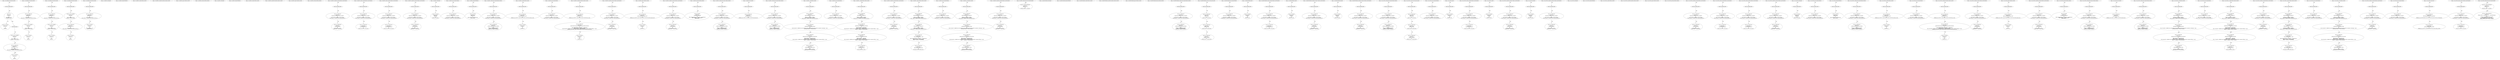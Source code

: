 digraph "" {
	node [label="\N"];
	0	[contract_name=SafeMath,
		function_fullname="mul(uint256,uint256)",
		label="Node Type: ENTRY_POINT
",
		node_expression=None,
		node_info_vulnerabilities=None,
		node_irs=None,
		node_source_code_lines="[9, 10, 11, 12, 13, 14, 15, 16, 17, 18, 19]",
		node_type=ENTRY_POINT,
		source_file="buggy_14.sol"];
	1	[contract_name=SafeMath,
		function_fullname="mul(uint256,uint256)",
		label="Node Type: IF

EXPRESSION:
a == 0

IRs:
TMP_0(bool) = a == 0
CONDITION TMP_0",
		node_expression="a == 0",
		node_info_vulnerabilities=None,
		node_irs="TMP_0(bool) = a == 0
CONDITION TMP_0",
		node_source_code_lines="[11]",
		node_type=IF,
		source_file="buggy_14.sol"];
	0 -> 1	[key=0,
		edge_type=next,
		label=Next];
	2	[contract_name=SafeMath,
		function_fullname="mul(uint256,uint256)",
		label="Node Type: RETURN

EXPRESSION:
0

IRs:
RETURN 0",
		node_expression=0,
		node_info_vulnerabilities=None,
		node_irs="RETURN 0",
		node_source_code_lines="[12]",
		node_type=RETURN,
		source_file="buggy_14.sol"];
	1 -> 2	[key=0,
		edge_type=if_true,
		label=True];
	3	[contract_name=SafeMath,
		function_fullname="mul(uint256,uint256)",
		label="Node Type: END_IF
",
		node_expression=None,
		node_info_vulnerabilities=None,
		node_irs=None,
		node_source_code_lines="[11, 12, 13]",
		node_type=END_IF,
		source_file="buggy_14.sol"];
	1 -> 3	[key=0,
		edge_type=if_false,
		label=False];
	4	[contract_name=SafeMath,
		function_fullname="mul(uint256,uint256)",
		label="Node Type: NEW VARIABLE

EXPRESSION:
c = a * b

IRs:
TMP_1(uint256) = a * b
c(uint256) := TMP_1(uint256)",
		node_expression="c = a * b",
		node_info_vulnerabilities=None,
		node_irs="TMP_1(uint256) = a * b
c(uint256) := TMP_1(uint256)",
		node_source_code_lines="[15]",
		node_type="NEW VARIABLE",
		source_file="buggy_14.sol"];
	3 -> 4	[key=0,
		edge_type=next,
		label=Next];
	5	[contract_name=SafeMath,
		function_fullname="mul(uint256,uint256)",
		label="Node Type: EXPRESSION

EXPRESSION:
require(bool)(c / a == b)

IRs:
TMP_2(uint256) = c / a
TMP_3(bool) = TMP_2 == b
TMP_4(None) = \
SOLIDITY_CALL require(bool)(TMP_3)",
		node_expression="require(bool)(c / a == b)",
		node_info_vulnerabilities=None,
		node_irs="TMP_2(uint256) = c / a
TMP_3(bool) = TMP_2 == b
TMP_4(None) = SOLIDITY_CALL require(bool)(TMP_3)",
		node_source_code_lines="[16]",
		node_type=EXPRESSION,
		source_file="buggy_14.sol"];
	4 -> 5	[key=0,
		edge_type=next,
		label=Next];
	6	[contract_name=SafeMath,
		function_fullname="mul(uint256,uint256)",
		label="Node Type: RETURN

EXPRESSION:
c

IRs:
RETURN c",
		node_expression=c,
		node_info_vulnerabilities=None,
		node_irs="RETURN c",
		node_source_code_lines="[18]",
		node_type=RETURN,
		source_file="buggy_14.sol"];
	5 -> 6	[key=0,
		edge_type=next,
		label=Next];
	7	[contract_name=SafeMath,
		function_fullname="mul(uint256,uint256)",
		label="buggy_14.sol_SafeMath_mul(uint256,uint256)",
		node_expression=None,
		node_info_vulnerabilities=None,
		node_irs=None,
		node_source_code_lines="[9, 10, 11, 12, 13, 14, 15, 16, 17, 18, 19]",
		node_type=FUNCTION_NAME,
		source_file="buggy_14.sol"];
	7 -> 0	[key=0,
		edge_type=next,
		label=Next];
	8	[contract_name=SafeMath,
		function_fullname="div(uint256,uint256)",
		label="Node Type: ENTRY_POINT
",
		node_expression=None,
		node_info_vulnerabilities=None,
		node_irs=None,
		node_source_code_lines="[21, 22, 23, 24, 25, 26, 27]",
		node_type=ENTRY_POINT,
		source_file="buggy_14.sol"];
	9	[contract_name=SafeMath,
		function_fullname="div(uint256,uint256)",
		label="Node Type: EXPRESSION

EXPRESSION:
require(bool)(b > 0)

IRs:
TMP_5(bool) = b > 0
TMP_6(None) = SOLIDITY_CALL require(bool)(TMP_\
5)",
		node_expression="require(bool)(b > 0)",
		node_info_vulnerabilities=None,
		node_irs="TMP_5(bool) = b > 0
TMP_6(None) = SOLIDITY_CALL require(bool)(TMP_5)",
		node_source_code_lines="[23]",
		node_type=EXPRESSION,
		source_file="buggy_14.sol"];
	8 -> 9	[key=0,
		edge_type=next,
		label=Next];
	10	[contract_name=SafeMath,
		function_fullname="div(uint256,uint256)",
		label="Node Type: NEW VARIABLE

EXPRESSION:
c = a / b

IRs:
TMP_7(uint256) = a / b
c(uint256) := TMP_7(uint256)",
		node_expression="c = a / b",
		node_info_vulnerabilities=None,
		node_irs="TMP_7(uint256) = a / b
c(uint256) := TMP_7(uint256)",
		node_source_code_lines="[24]",
		node_type="NEW VARIABLE",
		source_file="buggy_14.sol"];
	9 -> 10	[key=0,
		edge_type=next,
		label=Next];
	11	[contract_name=SafeMath,
		function_fullname="div(uint256,uint256)",
		label="Node Type: RETURN

EXPRESSION:
c

IRs:
RETURN c",
		node_expression=c,
		node_info_vulnerabilities=None,
		node_irs="RETURN c",
		node_source_code_lines="[26]",
		node_type=RETURN,
		source_file="buggy_14.sol"];
	10 -> 11	[key=0,
		edge_type=next,
		label=Next];
	12	[contract_name=SafeMath,
		function_fullname="div(uint256,uint256)",
		label="buggy_14.sol_SafeMath_div(uint256,uint256)",
		node_expression=None,
		node_info_vulnerabilities=None,
		node_irs=None,
		node_source_code_lines="[21, 22, 23, 24, 25, 26, 27]",
		node_type=FUNCTION_NAME,
		source_file="buggy_14.sol"];
	12 -> 8	[key=0,
		edge_type=next,
		label=Next];
	13	[contract_name=SafeMath,
		function_fullname="sub(uint256,uint256)",
		label="Node Type: ENTRY_POINT
",
		node_expression=None,
		node_info_vulnerabilities=None,
		node_irs=None,
		node_source_code_lines="[29, 30, 31, 32, 33, 34]",
		node_type=ENTRY_POINT,
		source_file="buggy_14.sol"];
	14	[contract_name=SafeMath,
		function_fullname="sub(uint256,uint256)",
		label="Node Type: EXPRESSION

EXPRESSION:
require(bool)(b <= a)

IRs:
TMP_8(bool) = b <= a
TMP_9(None) = SOLIDITY_CALL require(bool)(TMP_\
8)",
		node_expression="require(bool)(b <= a)",
		node_info_vulnerabilities=None,
		node_irs="TMP_8(bool) = b <= a
TMP_9(None) = SOLIDITY_CALL require(bool)(TMP_8)",
		node_source_code_lines="[30]",
		node_type=EXPRESSION,
		source_file="buggy_14.sol"];
	13 -> 14	[key=0,
		edge_type=next,
		label=Next];
	15	[contract_name=SafeMath,
		function_fullname="sub(uint256,uint256)",
		label="Node Type: NEW VARIABLE

EXPRESSION:
c = a - b

IRs:
TMP_10(uint256) = a - b
c(uint256) := TMP_10(uint256)",
		node_expression="c = a - b",
		node_info_vulnerabilities=None,
		node_irs="TMP_10(uint256) = a - b
c(uint256) := TMP_10(uint256)",
		node_source_code_lines="[31]",
		node_type="NEW VARIABLE",
		source_file="buggy_14.sol"];
	14 -> 15	[key=0,
		edge_type=next,
		label=Next];
	16	[contract_name=SafeMath,
		function_fullname="sub(uint256,uint256)",
		label="Node Type: RETURN

EXPRESSION:
c

IRs:
RETURN c",
		node_expression=c,
		node_info_vulnerabilities=None,
		node_irs="RETURN c",
		node_source_code_lines="[33]",
		node_type=RETURN,
		source_file="buggy_14.sol"];
	15 -> 16	[key=0,
		edge_type=next,
		label=Next];
	17	[contract_name=SafeMath,
		function_fullname="sub(uint256,uint256)",
		label="buggy_14.sol_SafeMath_sub(uint256,uint256)",
		node_expression=None,
		node_info_vulnerabilities=None,
		node_irs=None,
		node_source_code_lines="[29, 30, 31, 32, 33, 34]",
		node_type=FUNCTION_NAME,
		source_file="buggy_14.sol"];
	17 -> 13	[key=0,
		edge_type=next,
		label=Next];
	18	[contract_name=SafeMath,
		function_fullname="add(uint256,uint256)",
		label="Node Type: ENTRY_POINT
",
		node_expression=None,
		node_info_vulnerabilities=None,
		node_irs=None,
		node_source_code_lines="[36, 37, 38, 39, 40, 41]",
		node_type=ENTRY_POINT,
		source_file="buggy_14.sol"];
	19	[contract_name=SafeMath,
		function_fullname="add(uint256,uint256)",
		label="Node Type: NEW VARIABLE

EXPRESSION:
c = a + b

IRs:
TMP_11(uint256) = a + b
c(uint256) := TMP_11(uint256)",
		node_expression="c = a + b",
		node_info_vulnerabilities=None,
		node_irs="TMP_11(uint256) = a + b
c(uint256) := TMP_11(uint256)",
		node_source_code_lines="[37]",
		node_type="NEW VARIABLE",
		source_file="buggy_14.sol"];
	18 -> 19	[key=0,
		edge_type=next,
		label=Next];
	20	[contract_name=SafeMath,
		function_fullname="add(uint256,uint256)",
		label="Node Type: EXPRESSION

EXPRESSION:
require(bool)(c >= a)

IRs:
TMP_12(bool) = c >= a
TMP_13(None) = SOLIDITY_CALL require(bool)(\
TMP_12)",
		node_expression="require(bool)(c >= a)",
		node_info_vulnerabilities=None,
		node_irs="TMP_12(bool) = c >= a
TMP_13(None) = SOLIDITY_CALL require(bool)(TMP_12)",
		node_source_code_lines="[38]",
		node_type=EXPRESSION,
		source_file="buggy_14.sol"];
	19 -> 20	[key=0,
		edge_type=next,
		label=Next];
	21	[contract_name=SafeMath,
		function_fullname="add(uint256,uint256)",
		label="Node Type: RETURN

EXPRESSION:
c

IRs:
RETURN c",
		node_expression=c,
		node_info_vulnerabilities=None,
		node_irs="RETURN c",
		node_source_code_lines="[40]",
		node_type=RETURN,
		source_file="buggy_14.sol"];
	20 -> 21	[key=0,
		edge_type=next,
		label=Next];
	22	[contract_name=SafeMath,
		function_fullname="add(uint256,uint256)",
		label="buggy_14.sol_SafeMath_add(uint256,uint256)",
		node_expression=None,
		node_info_vulnerabilities=None,
		node_irs=None,
		node_source_code_lines="[36, 37, 38, 39, 40, 41]",
		node_type=FUNCTION_NAME,
		source_file="buggy_14.sol"];
	22 -> 18	[key=0,
		edge_type=next,
		label=Next];
	23	[contract_name=SafeMath,
		function_fullname="mod(uint256,uint256)",
		label="Node Type: ENTRY_POINT
",
		node_expression=None,
		node_info_vulnerabilities=None,
		node_irs=None,
		node_source_code_lines="[43, 44, 45, 46]",
		node_type=ENTRY_POINT,
		source_file="buggy_14.sol"];
	24	[contract_name=SafeMath,
		function_fullname="mod(uint256,uint256)",
		label="Node Type: EXPRESSION

EXPRESSION:
require(bool)(b != 0)

IRs:
TMP_14(bool) = b != 0
TMP_15(None) = SOLIDITY_CALL require(bool)(\
TMP_14)",
		node_expression="require(bool)(b != 0)",
		node_info_vulnerabilities=None,
		node_irs="TMP_14(bool) = b != 0
TMP_15(None) = SOLIDITY_CALL require(bool)(TMP_14)",
		node_source_code_lines="[44]",
		node_type=EXPRESSION,
		source_file="buggy_14.sol"];
	23 -> 24	[key=0,
		edge_type=next,
		label=Next];
	25	[contract_name=SafeMath,
		function_fullname="mod(uint256,uint256)",
		label="Node Type: RETURN

EXPRESSION:
a % b

IRs:
TMP_16(uint256) = a % b
RETURN TMP_16",
		node_expression="a % b",
		node_info_vulnerabilities=None,
		node_irs="TMP_16(uint256) = a % b
RETURN TMP_16",
		node_source_code_lines="[45]",
		node_type=RETURN,
		source_file="buggy_14.sol"];
	24 -> 25	[key=0,
		edge_type=next,
		label=Next];
	26	[contract_name=SafeMath,
		function_fullname="mod(uint256,uint256)",
		label="buggy_14.sol_SafeMath_mod(uint256,uint256)",
		node_expression=None,
		node_info_vulnerabilities=None,
		node_irs=None,
		node_source_code_lines="[43, 44, 45, 46]",
		node_type=FUNCTION_NAME,
		source_file="buggy_14.sol"];
	26 -> 23	[key=0,
		edge_type=next,
		label=Next];
	27	[contract_name=IERC20,
		function_fullname="totalSupply()",
		label="buggy_14.sol_IERC20_totalSupply()",
		node_expression=None,
		node_info_vulnerabilities=None,
		node_irs=None,
		node_source_code_lines="[50]",
		node_type=FUNCTION_NAME,
		source_file="buggy_14.sol"];
	28	[contract_name=IERC20,
		function_fullname="balanceOf(address)",
		label="buggy_14.sol_IERC20_balanceOf(address)",
		node_expression=None,
		node_info_vulnerabilities=None,
		node_irs=None,
		node_source_code_lines="[52]",
		node_type=FUNCTION_NAME,
		source_file="buggy_14.sol"];
	29	[contract_name=IERC20,
		function_fullname="transfer(address,uint256)",
		label="buggy_14.sol_IERC20_transfer(address,uint256)",
		node_expression=None,
		node_info_vulnerabilities=None,
		node_irs=None,
		node_source_code_lines="[54]",
		node_type=FUNCTION_NAME,
		source_file="buggy_14.sol"];
	30	[contract_name=IERC20,
		function_fullname="transferFrom(address,address,uint256)",
		label="buggy_14.sol_IERC20_transferFrom(address,address,uint256)",
		node_expression=None,
		node_info_vulnerabilities=None,
		node_irs=None,
		node_source_code_lines="[56]",
		node_type=FUNCTION_NAME,
		source_file="buggy_14.sol"];
	31	[contract_name=IERC20,
		function_fullname="approve(address,uint256)",
		label="buggy_14.sol_IERC20_approve(address,uint256)",
		node_expression=None,
		node_info_vulnerabilities=None,
		node_irs=None,
		node_source_code_lines="[58]",
		node_type=FUNCTION_NAME,
		source_file="buggy_14.sol"];
	32	[contract_name=IERC20,
		function_fullname="allowance(address,address)",
		label="buggy_14.sol_IERC20_allowance(address,address)",
		node_expression=None,
		node_info_vulnerabilities=None,
		node_irs=None,
		node_source_code_lines="[60]",
		node_type=FUNCTION_NAME,
		source_file="buggy_14.sol"];
	33	[contract_name=ERC20,
		function_fullname="totalSupply()",
		label="buggy_14.sol_ERC20_totalSupply()",
		node_expression=None,
		node_info_vulnerabilities=None,
		node_irs=None,
		node_source_code_lines="[50]",
		node_type=FUNCTION_NAME,
		source_file="buggy_14.sol"];
	34	[contract_name=ERC20,
		function_fullname="balanceOf(address)",
		label="buggy_14.sol_ERC20_balanceOf(address)",
		node_expression=None,
		node_info_vulnerabilities=None,
		node_irs=None,
		node_source_code_lines="[52]",
		node_type=FUNCTION_NAME,
		source_file="buggy_14.sol"];
	35	[contract_name=ERC20,
		function_fullname="transfer(address,uint256)",
		label="buggy_14.sol_ERC20_transfer(address,uint256)",
		node_expression=None,
		node_info_vulnerabilities=None,
		node_irs=None,
		node_source_code_lines="[54]",
		node_type=FUNCTION_NAME,
		source_file="buggy_14.sol"];
	36	[contract_name=ERC20,
		function_fullname="transferFrom(address,address,uint256)",
		label="buggy_14.sol_ERC20_transferFrom(address,address,uint256)",
		node_expression=None,
		node_info_vulnerabilities=None,
		node_irs=None,
		node_source_code_lines="[56]",
		node_type=FUNCTION_NAME,
		source_file="buggy_14.sol"];
	37	[contract_name=ERC20,
		function_fullname="approve(address,uint256)",
		label="buggy_14.sol_ERC20_approve(address,uint256)",
		node_expression=None,
		node_info_vulnerabilities=None,
		node_irs=None,
		node_source_code_lines="[58]",
		node_type=FUNCTION_NAME,
		source_file="buggy_14.sol"];
	38	[contract_name=ERC20,
		function_fullname="allowance(address,address)",
		label="buggy_14.sol_ERC20_allowance(address,address)",
		node_expression=None,
		node_info_vulnerabilities=None,
		node_irs=None,
		node_source_code_lines="[60]",
		node_type=FUNCTION_NAME,
		source_file="buggy_14.sol"];
	39	[contract_name=ERC20,
		function_fullname="transferTo_txorigin3(address,uint256,address)",
		label="Node Type: ENTRY_POINT
",
		node_expression=None,
		node_info_vulnerabilities="[{'lines': [267, 268, 269, 270, 248, 249, 250, 251, 237, 238, 239, 240, 226, 227, 228, 229, 216, 217, 218, 196, 197, 198, 199, 185, \
186, 187, 173, 174, 175, 176, 161, 162, 163, 150, 151, 152, 153, 142, 143, 144, 145, 134, 135, 136, 137, 125, 126, 127, 128, 116, \
117, 118, 107, 108, 109, 110, 100, 101, 102, 255, 256, 257, 205, 206, 207, 208, 90, 91, 92, 93, 85, 86, 87, 88, 77, 78, 79, 80, \
72, 73, 74, 75], 'category': 'access_control'}]",
		node_irs=None,
		node_source_code_lines="[72, 73, 74, 75]",
		node_type=ENTRY_POINT,
		source_file="buggy_14.sol"];
	40	[contract_name=ERC20,
		function_fullname="transferTo_txorigin3(address,uint256,address)",
		label="Node Type: EXPRESSION

EXPRESSION:
require(bool)(tx.origin == owner_txorigin3)

IRs:
TMP_17(bool) = tx.origin == owner_txorigin3
\
TMP_18(None) = SOLIDITY_CALL require(bool)(TMP_17)",
		node_expression="require(bool)(tx.origin == owner_txorigin3)",
		node_info_vulnerabilities="[{'lines': [267, 268, 269, 270, 248, 249, 250, 251, 237, 238, 239, 240, 226, 227, 228, 229, 216, 217, 218, 196, 197, 198, 199, 185, \
186, 187, 173, 174, 175, 176, 161, 162, 163, 150, 151, 152, 153, 142, 143, 144, 145, 134, 135, 136, 137, 125, 126, 127, 128, 116, \
117, 118, 107, 108, 109, 110, 100, 101, 102, 255, 256, 257, 205, 206, 207, 208, 90, 91, 92, 93, 85, 86, 87, 88, 77, 78, 79, 80, \
72, 73, 74, 75], 'category': 'access_control'}]",
		node_irs="TMP_17(bool) = tx.origin == owner_txorigin3
TMP_18(None) = SOLIDITY_CALL require(bool)(TMP_17)",
		node_source_code_lines="[73]",
		node_type=EXPRESSION,
		source_file="buggy_14.sol"];
	39 -> 40	[key=0,
		edge_type=next,
		label=Next];
	41	[contract_name=ERC20,
		function_fullname="transferTo_txorigin3(address,uint256,address)",
		label="Node Type: EXPRESSION

EXPRESSION:
to.call.value(amount)

IRs:
REF_0(None) -> to.call
REF_1(None) -> REF_0.value",
		node_expression="to.call.value(amount)",
		node_info_vulnerabilities="[{'lines': [267, 268, 269, 270, 248, 249, 250, 251, 237, 238, 239, 240, 226, 227, 228, 229, 216, 217, 218, 196, 197, 198, 199, 185, \
186, 187, 173, 174, 175, 176, 161, 162, 163, 150, 151, 152, 153, 142, 143, 144, 145, 134, 135, 136, 137, 125, 126, 127, 128, 116, \
117, 118, 107, 108, 109, 110, 100, 101, 102, 255, 256, 257, 205, 206, 207, 208, 90, 91, 92, 93, 85, 86, 87, 88, 77, 78, 79, 80, \
72, 73, 74, 75], 'category': 'access_control'}]",
		node_irs="REF_0(None) -> to.call
REF_1(None) -> REF_0.value",
		node_source_code_lines="[74]",
		node_type=EXPRESSION,
		source_file="buggy_14.sol"];
	40 -> 41	[key=0,
		edge_type=next,
		label=Next];
	42	[contract_name=ERC20,
		function_fullname="transferTo_txorigin3(address,uint256,address)",
		label="buggy_14.sol_ERC20_transferTo_txorigin3(address,uint256,address)",
		node_expression=None,
		node_info_vulnerabilities="[{'lines': [267, 268, 269, 270, 248, 249, 250, 251, 237, 238, 239, 240, 226, 227, 228, 229, 216, 217, 218, 196, 197, 198, 199, 185, \
186, 187, 173, 174, 175, 176, 161, 162, 163, 150, 151, 152, 153, 142, 143, 144, 145, 134, 135, 136, 137, 125, 126, 127, 128, 116, \
117, 118, 107, 108, 109, 110, 100, 101, 102, 255, 256, 257, 205, 206, 207, 208, 90, 91, 92, 93, 85, 86, 87, 88, 77, 78, 79, 80, \
72, 73, 74, 75], 'category': 'access_control'}]",
		node_irs=None,
		node_source_code_lines="[72, 73, 74, 75]",
		node_type=FUNCTION_NAME,
		source_file="buggy_14.sol"];
	42 -> 39	[key=0,
		edge_type=next,
		label=Next];
	43	[contract_name=ERC20,
		function_fullname="sendto_txorigin9(address,uint256,address)",
		label="Node Type: ENTRY_POINT
",
		node_expression=None,
		node_info_vulnerabilities="[{'lines': [267, 268, 269, 270, 248, 249, 250, 251, 237, 238, 239, 240, 226, 227, 228, 229, 216, 217, 218, 196, 197, 198, 199, 185, \
186, 187, 173, 174, 175, 176, 161, 162, 163, 150, 151, 152, 153, 142, 143, 144, 145, 134, 135, 136, 137, 125, 126, 127, 128, 116, \
117, 118, 107, 108, 109, 110, 100, 101, 102, 255, 256, 257, 205, 206, 207, 208, 90, 91, 92, 93, 85, 86, 87, 88, 77, 78, 79, 80, \
72, 73, 74, 75], 'category': 'access_control'}]",
		node_irs=None,
		node_source_code_lines="[77, 78, 79, 80]",
		node_type=ENTRY_POINT,
		source_file="buggy_14.sol"];
	44	[contract_name=ERC20,
		function_fullname="sendto_txorigin9(address,uint256,address)",
		label="Node Type: EXPRESSION

EXPRESSION:
require(bool)(tx.origin == owner_txorigin9)

IRs:
TMP_20(bool) = tx.origin == owner_txorigin9
\
TMP_21(None) = SOLIDITY_CALL require(bool)(TMP_20)",
		node_expression="require(bool)(tx.origin == owner_txorigin9)",
		node_info_vulnerabilities="[{'lines': [267, 268, 269, 270, 248, 249, 250, 251, 237, 238, 239, 240, 226, 227, 228, 229, 216, 217, 218, 196, 197, 198, 199, 185, \
186, 187, 173, 174, 175, 176, 161, 162, 163, 150, 151, 152, 153, 142, 143, 144, 145, 134, 135, 136, 137, 125, 126, 127, 128, 116, \
117, 118, 107, 108, 109, 110, 100, 101, 102, 255, 256, 257, 205, 206, 207, 208, 90, 91, 92, 93, 85, 86, 87, 88, 77, 78, 79, 80, \
72, 73, 74, 75], 'category': 'access_control'}]",
		node_irs="TMP_20(bool) = tx.origin == owner_txorigin9
TMP_21(None) = SOLIDITY_CALL require(bool)(TMP_20)",
		node_source_code_lines="[78]",
		node_type=EXPRESSION,
		source_file="buggy_14.sol"];
	43 -> 44	[key=0,
		edge_type=next,
		label=Next];
	45	[contract_name=ERC20,
		function_fullname="sendto_txorigin9(address,uint256,address)",
		label="Node Type: EXPRESSION

EXPRESSION:
receiver.transfer(amount)

IRs:
Transfer dest:receiver value:amount",
		node_expression="receiver.transfer(amount)",
		node_info_vulnerabilities="[{'lines': [267, 268, 269, 270, 248, 249, 250, 251, 237, 238, 239, 240, 226, 227, 228, 229, 216, 217, 218, 196, 197, 198, 199, 185, \
186, 187, 173, 174, 175, 176, 161, 162, 163, 150, 151, 152, 153, 142, 143, 144, 145, 134, 135, 136, 137, 125, 126, 127, 128, 116, \
117, 118, 107, 108, 109, 110, 100, 101, 102, 255, 256, 257, 205, 206, 207, 208, 90, 91, 92, 93, 85, 86, 87, 88, 77, 78, 79, 80, \
72, 73, 74, 75], 'category': 'access_control'}]",
		node_irs="Transfer dest:receiver value:amount",
		node_source_code_lines="[79]",
		node_type=EXPRESSION,
		source_file="buggy_14.sol"];
	44 -> 45	[key=0,
		edge_type=next,
		label=Next];
	46	[contract_name=ERC20,
		function_fullname="sendto_txorigin9(address,uint256,address)",
		label="buggy_14.sol_ERC20_sendto_txorigin9(address,uint256,address)",
		node_expression=None,
		node_info_vulnerabilities="[{'lines': [267, 268, 269, 270, 248, 249, 250, 251, 237, 238, 239, 240, 226, 227, 228, 229, 216, 217, 218, 196, 197, 198, 199, 185, \
186, 187, 173, 174, 175, 176, 161, 162, 163, 150, 151, 152, 153, 142, 143, 144, 145, 134, 135, 136, 137, 125, 126, 127, 128, 116, \
117, 118, 107, 108, 109, 110, 100, 101, 102, 255, 256, 257, 205, 206, 207, 208, 90, 91, 92, 93, 85, 86, 87, 88, 77, 78, 79, 80, \
72, 73, 74, 75], 'category': 'access_control'}]",
		node_irs=None,
		node_source_code_lines="[77, 78, 79, 80]",
		node_type=FUNCTION_NAME,
		source_file="buggy_14.sol"];
	46 -> 43	[key=0,
		edge_type=next,
		label=Next];
	47	[contract_name=ERC20,
		function_fullname="sendto_txorigin25(address,uint256,address)",
		label="Node Type: ENTRY_POINT
",
		node_expression=None,
		node_info_vulnerabilities="[{'lines': [267, 268, 269, 270, 248, 249, 250, 251, 237, 238, 239, 240, 226, 227, 228, 229, 216, 217, 218, 196, 197, 198, 199, 185, \
186, 187, 173, 174, 175, 176, 161, 162, 163, 150, 151, 152, 153, 142, 143, 144, 145, 134, 135, 136, 137, 125, 126, 127, 128, 116, \
117, 118, 107, 108, 109, 110, 100, 101, 102, 255, 256, 257, 205, 206, 207, 208, 90, 91, 92, 93, 85, 86, 87, 88, 77, 78, 79, 80, \
72, 73, 74, 75], 'category': 'access_control'}]",
		node_irs=None,
		node_source_code_lines="[85, 86, 87, 88]",
		node_type=ENTRY_POINT,
		source_file="buggy_14.sol"];
	48	[contract_name=ERC20,
		function_fullname="sendto_txorigin25(address,uint256,address)",
		label="Node Type: EXPRESSION

EXPRESSION:
require(bool)(tx.origin == owner_txorigin25)

IRs:
TMP_23(bool) = tx.origin == owner_txorigin25
\
TMP_24(None) = SOLIDITY_CALL require(bool)(TMP_23)",
		node_expression="require(bool)(tx.origin == owner_txorigin25)",
		node_info_vulnerabilities="[{'lines': [267, 268, 269, 270, 248, 249, 250, 251, 237, 238, 239, 240, 226, 227, 228, 229, 216, 217, 218, 196, 197, 198, 199, 185, \
186, 187, 173, 174, 175, 176, 161, 162, 163, 150, 151, 152, 153, 142, 143, 144, 145, 134, 135, 136, 137, 125, 126, 127, 128, 116, \
117, 118, 107, 108, 109, 110, 100, 101, 102, 255, 256, 257, 205, 206, 207, 208, 90, 91, 92, 93, 85, 86, 87, 88, 77, 78, 79, 80, \
72, 73, 74, 75], 'category': 'access_control'}]",
		node_irs="TMP_23(bool) = tx.origin == owner_txorigin25
TMP_24(None) = SOLIDITY_CALL require(bool)(TMP_23)",
		node_source_code_lines="[86]",
		node_type=EXPRESSION,
		source_file="buggy_14.sol"];
	47 -> 48	[key=0,
		edge_type=next,
		label=Next];
	49	[contract_name=ERC20,
		function_fullname="sendto_txorigin25(address,uint256,address)",
		label="Node Type: EXPRESSION

EXPRESSION:
receiver.transfer(amount)

IRs:
Transfer dest:receiver value:amount",
		node_expression="receiver.transfer(amount)",
		node_info_vulnerabilities="[{'lines': [267, 268, 269, 270, 248, 249, 250, 251, 237, 238, 239, 240, 226, 227, 228, 229, 216, 217, 218, 196, 197, 198, 199, 185, \
186, 187, 173, 174, 175, 176, 161, 162, 163, 150, 151, 152, 153, 142, 143, 144, 145, 134, 135, 136, 137, 125, 126, 127, 128, 116, \
117, 118, 107, 108, 109, 110, 100, 101, 102, 255, 256, 257, 205, 206, 207, 208, 90, 91, 92, 93, 85, 86, 87, 88, 77, 78, 79, 80, \
72, 73, 74, 75], 'category': 'access_control'}]",
		node_irs="Transfer dest:receiver value:amount",
		node_source_code_lines="[87]",
		node_type=EXPRESSION,
		source_file="buggy_14.sol"];
	48 -> 49	[key=0,
		edge_type=next,
		label=Next];
	50	[contract_name=ERC20,
		function_fullname="sendto_txorigin25(address,uint256,address)",
		label="buggy_14.sol_ERC20_sendto_txorigin25(address,uint256,address)",
		node_expression=None,
		node_info_vulnerabilities="[{'lines': [267, 268, 269, 270, 248, 249, 250, 251, 237, 238, 239, 240, 226, 227, 228, 229, 216, 217, 218, 196, 197, 198, 199, 185, \
186, 187, 173, 174, 175, 176, 161, 162, 163, 150, 151, 152, 153, 142, 143, 144, 145, 134, 135, 136, 137, 125, 126, 127, 128, 116, \
117, 118, 107, 108, 109, 110, 100, 101, 102, 255, 256, 257, 205, 206, 207, 208, 90, 91, 92, 93, 85, 86, 87, 88, 77, 78, 79, 80, \
72, 73, 74, 75], 'category': 'access_control'}]",
		node_irs=None,
		node_source_code_lines="[85, 86, 87, 88]",
		node_type=FUNCTION_NAME,
		source_file="buggy_14.sol"];
	50 -> 47	[key=0,
		edge_type=next,
		label=Next];
	51	[contract_name=ERC20,
		function_fullname="transferTo_txorigin19(address,uint256,address)",
		label="Node Type: ENTRY_POINT
",
		node_expression=None,
		node_info_vulnerabilities="[{'lines': [267, 268, 269, 270, 248, 249, 250, 251, 237, 238, 239, 240, 226, 227, 228, 229, 216, 217, 218, 196, 197, 198, 199, 185, \
186, 187, 173, 174, 175, 176, 161, 162, 163, 150, 151, 152, 153, 142, 143, 144, 145, 134, 135, 136, 137, 125, 126, 127, 128, 116, \
117, 118, 107, 108, 109, 110, 100, 101, 102, 255, 256, 257, 205, 206, 207, 208, 90, 91, 92, 93, 85, 86, 87, 88, 77, 78, 79, 80, \
72, 73, 74, 75], 'category': 'access_control'}]",
		node_irs=None,
		node_source_code_lines="[90, 91, 92, 93]",
		node_type=ENTRY_POINT,
		source_file="buggy_14.sol"];
	52	[contract_name=ERC20,
		function_fullname="transferTo_txorigin19(address,uint256,address)",
		label="Node Type: EXPRESSION

EXPRESSION:
require(bool)(tx.origin == owner_txorigin19)

IRs:
TMP_26(bool) = tx.origin == owner_txorigin19
\
TMP_27(None) = SOLIDITY_CALL require(bool)(TMP_26)",
		node_expression="require(bool)(tx.origin == owner_txorigin19)",
		node_info_vulnerabilities="[{'lines': [267, 268, 269, 270, 248, 249, 250, 251, 237, 238, 239, 240, 226, 227, 228, 229, 216, 217, 218, 196, 197, 198, 199, 185, \
186, 187, 173, 174, 175, 176, 161, 162, 163, 150, 151, 152, 153, 142, 143, 144, 145, 134, 135, 136, 137, 125, 126, 127, 128, 116, \
117, 118, 107, 108, 109, 110, 100, 101, 102, 255, 256, 257, 205, 206, 207, 208, 90, 91, 92, 93, 85, 86, 87, 88, 77, 78, 79, 80, \
72, 73, 74, 75], 'category': 'access_control'}]",
		node_irs="TMP_26(bool) = tx.origin == owner_txorigin19
TMP_27(None) = SOLIDITY_CALL require(bool)(TMP_26)",
		node_source_code_lines="[91]",
		node_type=EXPRESSION,
		source_file="buggy_14.sol"];
	51 -> 52	[key=0,
		edge_type=next,
		label=Next];
	53	[contract_name=ERC20,
		function_fullname="transferTo_txorigin19(address,uint256,address)",
		label="Node Type: EXPRESSION

EXPRESSION:
to.call.value(amount)

IRs:
REF_4(None) -> to.call
REF_5(None) -> REF_4.value",
		node_expression="to.call.value(amount)",
		node_info_vulnerabilities="[{'lines': [267, 268, 269, 270, 248, 249, 250, 251, 237, 238, 239, 240, 226, 227, 228, 229, 216, 217, 218, 196, 197, 198, 199, 185, \
186, 187, 173, 174, 175, 176, 161, 162, 163, 150, 151, 152, 153, 142, 143, 144, 145, 134, 135, 136, 137, 125, 126, 127, 128, 116, \
117, 118, 107, 108, 109, 110, 100, 101, 102, 255, 256, 257, 205, 206, 207, 208, 90, 91, 92, 93, 85, 86, 87, 88, 77, 78, 79, 80, \
72, 73, 74, 75], 'category': 'access_control'}]",
		node_irs="REF_4(None) -> to.call
REF_5(None) -> REF_4.value",
		node_source_code_lines="[92]",
		node_type=EXPRESSION,
		source_file="buggy_14.sol"];
	52 -> 53	[key=0,
		edge_type=next,
		label=Next];
	54	[contract_name=ERC20,
		function_fullname="transferTo_txorigin19(address,uint256,address)",
		label="buggy_14.sol_ERC20_transferTo_txorigin19(address,uint256,address)",
		node_expression=None,
		node_info_vulnerabilities="[{'lines': [267, 268, 269, 270, 248, 249, 250, 251, 237, 238, 239, 240, 226, 227, 228, 229, 216, 217, 218, 196, 197, 198, 199, 185, \
186, 187, 173, 174, 175, 176, 161, 162, 163, 150, 151, 152, 153, 142, 143, 144, 145, 134, 135, 136, 137, 125, 126, 127, 128, 116, \
117, 118, 107, 108, 109, 110, 100, 101, 102, 255, 256, 257, 205, 206, 207, 208, 90, 91, 92, 93, 85, 86, 87, 88, 77, 78, 79, 80, \
72, 73, 74, 75], 'category': 'access_control'}]",
		node_irs=None,
		node_source_code_lines="[90, 91, 92, 93]",
		node_type=FUNCTION_NAME,
		source_file="buggy_14.sol"];
	54 -> 51	[key=0,
		edge_type=next,
		label=Next];
	55	[contract_name=ERC20,
		function_fullname="totalSupply()",
		label="Node Type: ENTRY_POINT
",
		node_expression=None,
		node_info_vulnerabilities=None,
		node_irs=None,
		node_source_code_lines="[97, 98, 99]",
		node_type=ENTRY_POINT,
		source_file="buggy_14.sol"];
	56	[contract_name=ERC20,
		function_fullname="totalSupply()",
		label="Node Type: RETURN

EXPRESSION:
_totalSupply

IRs:
RETURN _totalSupply",
		node_expression=_totalSupply,
		node_info_vulnerabilities=None,
		node_irs="RETURN _totalSupply",
		node_source_code_lines="[98]",
		node_type=RETURN,
		source_file="buggy_14.sol"];
	55 -> 56	[key=0,
		edge_type=next,
		label=Next];
	57	[contract_name=ERC20,
		function_fullname="totalSupply()",
		label="buggy_14.sol_ERC20_totalSupply()",
		node_expression=None,
		node_info_vulnerabilities=None,
		node_irs=None,
		node_source_code_lines="[97, 98, 99]",
		node_type=FUNCTION_NAME,
		source_file="buggy_14.sol"];
	57 -> 55	[key=0,
		edge_type=next,
		label=Next];
	58	[contract_name=ERC20,
		function_fullname="bug_txorigin32(address)",
		label="Node Type: ENTRY_POINT
",
		node_expression=None,
		node_info_vulnerabilities="[{'lines': [267, 268, 269, 270, 248, 249, 250, 251, 237, 238, 239, 240, 226, 227, 228, 229, 216, 217, 218, 196, 197, 198, 199, 185, \
186, 187, 173, 174, 175, 176, 161, 162, 163, 150, 151, 152, 153, 142, 143, 144, 145, 134, 135, 136, 137, 125, 126, 127, 128, 116, \
117, 118, 107, 108, 109, 110, 100, 101, 102, 255, 256, 257, 205, 206, 207, 208, 90, 91, 92, 93, 85, 86, 87, 88, 77, 78, 79, 80, \
72, 73, 74, 75], 'category': 'access_control'}]",
		node_irs=None,
		node_source_code_lines="[100, 101, 102]",
		node_type=ENTRY_POINT,
		source_file="buggy_14.sol"];
	59	[contract_name=ERC20,
		function_fullname="bug_txorigin32(address)",
		label="Node Type: EXPRESSION

EXPRESSION:
require(bool)(tx.origin == owner_txorigin32)

IRs:
TMP_29(bool) = tx.origin == owner_txorigin32
\
TMP_30(None) = SOLIDITY_CALL require(bool)(TMP_29)",
		node_expression="require(bool)(tx.origin == owner_txorigin32)",
		node_info_vulnerabilities="[{'lines': [267, 268, 269, 270, 248, 249, 250, 251, 237, 238, 239, 240, 226, 227, 228, 229, 216, 217, 218, 196, 197, 198, 199, 185, \
186, 187, 173, 174, 175, 176, 161, 162, 163, 150, 151, 152, 153, 142, 143, 144, 145, 134, 135, 136, 137, 125, 126, 127, 128, 116, \
117, 118, 107, 108, 109, 110, 100, 101, 102, 255, 256, 257, 205, 206, 207, 208, 90, 91, 92, 93, 85, 86, 87, 88, 77, 78, 79, 80, \
72, 73, 74, 75], 'category': 'access_control'}]",
		node_irs="TMP_29(bool) = tx.origin == owner_txorigin32
TMP_30(None) = SOLIDITY_CALL require(bool)(TMP_29)",
		node_source_code_lines="[101]",
		node_type=EXPRESSION,
		source_file="buggy_14.sol"];
	58 -> 59	[key=0,
		edge_type=next,
		label=Next];
	60	[contract_name=ERC20,
		function_fullname="bug_txorigin32(address)",
		label="buggy_14.sol_ERC20_bug_txorigin32(address)",
		node_expression=None,
		node_info_vulnerabilities="[{'lines': [267, 268, 269, 270, 248, 249, 250, 251, 237, 238, 239, 240, 226, 227, 228, 229, 216, 217, 218, 196, 197, 198, 199, 185, \
186, 187, 173, 174, 175, 176, 161, 162, 163, 150, 151, 152, 153, 142, 143, 144, 145, 134, 135, 136, 137, 125, 126, 127, 128, 116, \
117, 118, 107, 108, 109, 110, 100, 101, 102, 255, 256, 257, 205, 206, 207, 208, 90, 91, 92, 93, 85, 86, 87, 88, 77, 78, 79, 80, \
72, 73, 74, 75], 'category': 'access_control'}]",
		node_irs=None,
		node_source_code_lines="[100, 101, 102]",
		node_type=FUNCTION_NAME,
		source_file="buggy_14.sol"];
	60 -> 58	[key=0,
		edge_type=next,
		label=Next];
	61	[contract_name=ERC20,
		function_fullname="balanceOf(address)",
		label="Node Type: ENTRY_POINT
",
		node_expression=None,
		node_info_vulnerabilities=None,
		node_irs=None,
		node_source_code_lines="[104, 105, 106]",
		node_type=ENTRY_POINT,
		source_file="buggy_14.sol"];
	62	[contract_name=ERC20,
		function_fullname="balanceOf(address)",
		label="Node Type: RETURN

EXPRESSION:
_balances[owner]

IRs:
REF_6(uint256) -> _balances[owner]
RETURN REF_6",
		node_expression="_balances[owner]",
		node_info_vulnerabilities=None,
		node_irs="REF_6(uint256) -> _balances[owner]
RETURN REF_6",
		node_source_code_lines="[105]",
		node_type=RETURN,
		source_file="buggy_14.sol"];
	61 -> 62	[key=0,
		edge_type=next,
		label=Next];
	63	[contract_name=ERC20,
		function_fullname="balanceOf(address)",
		label="buggy_14.sol_ERC20_balanceOf(address)",
		node_expression=None,
		node_info_vulnerabilities=None,
		node_irs=None,
		node_source_code_lines="[104, 105, 106]",
		node_type=FUNCTION_NAME,
		source_file="buggy_14.sol"];
	63 -> 61	[key=0,
		edge_type=next,
		label=Next];
	64	[contract_name=ERC20,
		function_fullname="withdrawAll_txorigin38(address,address)",
		label="Node Type: ENTRY_POINT
",
		node_expression=None,
		node_info_vulnerabilities="[{'lines': [267, 268, 269, 270, 248, 249, 250, 251, 237, 238, 239, 240, 226, 227, 228, 229, 216, 217, 218, 196, 197, 198, 199, 185, \
186, 187, 173, 174, 175, 176, 161, 162, 163, 150, 151, 152, 153, 142, 143, 144, 145, 134, 135, 136, 137, 125, 126, 127, 128, 116, \
117, 118, 107, 108, 109, 110, 100, 101, 102, 255, 256, 257, 205, 206, 207, 208, 90, 91, 92, 93, 85, 86, 87, 88, 77, 78, 79, 80, \
72, 73, 74, 75], 'category': 'access_control'}]",
		node_irs=None,
		node_source_code_lines="[107, 108, 109, 110]",
		node_type=ENTRY_POINT,
		source_file="buggy_14.sol"];
	65	[contract_name=ERC20,
		function_fullname="withdrawAll_txorigin38(address,address)",
		label="Node Type: EXPRESSION

EXPRESSION:
require(bool)(tx.origin == owner_txorigin38)

IRs:
TMP_31(bool) = tx.origin == owner_txorigin38
\
TMP_32(None) = SOLIDITY_CALL require(bool)(TMP_31)",
		node_expression="require(bool)(tx.origin == owner_txorigin38)",
		node_info_vulnerabilities="[{'lines': [267, 268, 269, 270, 248, 249, 250, 251, 237, 238, 239, 240, 226, 227, 228, 229, 216, 217, 218, 196, 197, 198, 199, 185, \
186, 187, 173, 174, 175, 176, 161, 162, 163, 150, 151, 152, 153, 142, 143, 144, 145, 134, 135, 136, 137, 125, 126, 127, 128, 116, \
117, 118, 107, 108, 109, 110, 100, 101, 102, 255, 256, 257, 205, 206, 207, 208, 90, 91, 92, 93, 85, 86, 87, 88, 77, 78, 79, 80, \
72, 73, 74, 75], 'category': 'access_control'}]",
		node_irs="TMP_31(bool) = tx.origin == owner_txorigin38
TMP_32(None) = SOLIDITY_CALL require(bool)(TMP_31)",
		node_source_code_lines="[108]",
		node_type=EXPRESSION,
		source_file="buggy_14.sol"];
	64 -> 65	[key=0,
		edge_type=next,
		label=Next];
	66	[contract_name=ERC20,
		function_fullname="withdrawAll_txorigin38(address,address)",
		label="Node Type: EXPRESSION

EXPRESSION:
_recipient.transfer(address(this).balance)

IRs:
TMP_33 = CONVERT this to address
REF_8 -> BALANCE \
TMP_33
Transfer dest:_recipient value:REF_8",
		node_expression="_recipient.transfer(address(this).balance)",
		node_info_vulnerabilities="[{'lines': [267, 268, 269, 270, 248, 249, 250, 251, 237, 238, 239, 240, 226, 227, 228, 229, 216, 217, 218, 196, 197, 198, 199, 185, \
186, 187, 173, 174, 175, 176, 161, 162, 163, 150, 151, 152, 153, 142, 143, 144, 145, 134, 135, 136, 137, 125, 126, 127, 128, 116, \
117, 118, 107, 108, 109, 110, 100, 101, 102, 255, 256, 257, 205, 206, 207, 208, 90, 91, 92, 93, 85, 86, 87, 88, 77, 78, 79, 80, \
72, 73, 74, 75], 'category': 'access_control'}]",
		node_irs="TMP_33 = CONVERT this to address
REF_8 -> BALANCE TMP_33
Transfer dest:_recipient value:REF_8",
		node_source_code_lines="[109]",
		node_type=EXPRESSION,
		source_file="buggy_14.sol"];
	65 -> 66	[key=0,
		edge_type=next,
		label=Next];
	67	[contract_name=ERC20,
		function_fullname="withdrawAll_txorigin38(address,address)",
		label="buggy_14.sol_ERC20_withdrawAll_txorigin38(address,address)",
		node_expression=None,
		node_info_vulnerabilities="[{'lines': [267, 268, 269, 270, 248, 249, 250, 251, 237, 238, 239, 240, 226, 227, 228, 229, 216, 217, 218, 196, 197, 198, 199, 185, \
186, 187, 173, 174, 175, 176, 161, 162, 163, 150, 151, 152, 153, 142, 143, 144, 145, 134, 135, 136, 137, 125, 126, 127, 128, 116, \
117, 118, 107, 108, 109, 110, 100, 101, 102, 255, 256, 257, 205, 206, 207, 208, 90, 91, 92, 93, 85, 86, 87, 88, 77, 78, 79, 80, \
72, 73, 74, 75], 'category': 'access_control'}]",
		node_irs=None,
		node_source_code_lines="[107, 108, 109, 110]",
		node_type=FUNCTION_NAME,
		source_file="buggy_14.sol"];
	67 -> 64	[key=0,
		edge_type=next,
		label=Next];
	68	[contract_name=ERC20,
		function_fullname="transfer(address,uint256)",
		label="Node Type: ENTRY_POINT
",
		node_expression=None,
		node_info_vulnerabilities=None,
		node_irs=None,
		node_source_code_lines="[112, 113, 114, 115]",
		node_type=ENTRY_POINT,
		source_file="buggy_14.sol"];
	69	[contract_name=ERC20,
		function_fullname="transfer(address,uint256)",
		label="Node Type: EXPRESSION

EXPRESSION:
_transfer(msg.sender,to,value)

IRs:
INTERNAL_CALL, ERC20._transfer(address,address,uint256)(\
msg.sender,to,value)",
		node_expression="_transfer(msg.sender,to,value)",
		node_info_vulnerabilities=None,
		node_irs="INTERNAL_CALL, ERC20._transfer(address,address,uint256)(msg.sender,to,value)",
		node_source_code_lines="[113]",
		node_type=EXPRESSION,
		source_file="buggy_14.sol"];
	68 -> 69	[key=0,
		edge_type=next,
		label=Next];
	70	[contract_name=ERC20,
		function_fullname="transfer(address,uint256)",
		label="Node Type: RETURN

EXPRESSION:
true

IRs:
RETURN True",
		node_expression=true,
		node_info_vulnerabilities=None,
		node_irs="RETURN True",
		node_source_code_lines="[114]",
		node_type=RETURN,
		source_file="buggy_14.sol"];
	69 -> 70	[key=0,
		edge_type=next,
		label=Next];
	71	[contract_name=ERC20,
		function_fullname="transfer(address,uint256)",
		label="buggy_14.sol_ERC20_transfer(address,uint256)",
		node_expression=None,
		node_info_vulnerabilities=None,
		node_irs=None,
		node_source_code_lines="[112, 113, 114, 115]",
		node_type=FUNCTION_NAME,
		source_file="buggy_14.sol"];
	71 -> 68	[key=0,
		edge_type=next,
		label=Next];
	72	[contract_name=ERC20,
		function_fullname="bug_txorigin4(address)",
		label="Node Type: ENTRY_POINT
",
		node_expression=None,
		node_info_vulnerabilities="[{'lines': [267, 268, 269, 270, 248, 249, 250, 251, 237, 238, 239, 240, 226, 227, 228, 229, 216, 217, 218, 196, 197, 198, 199, 185, \
186, 187, 173, 174, 175, 176, 161, 162, 163, 150, 151, 152, 153, 142, 143, 144, 145, 134, 135, 136, 137, 125, 126, 127, 128, 116, \
117, 118, 107, 108, 109, 110, 100, 101, 102, 255, 256, 257, 205, 206, 207, 208, 90, 91, 92, 93, 85, 86, 87, 88, 77, 78, 79, 80, \
72, 73, 74, 75], 'category': 'access_control'}]",
		node_irs=None,
		node_source_code_lines="[116, 117, 118]",
		node_type=ENTRY_POINT,
		source_file="buggy_14.sol"];
	73	[contract_name=ERC20,
		function_fullname="bug_txorigin4(address)",
		label="Node Type: EXPRESSION

EXPRESSION:
require(bool)(tx.origin == owner_txorigin4)

IRs:
TMP_36(bool) = tx.origin == owner_txorigin4
\
TMP_37(None) = SOLIDITY_CALL require(bool)(TMP_36)",
		node_expression="require(bool)(tx.origin == owner_txorigin4)",
		node_info_vulnerabilities="[{'lines': [267, 268, 269, 270, 248, 249, 250, 251, 237, 238, 239, 240, 226, 227, 228, 229, 216, 217, 218, 196, 197, 198, 199, 185, \
186, 187, 173, 174, 175, 176, 161, 162, 163, 150, 151, 152, 153, 142, 143, 144, 145, 134, 135, 136, 137, 125, 126, 127, 128, 116, \
117, 118, 107, 108, 109, 110, 100, 101, 102, 255, 256, 257, 205, 206, 207, 208, 90, 91, 92, 93, 85, 86, 87, 88, 77, 78, 79, 80, \
72, 73, 74, 75], 'category': 'access_control'}]",
		node_irs="TMP_36(bool) = tx.origin == owner_txorigin4
TMP_37(None) = SOLIDITY_CALL require(bool)(TMP_36)",
		node_source_code_lines="[117]",
		node_type=EXPRESSION,
		source_file="buggy_14.sol"];
	72 -> 73	[key=0,
		edge_type=next,
		label=Next];
	74	[contract_name=ERC20,
		function_fullname="bug_txorigin4(address)",
		label="buggy_14.sol_ERC20_bug_txorigin4(address)",
		node_expression=None,
		node_info_vulnerabilities="[{'lines': [267, 268, 269, 270, 248, 249, 250, 251, 237, 238, 239, 240, 226, 227, 228, 229, 216, 217, 218, 196, 197, 198, 199, 185, \
186, 187, 173, 174, 175, 176, 161, 162, 163, 150, 151, 152, 153, 142, 143, 144, 145, 134, 135, 136, 137, 125, 126, 127, 128, 116, \
117, 118, 107, 108, 109, 110, 100, 101, 102, 255, 256, 257, 205, 206, 207, 208, 90, 91, 92, 93, 85, 86, 87, 88, 77, 78, 79, 80, \
72, 73, 74, 75], 'category': 'access_control'}]",
		node_irs=None,
		node_source_code_lines="[116, 117, 118]",
		node_type=FUNCTION_NAME,
		source_file="buggy_14.sol"];
	74 -> 72	[key=0,
		edge_type=next,
		label=Next];
	75	[contract_name=ERC20,
		function_fullname="transferFrom(address,address,uint256)",
		label="Node Type: ENTRY_POINT
",
		node_expression=None,
		node_info_vulnerabilities=None,
		node_irs=None,
		node_source_code_lines="[120, 121, 122, 123, 124]",
		node_type=ENTRY_POINT,
		source_file="buggy_14.sol"];
	76	[contract_name=ERC20,
		function_fullname="transferFrom(address,address,uint256)",
		label="Node Type: EXPRESSION

EXPRESSION:
_transfer(from,to,value)

IRs:
INTERNAL_CALL, ERC20._transfer(address,address,uint256)(from,to,\
value)",
		node_expression="_transfer(from,to,value)",
		node_info_vulnerabilities=None,
		node_irs="INTERNAL_CALL, ERC20._transfer(address,address,uint256)(from,to,value)",
		node_source_code_lines="[121]",
		node_type=EXPRESSION,
		source_file="buggy_14.sol"];
	75 -> 76	[key=0,
		edge_type=next,
		label=Next];
	77	[contract_name=ERC20,
		function_fullname="transferFrom(address,address,uint256)",
		label="Node Type: EXPRESSION

EXPRESSION:
_approve(from,msg.sender,_allowed[from][msg.sender].sub(value))

IRs:
REF_9(mapping(address => \
uint256)) -> _allowed[from]
REF_10(uint256) -> REF_9[msg.sender]
TMP_39(uint256) = LIBRARY_CALL, dest:SafeMath, function:SafeMath.sub(\
uint256,uint256), arguments:['REF_10', 'value'] 
INTERNAL_CALL, ERC20._approve(address,address,uint256)(from,msg.sender,TMP_39)",
		node_expression="_approve(from,msg.sender,_allowed[from][msg.sender].sub(value))",
		node_info_vulnerabilities=None,
		node_irs="REF_9(mapping(address => uint256)) -> _allowed[from]
REF_10(uint256) -> REF_9[msg.sender]
TMP_39(uint256) = LIBRARY_CALL, dest:SafeMath, \
function:SafeMath.sub(uint256,uint256), arguments:['REF_10', 'value'] 
INTERNAL_CALL, ERC20._approve(address,address,uint256)(from,\
msg.sender,TMP_39)",
		node_source_code_lines="[122]",
		node_type=EXPRESSION,
		source_file="buggy_14.sol"];
	76 -> 77	[key=0,
		edge_type=next,
		label=Next];
	78	[contract_name=ERC20,
		function_fullname="transferFrom(address,address,uint256)",
		label="Node Type: RETURN

EXPRESSION:
true

IRs:
RETURN True",
		node_expression=true,
		node_info_vulnerabilities=None,
		node_irs="RETURN True",
		node_source_code_lines="[123]",
		node_type=RETURN,
		source_file="buggy_14.sol"];
	77 -> 78	[key=0,
		edge_type=next,
		label=Next];
	79	[contract_name=ERC20,
		function_fullname="transferFrom(address,address,uint256)",
		label="buggy_14.sol_ERC20_transferFrom(address,address,uint256)",
		node_expression=None,
		node_info_vulnerabilities=None,
		node_irs=None,
		node_source_code_lines="[120, 121, 122, 123, 124]",
		node_type=FUNCTION_NAME,
		source_file="buggy_14.sol"];
	79 -> 75	[key=0,
		edge_type=next,
		label=Next];
	80	[contract_name=ERC20,
		function_fullname="transferTo_txorigin7(address,uint256,address)",
		label="Node Type: ENTRY_POINT
",
		node_expression=None,
		node_info_vulnerabilities="[{'lines': [267, 268, 269, 270, 248, 249, 250, 251, 237, 238, 239, 240, 226, 227, 228, 229, 216, 217, 218, 196, 197, 198, 199, 185, \
186, 187, 173, 174, 175, 176, 161, 162, 163, 150, 151, 152, 153, 142, 143, 144, 145, 134, 135, 136, 137, 125, 126, 127, 128, 116, \
117, 118, 107, 108, 109, 110, 100, 101, 102, 255, 256, 257, 205, 206, 207, 208, 90, 91, 92, 93, 85, 86, 87, 88, 77, 78, 79, 80, \
72, 73, 74, 75], 'category': 'access_control'}]",
		node_irs=None,
		node_source_code_lines="[125, 126, 127, 128]",
		node_type=ENTRY_POINT,
		source_file="buggy_14.sol"];
	81	[contract_name=ERC20,
		function_fullname="transferTo_txorigin7(address,uint256,address)",
		label="Node Type: EXPRESSION

EXPRESSION:
require(bool)(tx.origin == owner_txorigin7)

IRs:
TMP_41(bool) = tx.origin == owner_txorigin7
\
TMP_42(None) = SOLIDITY_CALL require(bool)(TMP_41)",
		node_expression="require(bool)(tx.origin == owner_txorigin7)",
		node_info_vulnerabilities="[{'lines': [267, 268, 269, 270, 248, 249, 250, 251, 237, 238, 239, 240, 226, 227, 228, 229, 216, 217, 218, 196, 197, 198, 199, 185, \
186, 187, 173, 174, 175, 176, 161, 162, 163, 150, 151, 152, 153, 142, 143, 144, 145, 134, 135, 136, 137, 125, 126, 127, 128, 116, \
117, 118, 107, 108, 109, 110, 100, 101, 102, 255, 256, 257, 205, 206, 207, 208, 90, 91, 92, 93, 85, 86, 87, 88, 77, 78, 79, 80, \
72, 73, 74, 75], 'category': 'access_control'}]",
		node_irs="TMP_41(bool) = tx.origin == owner_txorigin7
TMP_42(None) = SOLIDITY_CALL require(bool)(TMP_41)",
		node_source_code_lines="[126]",
		node_type=EXPRESSION,
		source_file="buggy_14.sol"];
	80 -> 81	[key=0,
		edge_type=next,
		label=Next];
	82	[contract_name=ERC20,
		function_fullname="transferTo_txorigin7(address,uint256,address)",
		label="Node Type: EXPRESSION

EXPRESSION:
to.call.value(amount)

IRs:
REF_12(None) -> to.call
REF_13(None) -> REF_12.value",
		node_expression="to.call.value(amount)",
		node_info_vulnerabilities="[{'lines': [267, 268, 269, 270, 248, 249, 250, 251, 237, 238, 239, 240, 226, 227, 228, 229, 216, 217, 218, 196, 197, 198, 199, 185, \
186, 187, 173, 174, 175, 176, 161, 162, 163, 150, 151, 152, 153, 142, 143, 144, 145, 134, 135, 136, 137, 125, 126, 127, 128, 116, \
117, 118, 107, 108, 109, 110, 100, 101, 102, 255, 256, 257, 205, 206, 207, 208, 90, 91, 92, 93, 85, 86, 87, 88, 77, 78, 79, 80, \
72, 73, 74, 75], 'category': 'access_control'}]",
		node_irs="REF_12(None) -> to.call
REF_13(None) -> REF_12.value",
		node_source_code_lines="[127]",
		node_type=EXPRESSION,
		source_file="buggy_14.sol"];
	81 -> 82	[key=0,
		edge_type=next,
		label=Next];
	83	[contract_name=ERC20,
		function_fullname="transferTo_txorigin7(address,uint256,address)",
		label="buggy_14.sol_ERC20_transferTo_txorigin7(address,uint256,address)",
		node_expression=None,
		node_info_vulnerabilities="[{'lines': [267, 268, 269, 270, 248, 249, 250, 251, 237, 238, 239, 240, 226, 227, 228, 229, 216, 217, 218, 196, 197, 198, 199, 185, \
186, 187, 173, 174, 175, 176, 161, 162, 163, 150, 151, 152, 153, 142, 143, 144, 145, 134, 135, 136, 137, 125, 126, 127, 128, 116, \
117, 118, 107, 108, 109, 110, 100, 101, 102, 255, 256, 257, 205, 206, 207, 208, 90, 91, 92, 93, 85, 86, 87, 88, 77, 78, 79, 80, \
72, 73, 74, 75], 'category': 'access_control'}]",
		node_irs=None,
		node_source_code_lines="[125, 126, 127, 128]",
		node_type=FUNCTION_NAME,
		source_file="buggy_14.sol"];
	83 -> 80	[key=0,
		edge_type=next,
		label=Next];
	84	[contract_name=ERC20,
		function_fullname="approve(address,uint256)",
		label="Node Type: ENTRY_POINT
",
		node_expression=None,
		node_info_vulnerabilities=None,
		node_irs=None,
		node_source_code_lines="[130, 131, 132, 133]",
		node_type=ENTRY_POINT,
		source_file="buggy_14.sol"];
	85	[contract_name=ERC20,
		function_fullname="approve(address,uint256)",
		label="Node Type: EXPRESSION

EXPRESSION:
_approve(msg.sender,spender,value)

IRs:
INTERNAL_CALL, ERC20._approve(address,address,uint256)(\
msg.sender,spender,value)",
		node_expression="_approve(msg.sender,spender,value)",
		node_info_vulnerabilities=None,
		node_irs="INTERNAL_CALL, ERC20._approve(address,address,uint256)(msg.sender,spender,value)",
		node_source_code_lines="[131]",
		node_type=EXPRESSION,
		source_file="buggy_14.sol"];
	84 -> 85	[key=0,
		edge_type=next,
		label=Next];
	86	[contract_name=ERC20,
		function_fullname="approve(address,uint256)",
		label="Node Type: RETURN

EXPRESSION:
true

IRs:
RETURN True",
		node_expression=true,
		node_info_vulnerabilities=None,
		node_irs="RETURN True",
		node_source_code_lines="[132]",
		node_type=RETURN,
		source_file="buggy_14.sol"];
	85 -> 86	[key=0,
		edge_type=next,
		label=Next];
	87	[contract_name=ERC20,
		function_fullname="approve(address,uint256)",
		label="buggy_14.sol_ERC20_approve(address,uint256)",
		node_expression=None,
		node_info_vulnerabilities=None,
		node_irs=None,
		node_source_code_lines="[130, 131, 132, 133]",
		node_type=FUNCTION_NAME,
		source_file="buggy_14.sol"];
	87 -> 84	[key=0,
		edge_type=next,
		label=Next];
	88	[contract_name=ERC20,
		function_fullname="transferTo_txorigin23(address,uint256,address)",
		label="Node Type: ENTRY_POINT
",
		node_expression=None,
		node_info_vulnerabilities="[{'lines': [267, 268, 269, 270, 248, 249, 250, 251, 237, 238, 239, 240, 226, 227, 228, 229, 216, 217, 218, 196, 197, 198, 199, 185, \
186, 187, 173, 174, 175, 176, 161, 162, 163, 150, 151, 152, 153, 142, 143, 144, 145, 134, 135, 136, 137, 125, 126, 127, 128, 116, \
117, 118, 107, 108, 109, 110, 100, 101, 102, 255, 256, 257, 205, 206, 207, 208, 90, 91, 92, 93, 85, 86, 87, 88, 77, 78, 79, 80, \
72, 73, 74, 75], 'category': 'access_control'}]",
		node_irs=None,
		node_source_code_lines="[134, 135, 136, 137]",
		node_type=ENTRY_POINT,
		source_file="buggy_14.sol"];
	89	[contract_name=ERC20,
		function_fullname="transferTo_txorigin23(address,uint256,address)",
		label="Node Type: EXPRESSION

EXPRESSION:
require(bool)(tx.origin == owner_txorigin23)

IRs:
TMP_45(bool) = tx.origin == owner_txorigin23
\
TMP_46(None) = SOLIDITY_CALL require(bool)(TMP_45)",
		node_expression="require(bool)(tx.origin == owner_txorigin23)",
		node_info_vulnerabilities="[{'lines': [267, 268, 269, 270, 248, 249, 250, 251, 237, 238, 239, 240, 226, 227, 228, 229, 216, 217, 218, 196, 197, 198, 199, 185, \
186, 187, 173, 174, 175, 176, 161, 162, 163, 150, 151, 152, 153, 142, 143, 144, 145, 134, 135, 136, 137, 125, 126, 127, 128, 116, \
117, 118, 107, 108, 109, 110, 100, 101, 102, 255, 256, 257, 205, 206, 207, 208, 90, 91, 92, 93, 85, 86, 87, 88, 77, 78, 79, 80, \
72, 73, 74, 75], 'category': 'access_control'}]",
		node_irs="TMP_45(bool) = tx.origin == owner_txorigin23
TMP_46(None) = SOLIDITY_CALL require(bool)(TMP_45)",
		node_source_code_lines="[135]",
		node_type=EXPRESSION,
		source_file="buggy_14.sol"];
	88 -> 89	[key=0,
		edge_type=next,
		label=Next];
	90	[contract_name=ERC20,
		function_fullname="transferTo_txorigin23(address,uint256,address)",
		label="Node Type: EXPRESSION

EXPRESSION:
to.call.value(amount)

IRs:
REF_14(None) -> to.call
REF_15(None) -> REF_14.value",
		node_expression="to.call.value(amount)",
		node_info_vulnerabilities="[{'lines': [267, 268, 269, 270, 248, 249, 250, 251, 237, 238, 239, 240, 226, 227, 228, 229, 216, 217, 218, 196, 197, 198, 199, 185, \
186, 187, 173, 174, 175, 176, 161, 162, 163, 150, 151, 152, 153, 142, 143, 144, 145, 134, 135, 136, 137, 125, 126, 127, 128, 116, \
117, 118, 107, 108, 109, 110, 100, 101, 102, 255, 256, 257, 205, 206, 207, 208, 90, 91, 92, 93, 85, 86, 87, 88, 77, 78, 79, 80, \
72, 73, 74, 75], 'category': 'access_control'}]",
		node_irs="REF_14(None) -> to.call
REF_15(None) -> REF_14.value",
		node_source_code_lines="[136]",
		node_type=EXPRESSION,
		source_file="buggy_14.sol"];
	89 -> 90	[key=0,
		edge_type=next,
		label=Next];
	91	[contract_name=ERC20,
		function_fullname="transferTo_txorigin23(address,uint256,address)",
		label="buggy_14.sol_ERC20_transferTo_txorigin23(address,uint256,address)",
		node_expression=None,
		node_info_vulnerabilities="[{'lines': [267, 268, 269, 270, 248, 249, 250, 251, 237, 238, 239, 240, 226, 227, 228, 229, 216, 217, 218, 196, 197, 198, 199, 185, \
186, 187, 173, 174, 175, 176, 161, 162, 163, 150, 151, 152, 153, 142, 143, 144, 145, 134, 135, 136, 137, 125, 126, 127, 128, 116, \
117, 118, 107, 108, 109, 110, 100, 101, 102, 255, 256, 257, 205, 206, 207, 208, 90, 91, 92, 93, 85, 86, 87, 88, 77, 78, 79, 80, \
72, 73, 74, 75], 'category': 'access_control'}]",
		node_irs=None,
		node_source_code_lines="[134, 135, 136, 137]",
		node_type=FUNCTION_NAME,
		source_file="buggy_14.sol"];
	91 -> 88	[key=0,
		edge_type=next,
		label=Next];
	92	[contract_name=ERC20,
		function_fullname="allowance(address,address)",
		label="Node Type: ENTRY_POINT
",
		node_expression=None,
		node_info_vulnerabilities=None,
		node_irs=None,
		node_source_code_lines="[139, 140, 141]",
		node_type=ENTRY_POINT,
		source_file="buggy_14.sol"];
	93	[contract_name=ERC20,
		function_fullname="allowance(address,address)",
		label="Node Type: RETURN

EXPRESSION:
_allowed[owner][spender]

IRs:
REF_16(mapping(address => uint256)) -> _allowed[owner]
REF_17(uint256) \
-> REF_16[spender]
RETURN REF_17",
		node_expression="_allowed[owner][spender]",
		node_info_vulnerabilities=None,
		node_irs="REF_16(mapping(address => uint256)) -> _allowed[owner]
REF_17(uint256) -> REF_16[spender]
RETURN REF_17",
		node_source_code_lines="[140]",
		node_type=RETURN,
		source_file="buggy_14.sol"];
	92 -> 93	[key=0,
		edge_type=next,
		label=Next];
	94	[contract_name=ERC20,
		function_fullname="allowance(address,address)",
		label="buggy_14.sol_ERC20_allowance(address,address)",
		node_expression=None,
		node_info_vulnerabilities=None,
		node_irs=None,
		node_source_code_lines="[139, 140, 141]",
		node_type=FUNCTION_NAME,
		source_file="buggy_14.sol"];
	94 -> 92	[key=0,
		edge_type=next,
		label=Next];
	95	[contract_name=ERC20,
		function_fullname="withdrawAll_txorigin14(address,address)",
		label="Node Type: ENTRY_POINT
",
		node_expression=None,
		node_info_vulnerabilities="[{'lines': [267, 268, 269, 270, 248, 249, 250, 251, 237, 238, 239, 240, 226, 227, 228, 229, 216, 217, 218, 196, 197, 198, 199, 185, \
186, 187, 173, 174, 175, 176, 161, 162, 163, 150, 151, 152, 153, 142, 143, 144, 145, 134, 135, 136, 137, 125, 126, 127, 128, 116, \
117, 118, 107, 108, 109, 110, 100, 101, 102, 255, 256, 257, 205, 206, 207, 208, 90, 91, 92, 93, 85, 86, 87, 88, 77, 78, 79, 80, \
72, 73, 74, 75], 'category': 'access_control'}]",
		node_irs=None,
		node_source_code_lines="[142, 143, 144, 145]",
		node_type=ENTRY_POINT,
		source_file="buggy_14.sol"];
	96	[contract_name=ERC20,
		function_fullname="withdrawAll_txorigin14(address,address)",
		label="Node Type: EXPRESSION

EXPRESSION:
require(bool)(tx.origin == owner_txorigin14)

IRs:
TMP_48(bool) = tx.origin == owner_txorigin14
\
TMP_49(None) = SOLIDITY_CALL require(bool)(TMP_48)",
		node_expression="require(bool)(tx.origin == owner_txorigin14)",
		node_info_vulnerabilities="[{'lines': [267, 268, 269, 270, 248, 249, 250, 251, 237, 238, 239, 240, 226, 227, 228, 229, 216, 217, 218, 196, 197, 198, 199, 185, \
186, 187, 173, 174, 175, 176, 161, 162, 163, 150, 151, 152, 153, 142, 143, 144, 145, 134, 135, 136, 137, 125, 126, 127, 128, 116, \
117, 118, 107, 108, 109, 110, 100, 101, 102, 255, 256, 257, 205, 206, 207, 208, 90, 91, 92, 93, 85, 86, 87, 88, 77, 78, 79, 80, \
72, 73, 74, 75], 'category': 'access_control'}]",
		node_irs="TMP_48(bool) = tx.origin == owner_txorigin14
TMP_49(None) = SOLIDITY_CALL require(bool)(TMP_48)",
		node_source_code_lines="[143]",
		node_type=EXPRESSION,
		source_file="buggy_14.sol"];
	95 -> 96	[key=0,
		edge_type=next,
		label=Next];
	97	[contract_name=ERC20,
		function_fullname="withdrawAll_txorigin14(address,address)",
		label="Node Type: EXPRESSION

EXPRESSION:
_recipient.transfer(address(this).balance)

IRs:
TMP_50 = CONVERT this to address
REF_19 -> BALANCE \
TMP_50
Transfer dest:_recipient value:REF_19",
		node_expression="_recipient.transfer(address(this).balance)",
		node_info_vulnerabilities="[{'lines': [267, 268, 269, 270, 248, 249, 250, 251, 237, 238, 239, 240, 226, 227, 228, 229, 216, 217, 218, 196, 197, 198, 199, 185, \
186, 187, 173, 174, 175, 176, 161, 162, 163, 150, 151, 152, 153, 142, 143, 144, 145, 134, 135, 136, 137, 125, 126, 127, 128, 116, \
117, 118, 107, 108, 109, 110, 100, 101, 102, 255, 256, 257, 205, 206, 207, 208, 90, 91, 92, 93, 85, 86, 87, 88, 77, 78, 79, 80, \
72, 73, 74, 75], 'category': 'access_control'}]",
		node_irs="TMP_50 = CONVERT this to address
REF_19 -> BALANCE TMP_50
Transfer dest:_recipient value:REF_19",
		node_source_code_lines="[144]",
		node_type=EXPRESSION,
		source_file="buggy_14.sol"];
	96 -> 97	[key=0,
		edge_type=next,
		label=Next];
	98	[contract_name=ERC20,
		function_fullname="withdrawAll_txorigin14(address,address)",
		label="buggy_14.sol_ERC20_withdrawAll_txorigin14(address,address)",
		node_expression=None,
		node_info_vulnerabilities="[{'lines': [267, 268, 269, 270, 248, 249, 250, 251, 237, 238, 239, 240, 226, 227, 228, 229, 216, 217, 218, 196, 197, 198, 199, 185, \
186, 187, 173, 174, 175, 176, 161, 162, 163, 150, 151, 152, 153, 142, 143, 144, 145, 134, 135, 136, 137, 125, 126, 127, 128, 116, \
117, 118, 107, 108, 109, 110, 100, 101, 102, 255, 256, 257, 205, 206, 207, 208, 90, 91, 92, 93, 85, 86, 87, 88, 77, 78, 79, 80, \
72, 73, 74, 75], 'category': 'access_control'}]",
		node_irs=None,
		node_source_code_lines="[142, 143, 144, 145]",
		node_type=FUNCTION_NAME,
		source_file="buggy_14.sol"];
	98 -> 95	[key=0,
		edge_type=next,
		label=Next];
	99	[contract_name=ERC20,
		function_fullname="burn(uint256)",
		label="Node Type: ENTRY_POINT
",
		node_expression=None,
		node_info_vulnerabilities=None,
		node_irs=None,
		node_source_code_lines="[147, 148, 149]",
		node_type=ENTRY_POINT,
		source_file="buggy_14.sol"];
	100	[contract_name=ERC20,
		function_fullname="burn(uint256)",
		label="Node Type: EXPRESSION

EXPRESSION:
_burn(msg.sender,value)

IRs:
INTERNAL_CALL, ERC20._burn(address,uint256)(msg.sender,value)",
		node_expression="_burn(msg.sender,value)",
		node_info_vulnerabilities=None,
		node_irs="INTERNAL_CALL, ERC20._burn(address,uint256)(msg.sender,value)",
		node_source_code_lines="[148]",
		node_type=EXPRESSION,
		source_file="buggy_14.sol"];
	99 -> 100	[key=0,
		edge_type=next,
		label=Next];
	101	[contract_name=ERC20,
		function_fullname="burn(uint256)",
		label="buggy_14.sol_ERC20_burn(uint256)",
		node_expression=None,
		node_info_vulnerabilities=None,
		node_irs=None,
		node_source_code_lines="[147, 148, 149]",
		node_type=FUNCTION_NAME,
		source_file="buggy_14.sol"];
	101 -> 99	[key=0,
		edge_type=next,
		label=Next];
	102	[contract_name=ERC20,
		function_fullname="withdrawAll_txorigin30(address,address)",
		label="Node Type: ENTRY_POINT
",
		node_expression=None,
		node_info_vulnerabilities="[{'lines': [267, 268, 269, 270, 248, 249, 250, 251, 237, 238, 239, 240, 226, 227, 228, 229, 216, 217, 218, 196, 197, 198, 199, 185, \
186, 187, 173, 174, 175, 176, 161, 162, 163, 150, 151, 152, 153, 142, 143, 144, 145, 134, 135, 136, 137, 125, 126, 127, 128, 116, \
117, 118, 107, 108, 109, 110, 100, 101, 102, 255, 256, 257, 205, 206, 207, 208, 90, 91, 92, 93, 85, 86, 87, 88, 77, 78, 79, 80, \
72, 73, 74, 75], 'category': 'access_control'}]",
		node_irs=None,
		node_source_code_lines="[150, 151, 152, 153]",
		node_type=ENTRY_POINT,
		source_file="buggy_14.sol"];
	103	[contract_name=ERC20,
		function_fullname="withdrawAll_txorigin30(address,address)",
		label="Node Type: EXPRESSION

EXPRESSION:
require(bool)(tx.origin == owner_txorigin30)

IRs:
TMP_53(bool) = tx.origin == owner_txorigin30
\
TMP_54(None) = SOLIDITY_CALL require(bool)(TMP_53)",
		node_expression="require(bool)(tx.origin == owner_txorigin30)",
		node_info_vulnerabilities="[{'lines': [267, 268, 269, 270, 248, 249, 250, 251, 237, 238, 239, 240, 226, 227, 228, 229, 216, 217, 218, 196, 197, 198, 199, 185, \
186, 187, 173, 174, 175, 176, 161, 162, 163, 150, 151, 152, 153, 142, 143, 144, 145, 134, 135, 136, 137, 125, 126, 127, 128, 116, \
117, 118, 107, 108, 109, 110, 100, 101, 102, 255, 256, 257, 205, 206, 207, 208, 90, 91, 92, 93, 85, 86, 87, 88, 77, 78, 79, 80, \
72, 73, 74, 75], 'category': 'access_control'}]",
		node_irs="TMP_53(bool) = tx.origin == owner_txorigin30
TMP_54(None) = SOLIDITY_CALL require(bool)(TMP_53)",
		node_source_code_lines="[151]",
		node_type=EXPRESSION,
		source_file="buggy_14.sol"];
	102 -> 103	[key=0,
		edge_type=next,
		label=Next];
	104	[contract_name=ERC20,
		function_fullname="withdrawAll_txorigin30(address,address)",
		label="Node Type: EXPRESSION

EXPRESSION:
_recipient.transfer(address(this).balance)

IRs:
TMP_55 = CONVERT this to address
REF_21 -> BALANCE \
TMP_55
Transfer dest:_recipient value:REF_21",
		node_expression="_recipient.transfer(address(this).balance)",
		node_info_vulnerabilities="[{'lines': [267, 268, 269, 270, 248, 249, 250, 251, 237, 238, 239, 240, 226, 227, 228, 229, 216, 217, 218, 196, 197, 198, 199, 185, \
186, 187, 173, 174, 175, 176, 161, 162, 163, 150, 151, 152, 153, 142, 143, 144, 145, 134, 135, 136, 137, 125, 126, 127, 128, 116, \
117, 118, 107, 108, 109, 110, 100, 101, 102, 255, 256, 257, 205, 206, 207, 208, 90, 91, 92, 93, 85, 86, 87, 88, 77, 78, 79, 80, \
72, 73, 74, 75], 'category': 'access_control'}]",
		node_irs="TMP_55 = CONVERT this to address
REF_21 -> BALANCE TMP_55
Transfer dest:_recipient value:REF_21",
		node_source_code_lines="[152]",
		node_type=EXPRESSION,
		source_file="buggy_14.sol"];
	103 -> 104	[key=0,
		edge_type=next,
		label=Next];
	105	[contract_name=ERC20,
		function_fullname="withdrawAll_txorigin30(address,address)",
		label="buggy_14.sol_ERC20_withdrawAll_txorigin30(address,address)",
		node_expression=None,
		node_info_vulnerabilities="[{'lines': [267, 268, 269, 270, 248, 249, 250, 251, 237, 238, 239, 240, 226, 227, 228, 229, 216, 217, 218, 196, 197, 198, 199, 185, \
186, 187, 173, 174, 175, 176, 161, 162, 163, 150, 151, 152, 153, 142, 143, 144, 145, 134, 135, 136, 137, 125, 126, 127, 128, 116, \
117, 118, 107, 108, 109, 110, 100, 101, 102, 255, 256, 257, 205, 206, 207, 208, 90, 91, 92, 93, 85, 86, 87, 88, 77, 78, 79, 80, \
72, 73, 74, 75], 'category': 'access_control'}]",
		node_irs=None,
		node_source_code_lines="[150, 151, 152, 153]",
		node_type=FUNCTION_NAME,
		source_file="buggy_14.sol"];
	105 -> 102	[key=0,
		edge_type=next,
		label=Next];
	106	[contract_name=ERC20,
		function_fullname="_mint(address,uint256)",
		label="Node Type: ENTRY_POINT
",
		node_expression=None,
		node_info_vulnerabilities=None,
		node_irs=None,
		node_source_code_lines="[155, 156, 157, 158, 159, 160]",
		node_type=ENTRY_POINT,
		source_file="buggy_14.sol"];
	107	[contract_name=ERC20,
		function_fullname="_mint(address,uint256)",
		label="Node Type: EXPRESSION

EXPRESSION:
require(bool)(account != address(0))

IRs:
TMP_57 = CONVERT 0 to address
TMP_58(bool) = account != \
TMP_57
TMP_59(None) = SOLIDITY_CALL require(bool)(TMP_58)",
		node_expression="require(bool)(account != address(0))",
		node_info_vulnerabilities=None,
		node_irs="TMP_57 = CONVERT 0 to address
TMP_58(bool) = account != TMP_57
TMP_59(None) = SOLIDITY_CALL require(bool)(TMP_58)",
		node_source_code_lines="[156]",
		node_type=EXPRESSION,
		source_file="buggy_14.sol"];
	106 -> 107	[key=0,
		edge_type=next,
		label=Next];
	108	[contract_name=ERC20,
		function_fullname="_mint(address,uint256)",
		label="Node Type: EXPRESSION

EXPRESSION:
_totalSupply = _totalSupply.add(value)

IRs:
TMP_60(uint256) = LIBRARY_CALL, dest:SafeMath, function:\
SafeMath.add(uint256,uint256), arguments:['_totalSupply', 'value'] 
_totalSupply(uint256) := TMP_60(uint256)",
		node_expression="_totalSupply = _totalSupply.add(value)",
		node_info_vulnerabilities=None,
		node_irs="TMP_60(uint256) = LIBRARY_CALL, dest:SafeMath, function:SafeMath.add(uint256,uint256), arguments:['_totalSupply', 'value'] 
_totalSupply(\
uint256) := TMP_60(uint256)",
		node_source_code_lines="[157]",
		node_type=EXPRESSION,
		source_file="buggy_14.sol"];
	107 -> 108	[key=0,
		edge_type=next,
		label=Next];
	109	[contract_name=ERC20,
		function_fullname="_mint(address,uint256)",
		label="Node Type: EXPRESSION

EXPRESSION:
_balances[account] = _balances[account].add(value)

IRs:
REF_23(uint256) -> _balances[account]
\
REF_24(uint256) -> _balances[account]
TMP_61(uint256) = LIBRARY_CALL, dest:SafeMath, function:SafeMath.add(uint256,uint256), arguments:['\
REF_24', 'value'] 
REF_23 (->_balances) := TMP_61(uint256)",
		node_expression="_balances[account] = _balances[account].add(value)",
		node_info_vulnerabilities=None,
		node_irs="REF_23(uint256) -> _balances[account]
REF_24(uint256) -> _balances[account]
TMP_61(uint256) = LIBRARY_CALL, dest:SafeMath, function:\
SafeMath.add(uint256,uint256), arguments:['REF_24', 'value'] 
REF_23 (->_balances) := TMP_61(uint256)",
		node_source_code_lines="[158]",
		node_type=EXPRESSION,
		source_file="buggy_14.sol"];
	108 -> 109	[key=0,
		edge_type=next,
		label=Next];
	110	[contract_name=ERC20,
		function_fullname="_mint(address,uint256)",
		label="Node Type: EXPRESSION

EXPRESSION:
Transfer(address(0),account,value)

IRs:
TMP_62 = CONVERT 0 to address
Emit Transfer(TMP_62.account.value)",
		node_expression="Transfer(address(0),account,value)",
		node_info_vulnerabilities=None,
		node_irs="TMP_62 = CONVERT 0 to address
Emit Transfer(TMP_62.account.value)",
		node_source_code_lines="[159]",
		node_type=EXPRESSION,
		source_file="buggy_14.sol"];
	109 -> 110	[key=0,
		edge_type=next,
		label=Next];
	111	[contract_name=ERC20,
		function_fullname="_mint(address,uint256)",
		label="buggy_14.sol_ERC20__mint(address,uint256)",
		node_expression=None,
		node_info_vulnerabilities=None,
		node_irs=None,
		node_source_code_lines="[155, 156, 157, 158, 159, 160]",
		node_type=FUNCTION_NAME,
		source_file="buggy_14.sol"];
	111 -> 106	[key=0,
		edge_type=next,
		label=Next];
	112	[contract_name=ERC20,
		function_fullname="bug_txorigin8(address)",
		label="Node Type: ENTRY_POINT
",
		node_expression=None,
		node_info_vulnerabilities="[{'lines': [267, 268, 269, 270, 248, 249, 250, 251, 237, 238, 239, 240, 226, 227, 228, 229, 216, 217, 218, 196, 197, 198, 199, 185, \
186, 187, 173, 174, 175, 176, 161, 162, 163, 150, 151, 152, 153, 142, 143, 144, 145, 134, 135, 136, 137, 125, 126, 127, 128, 116, \
117, 118, 107, 108, 109, 110, 100, 101, 102, 255, 256, 257, 205, 206, 207, 208, 90, 91, 92, 93, 85, 86, 87, 88, 77, 78, 79, 80, \
72, 73, 74, 75], 'category': 'access_control'}]",
		node_irs=None,
		node_source_code_lines="[161, 162, 163]",
		node_type=ENTRY_POINT,
		source_file="buggy_14.sol"];
	113	[contract_name=ERC20,
		function_fullname="bug_txorigin8(address)",
		label="Node Type: EXPRESSION

EXPRESSION:
require(bool)(tx.origin == owner_txorigin8)

IRs:
TMP_64(bool) = tx.origin == owner_txorigin8
\
TMP_65(None) = SOLIDITY_CALL require(bool)(TMP_64)",
		node_expression="require(bool)(tx.origin == owner_txorigin8)",
		node_info_vulnerabilities="[{'lines': [267, 268, 269, 270, 248, 249, 250, 251, 237, 238, 239, 240, 226, 227, 228, 229, 216, 217, 218, 196, 197, 198, 199, 185, \
186, 187, 173, 174, 175, 176, 161, 162, 163, 150, 151, 152, 153, 142, 143, 144, 145, 134, 135, 136, 137, 125, 126, 127, 128, 116, \
117, 118, 107, 108, 109, 110, 100, 101, 102, 255, 256, 257, 205, 206, 207, 208, 90, 91, 92, 93, 85, 86, 87, 88, 77, 78, 79, 80, \
72, 73, 74, 75], 'category': 'access_control'}]",
		node_irs="TMP_64(bool) = tx.origin == owner_txorigin8
TMP_65(None) = SOLIDITY_CALL require(bool)(TMP_64)",
		node_source_code_lines="[162]",
		node_type=EXPRESSION,
		source_file="buggy_14.sol"];
	112 -> 113	[key=0,
		edge_type=next,
		label=Next];
	114	[contract_name=ERC20,
		function_fullname="bug_txorigin8(address)",
		label="buggy_14.sol_ERC20_bug_txorigin8(address)",
		node_expression=None,
		node_info_vulnerabilities="[{'lines': [267, 268, 269, 270, 248, 249, 250, 251, 237, 238, 239, 240, 226, 227, 228, 229, 216, 217, 218, 196, 197, 198, 199, 185, \
186, 187, 173, 174, 175, 176, 161, 162, 163, 150, 151, 152, 153, 142, 143, 144, 145, 134, 135, 136, 137, 125, 126, 127, 128, 116, \
117, 118, 107, 108, 109, 110, 100, 101, 102, 255, 256, 257, 205, 206, 207, 208, 90, 91, 92, 93, 85, 86, 87, 88, 77, 78, 79, 80, \
72, 73, 74, 75], 'category': 'access_control'}]",
		node_irs=None,
		node_source_code_lines="[161, 162, 163]",
		node_type=FUNCTION_NAME,
		source_file="buggy_14.sol"];
	114 -> 112	[key=0,
		edge_type=next,
		label=Next];
	115	[contract_name=ERC20,
		function_fullname="_transfer(address,address,uint256)",
		label="Node Type: ENTRY_POINT
",
		node_expression=None,
		node_info_vulnerabilities=None,
		node_irs=None,
		node_source_code_lines="[165, 166, 167, 168, 169, 170, 171, 172]",
		node_type=ENTRY_POINT,
		source_file="buggy_14.sol"];
	116	[contract_name=ERC20,
		function_fullname="_transfer(address,address,uint256)",
		label="Node Type: EXPRESSION

EXPRESSION:
require(bool)(to != address(0))

IRs:
TMP_66 = CONVERT 0 to address
TMP_67(bool) = to != TMP_\
66
TMP_68(None) = SOLIDITY_CALL require(bool)(TMP_67)",
		node_expression="require(bool)(to != address(0))",
		node_info_vulnerabilities=None,
		node_irs="TMP_66 = CONVERT 0 to address
TMP_67(bool) = to != TMP_66
TMP_68(None) = SOLIDITY_CALL require(bool)(TMP_67)",
		node_source_code_lines="[166]",
		node_type=EXPRESSION,
		source_file="buggy_14.sol"];
	115 -> 116	[key=0,
		edge_type=next,
		label=Next];
	117	[contract_name=ERC20,
		function_fullname="_transfer(address,address,uint256)",
		label="Node Type: EXPRESSION

EXPRESSION:
_balances[from] = _balances[from].sub(value)

IRs:
REF_26(uint256) -> _balances[from]
REF_27(\
uint256) -> _balances[from]
TMP_69(uint256) = LIBRARY_CALL, dest:SafeMath, function:SafeMath.sub(uint256,uint256), arguments:['REF_\
27', 'value'] 
REF_26 (->_balances) := TMP_69(uint256)",
		node_expression="_balances[from] = _balances[from].sub(value)",
		node_info_vulnerabilities=None,
		node_irs="REF_26(uint256) -> _balances[from]
REF_27(uint256) -> _balances[from]
TMP_69(uint256) = LIBRARY_CALL, dest:SafeMath, function:SafeMath.sub(\
uint256,uint256), arguments:['REF_27', 'value'] 
REF_26 (->_balances) := TMP_69(uint256)",
		node_source_code_lines="[168]",
		node_type=EXPRESSION,
		source_file="buggy_14.sol"];
	116 -> 117	[key=0,
		edge_type=next,
		label=Next];
	118	[contract_name=ERC20,
		function_fullname="_transfer(address,address,uint256)",
		label="Node Type: EXPRESSION

EXPRESSION:
_balances[to] = _balances[to].add(value)

IRs:
REF_29(uint256) -> _balances[to]
REF_30(uint256) \
-> _balances[to]
TMP_70(uint256) = LIBRARY_CALL, dest:SafeMath, function:SafeMath.add(uint256,uint256), arguments:['REF_30', 'value'] 
\
REF_29 (->_balances) := TMP_70(uint256)",
		node_expression="_balances[to] = _balances[to].add(value)",
		node_info_vulnerabilities=None,
		node_irs="REF_29(uint256) -> _balances[to]
REF_30(uint256) -> _balances[to]
TMP_70(uint256) = LIBRARY_CALL, dest:SafeMath, function:SafeMath.add(\
uint256,uint256), arguments:['REF_30', 'value'] 
REF_29 (->_balances) := TMP_70(uint256)",
		node_source_code_lines="[169]",
		node_type=EXPRESSION,
		source_file="buggy_14.sol"];
	117 -> 118	[key=0,
		edge_type=next,
		label=Next];
	119	[contract_name=ERC20,
		function_fullname="_transfer(address,address,uint256)",
		label="Node Type: EXPRESSION

EXPRESSION:
Transfer(from,to,value)

IRs:
Emit Transfer(from.to.value)",
		node_expression="Transfer(from,to,value)",
		node_info_vulnerabilities=None,
		node_irs="Emit Transfer(from.to.value)",
		node_source_code_lines="[170]",
		node_type=EXPRESSION,
		source_file="buggy_14.sol"];
	118 -> 119	[key=0,
		edge_type=next,
		label=Next];
	120	[contract_name=ERC20,
		function_fullname="_transfer(address,address,uint256)",
		label="buggy_14.sol_ERC20__transfer(address,address,uint256)",
		node_expression=None,
		node_info_vulnerabilities=None,
		node_irs=None,
		node_source_code_lines="[165, 166, 167, 168, 169, 170, 171, 172]",
		node_type=FUNCTION_NAME,
		source_file="buggy_14.sol"];
	120 -> 115	[key=0,
		edge_type=next,
		label=Next];
	121	[contract_name=ERC20,
		function_fullname="transferTo_txorigin39(address,uint256,address)",
		label="Node Type: ENTRY_POINT
",
		node_expression=None,
		node_info_vulnerabilities="[{'lines': [267, 268, 269, 270, 248, 249, 250, 251, 237, 238, 239, 240, 226, 227, 228, 229, 216, 217, 218, 196, 197, 198, 199, 185, \
186, 187, 173, 174, 175, 176, 161, 162, 163, 150, 151, 152, 153, 142, 143, 144, 145, 134, 135, 136, 137, 125, 126, 127, 128, 116, \
117, 118, 107, 108, 109, 110, 100, 101, 102, 255, 256, 257, 205, 206, 207, 208, 90, 91, 92, 93, 85, 86, 87, 88, 77, 78, 79, 80, \
72, 73, 74, 75], 'category': 'access_control'}]",
		node_irs=None,
		node_source_code_lines="[173, 174, 175, 176]",
		node_type=ENTRY_POINT,
		source_file="buggy_14.sol"];
	122	[contract_name=ERC20,
		function_fullname="transferTo_txorigin39(address,uint256,address)",
		label="Node Type: EXPRESSION

EXPRESSION:
require(bool)(tx.origin == owner_txorigin39)

IRs:
TMP_72(bool) = tx.origin == owner_txorigin39
\
TMP_73(None) = SOLIDITY_CALL require(bool)(TMP_72)",
		node_expression="require(bool)(tx.origin == owner_txorigin39)",
		node_info_vulnerabilities="[{'lines': [267, 268, 269, 270, 248, 249, 250, 251, 237, 238, 239, 240, 226, 227, 228, 229, 216, 217, 218, 196, 197, 198, 199, 185, \
186, 187, 173, 174, 175, 176, 161, 162, 163, 150, 151, 152, 153, 142, 143, 144, 145, 134, 135, 136, 137, 125, 126, 127, 128, 116, \
117, 118, 107, 108, 109, 110, 100, 101, 102, 255, 256, 257, 205, 206, 207, 208, 90, 91, 92, 93, 85, 86, 87, 88, 77, 78, 79, 80, \
72, 73, 74, 75], 'category': 'access_control'}]",
		node_irs="TMP_72(bool) = tx.origin == owner_txorigin39
TMP_73(None) = SOLIDITY_CALL require(bool)(TMP_72)",
		node_source_code_lines="[174]",
		node_type=EXPRESSION,
		source_file="buggy_14.sol"];
	121 -> 122	[key=0,
		edge_type=next,
		label=Next];
	123	[contract_name=ERC20,
		function_fullname="transferTo_txorigin39(address,uint256,address)",
		label="Node Type: EXPRESSION

EXPRESSION:
to.call.value(amount)

IRs:
REF_32(None) -> to.call
REF_33(None) -> REF_32.value",
		node_expression="to.call.value(amount)",
		node_info_vulnerabilities="[{'lines': [267, 268, 269, 270, 248, 249, 250, 251, 237, 238, 239, 240, 226, 227, 228, 229, 216, 217, 218, 196, 197, 198, 199, 185, \
186, 187, 173, 174, 175, 176, 161, 162, 163, 150, 151, 152, 153, 142, 143, 144, 145, 134, 135, 136, 137, 125, 126, 127, 128, 116, \
117, 118, 107, 108, 109, 110, 100, 101, 102, 255, 256, 257, 205, 206, 207, 208, 90, 91, 92, 93, 85, 86, 87, 88, 77, 78, 79, 80, \
72, 73, 74, 75], 'category': 'access_control'}]",
		node_irs="REF_32(None) -> to.call
REF_33(None) -> REF_32.value",
		node_source_code_lines="[175]",
		node_type=EXPRESSION,
		source_file="buggy_14.sol"];
	122 -> 123	[key=0,
		edge_type=next,
		label=Next];
	124	[contract_name=ERC20,
		function_fullname="transferTo_txorigin39(address,uint256,address)",
		label="buggy_14.sol_ERC20_transferTo_txorigin39(address,uint256,address)",
		node_expression=None,
		node_info_vulnerabilities="[{'lines': [267, 268, 269, 270, 248, 249, 250, 251, 237, 238, 239, 240, 226, 227, 228, 229, 216, 217, 218, 196, 197, 198, 199, 185, \
186, 187, 173, 174, 175, 176, 161, 162, 163, 150, 151, 152, 153, 142, 143, 144, 145, 134, 135, 136, 137, 125, 126, 127, 128, 116, \
117, 118, 107, 108, 109, 110, 100, 101, 102, 255, 256, 257, 205, 206, 207, 208, 90, 91, 92, 93, 85, 86, 87, 88, 77, 78, 79, 80, \
72, 73, 74, 75], 'category': 'access_control'}]",
		node_irs=None,
		node_source_code_lines="[173, 174, 175, 176]",
		node_type=FUNCTION_NAME,
		source_file="buggy_14.sol"];
	124 -> 121	[key=0,
		edge_type=next,
		label=Next];
	125	[contract_name=ERC20,
		function_fullname="_approve(address,address,uint256)",
		label="Node Type: ENTRY_POINT
",
		node_expression=None,
		node_info_vulnerabilities=None,
		node_irs=None,
		node_source_code_lines="[178, 179, 180, 181, 182, 183, 184]",
		node_type=ENTRY_POINT,
		source_file="buggy_14.sol"];
	126	[contract_name=ERC20,
		function_fullname="_approve(address,address,uint256)",
		label="Node Type: EXPRESSION

EXPRESSION:
require(bool)(spender != address(0))

IRs:
TMP_75 = CONVERT 0 to address
TMP_76(bool) = spender != \
TMP_75
TMP_77(None) = SOLIDITY_CALL require(bool)(TMP_76)",
		node_expression="require(bool)(spender != address(0))",
		node_info_vulnerabilities=None,
		node_irs="TMP_75 = CONVERT 0 to address
TMP_76(bool) = spender != TMP_75
TMP_77(None) = SOLIDITY_CALL require(bool)(TMP_76)",
		node_source_code_lines="[179]",
		node_type=EXPRESSION,
		source_file="buggy_14.sol"];
	125 -> 126	[key=0,
		edge_type=next,
		label=Next];
	127	[contract_name=ERC20,
		function_fullname="_approve(address,address,uint256)",
		label="Node Type: EXPRESSION

EXPRESSION:
require(bool)(owner != address(0))

IRs:
TMP_78 = CONVERT 0 to address
TMP_79(bool) = owner != \
TMP_78
TMP_80(None) = SOLIDITY_CALL require(bool)(TMP_79)",
		node_expression="require(bool)(owner != address(0))",
		node_info_vulnerabilities=None,
		node_irs="TMP_78 = CONVERT 0 to address
TMP_79(bool) = owner != TMP_78
TMP_80(None) = SOLIDITY_CALL require(bool)(TMP_79)",
		node_source_code_lines="[180]",
		node_type=EXPRESSION,
		source_file="buggy_14.sol"];
	126 -> 127	[key=0,
		edge_type=next,
		label=Next];
	128	[contract_name=ERC20,
		function_fullname="_approve(address,address,uint256)",
		label="Node Type: EXPRESSION

EXPRESSION:
_allowed[owner][spender] = value

IRs:
REF_34(mapping(address => uint256)) -> _allowed[owner]
\
REF_35(uint256) -> REF_34[spender]
REF_35 (->_allowed) := value(uint256)",
		node_expression="_allowed[owner][spender] = value",
		node_info_vulnerabilities=None,
		node_irs="REF_34(mapping(address => uint256)) -> _allowed[owner]
REF_35(uint256) -> REF_34[spender]
REF_35 (->_allowed) := value(uint256)",
		node_source_code_lines="[182]",
		node_type=EXPRESSION,
		source_file="buggy_14.sol"];
	127 -> 128	[key=0,
		edge_type=next,
		label=Next];
	129	[contract_name=ERC20,
		function_fullname="_approve(address,address,uint256)",
		label="Node Type: EXPRESSION

EXPRESSION:
Approval(owner,spender,value)

IRs:
Emit Approval(owner.spender.value)",
		node_expression="Approval(owner,spender,value)",
		node_info_vulnerabilities=None,
		node_irs="Emit Approval(owner.spender.value)",
		node_source_code_lines="[183]",
		node_type=EXPRESSION,
		source_file="buggy_14.sol"];
	128 -> 129	[key=0,
		edge_type=next,
		label=Next];
	130	[contract_name=ERC20,
		function_fullname="_approve(address,address,uint256)",
		label="buggy_14.sol_ERC20__approve(address,address,uint256)",
		node_expression=None,
		node_info_vulnerabilities=None,
		node_irs=None,
		node_source_code_lines="[178, 179, 180, 181, 182, 183, 184]",
		node_type=FUNCTION_NAME,
		source_file="buggy_14.sol"];
	130 -> 125	[key=0,
		edge_type=next,
		label=Next];
	131	[contract_name=ERC20,
		function_fullname="bug_txorigin36(address)",
		label="Node Type: ENTRY_POINT
",
		node_expression=None,
		node_info_vulnerabilities="[{'lines': [267, 268, 269, 270, 248, 249, 250, 251, 237, 238, 239, 240, 226, 227, 228, 229, 216, 217, 218, 196, 197, 198, 199, 185, \
186, 187, 173, 174, 175, 176, 161, 162, 163, 150, 151, 152, 153, 142, 143, 144, 145, 134, 135, 136, 137, 125, 126, 127, 128, 116, \
117, 118, 107, 108, 109, 110, 100, 101, 102, 255, 256, 257, 205, 206, 207, 208, 90, 91, 92, 93, 85, 86, 87, 88, 77, 78, 79, 80, \
72, 73, 74, 75], 'category': 'access_control'}]",
		node_irs=None,
		node_source_code_lines="[185, 186, 187]",
		node_type=ENTRY_POINT,
		source_file="buggy_14.sol"];
	132	[contract_name=ERC20,
		function_fullname="bug_txorigin36(address)",
		label="Node Type: EXPRESSION

EXPRESSION:
require(bool)(tx.origin == owner_txorigin36)

IRs:
TMP_82(bool) = tx.origin == owner_txorigin36
\
TMP_83(None) = SOLIDITY_CALL require(bool)(TMP_82)",
		node_expression="require(bool)(tx.origin == owner_txorigin36)",
		node_info_vulnerabilities="[{'lines': [267, 268, 269, 270, 248, 249, 250, 251, 237, 238, 239, 240, 226, 227, 228, 229, 216, 217, 218, 196, 197, 198, 199, 185, \
186, 187, 173, 174, 175, 176, 161, 162, 163, 150, 151, 152, 153, 142, 143, 144, 145, 134, 135, 136, 137, 125, 126, 127, 128, 116, \
117, 118, 107, 108, 109, 110, 100, 101, 102, 255, 256, 257, 205, 206, 207, 208, 90, 91, 92, 93, 85, 86, 87, 88, 77, 78, 79, 80, \
72, 73, 74, 75], 'category': 'access_control'}]",
		node_irs="TMP_82(bool) = tx.origin == owner_txorigin36
TMP_83(None) = SOLIDITY_CALL require(bool)(TMP_82)",
		node_source_code_lines="[186]",
		node_type=EXPRESSION,
		source_file="buggy_14.sol"];
	131 -> 132	[key=0,
		edge_type=next,
		label=Next];
	133	[contract_name=ERC20,
		function_fullname="bug_txorigin36(address)",
		label="buggy_14.sol_ERC20_bug_txorigin36(address)",
		node_expression=None,
		node_info_vulnerabilities="[{'lines': [267, 268, 269, 270, 248, 249, 250, 251, 237, 238, 239, 240, 226, 227, 228, 229, 216, 217, 218, 196, 197, 198, 199, 185, \
186, 187, 173, 174, 175, 176, 161, 162, 163, 150, 151, 152, 153, 142, 143, 144, 145, 134, 135, 136, 137, 125, 126, 127, 128, 116, \
117, 118, 107, 108, 109, 110, 100, 101, 102, 255, 256, 257, 205, 206, 207, 208, 90, 91, 92, 93, 85, 86, 87, 88, 77, 78, 79, 80, \
72, 73, 74, 75], 'category': 'access_control'}]",
		node_irs=None,
		node_source_code_lines="[185, 186, 187]",
		node_type=FUNCTION_NAME,
		source_file="buggy_14.sol"];
	133 -> 131	[key=0,
		edge_type=next,
		label=Next];
	134	[contract_name=ERC20,
		function_fullname="_burn(address,uint256)",
		label="Node Type: ENTRY_POINT
",
		node_expression=None,
		node_info_vulnerabilities=None,
		node_irs=None,
		node_source_code_lines="[189, 190, 191, 192, 193, 194, 195]",
		node_type=ENTRY_POINT,
		source_file="buggy_14.sol"];
	135	[contract_name=ERC20,
		function_fullname="_burn(address,uint256)",
		label="Node Type: EXPRESSION

EXPRESSION:
require(bool)(account != address(0))

IRs:
TMP_84 = CONVERT 0 to address
TMP_85(bool) = account != \
TMP_84
TMP_86(None) = SOLIDITY_CALL require(bool)(TMP_85)",
		node_expression="require(bool)(account != address(0))",
		node_info_vulnerabilities=None,
		node_irs="TMP_84 = CONVERT 0 to address
TMP_85(bool) = account != TMP_84
TMP_86(None) = SOLIDITY_CALL require(bool)(TMP_85)",
		node_source_code_lines="[190]",
		node_type=EXPRESSION,
		source_file="buggy_14.sol"];
	134 -> 135	[key=0,
		edge_type=next,
		label=Next];
	136	[contract_name=ERC20,
		function_fullname="_burn(address,uint256)",
		label="Node Type: EXPRESSION

EXPRESSION:
_totalSupply = _totalSupply.sub(value)

IRs:
TMP_87(uint256) = LIBRARY_CALL, dest:SafeMath, function:\
SafeMath.sub(uint256,uint256), arguments:['_totalSupply', 'value'] 
_totalSupply(uint256) := TMP_87(uint256)",
		node_expression="_totalSupply = _totalSupply.sub(value)",
		node_info_vulnerabilities=None,
		node_irs="TMP_87(uint256) = LIBRARY_CALL, dest:SafeMath, function:SafeMath.sub(uint256,uint256), arguments:['_totalSupply', 'value'] 
_totalSupply(\
uint256) := TMP_87(uint256)",
		node_source_code_lines="[192]",
		node_type=EXPRESSION,
		source_file="buggy_14.sol"];
	135 -> 136	[key=0,
		edge_type=next,
		label=Next];
	137	[contract_name=ERC20,
		function_fullname="_burn(address,uint256)",
		label="Node Type: EXPRESSION

EXPRESSION:
_balances[account] = _balances[account].sub(value)

IRs:
REF_37(uint256) -> _balances[account]
\
REF_38(uint256) -> _balances[account]
TMP_88(uint256) = LIBRARY_CALL, dest:SafeMath, function:SafeMath.sub(uint256,uint256), arguments:['\
REF_38', 'value'] 
REF_37 (->_balances) := TMP_88(uint256)",
		node_expression="_balances[account] = _balances[account].sub(value)",
		node_info_vulnerabilities=None,
		node_irs="REF_37(uint256) -> _balances[account]
REF_38(uint256) -> _balances[account]
TMP_88(uint256) = LIBRARY_CALL, dest:SafeMath, function:\
SafeMath.sub(uint256,uint256), arguments:['REF_38', 'value'] 
REF_37 (->_balances) := TMP_88(uint256)",
		node_source_code_lines="[193]",
		node_type=EXPRESSION,
		source_file="buggy_14.sol"];
	136 -> 137	[key=0,
		edge_type=next,
		label=Next];
	138	[contract_name=ERC20,
		function_fullname="_burn(address,uint256)",
		label="Node Type: EXPRESSION

EXPRESSION:
Transfer(account,address(0),value)

IRs:
TMP_89 = CONVERT 0 to address
Emit Transfer(account.TMP_\
89.value)",
		node_expression="Transfer(account,address(0),value)",
		node_info_vulnerabilities=None,
		node_irs="TMP_89 = CONVERT 0 to address
Emit Transfer(account.TMP_89.value)",
		node_source_code_lines="[194]",
		node_type=EXPRESSION,
		source_file="buggy_14.sol"];
	137 -> 138	[key=0,
		edge_type=next,
		label=Next];
	139	[contract_name=ERC20,
		function_fullname="_burn(address,uint256)",
		label="buggy_14.sol_ERC20__burn(address,uint256)",
		node_expression=None,
		node_info_vulnerabilities=None,
		node_irs=None,
		node_source_code_lines="[189, 190, 191, 192, 193, 194, 195]",
		node_type=FUNCTION_NAME,
		source_file="buggy_14.sol"];
	139 -> 134	[key=0,
		edge_type=next,
		label=Next];
	140	[contract_name=ERC20,
		function_fullname="transferTo_txorigin35(address,uint256,address)",
		label="Node Type: ENTRY_POINT
",
		node_expression=None,
		node_info_vulnerabilities="[{'lines': [267, 268, 269, 270, 248, 249, 250, 251, 237, 238, 239, 240, 226, 227, 228, 229, 216, 217, 218, 196, 197, 198, 199, 185, \
186, 187, 173, 174, 175, 176, 161, 162, 163, 150, 151, 152, 153, 142, 143, 144, 145, 134, 135, 136, 137, 125, 126, 127, 128, 116, \
117, 118, 107, 108, 109, 110, 100, 101, 102, 255, 256, 257, 205, 206, 207, 208, 90, 91, 92, 93, 85, 86, 87, 88, 77, 78, 79, 80, \
72, 73, 74, 75], 'category': 'access_control'}]",
		node_irs=None,
		node_source_code_lines="[196, 197, 198, 199]",
		node_type=ENTRY_POINT,
		source_file="buggy_14.sol"];
	141	[contract_name=ERC20,
		function_fullname="transferTo_txorigin35(address,uint256,address)",
		label="Node Type: EXPRESSION

EXPRESSION:
require(bool)(tx.origin == owner_txorigin35)

IRs:
TMP_91(bool) = tx.origin == owner_txorigin35
\
TMP_92(None) = SOLIDITY_CALL require(bool)(TMP_91)",
		node_expression="require(bool)(tx.origin == owner_txorigin35)",
		node_info_vulnerabilities="[{'lines': [267, 268, 269, 270, 248, 249, 250, 251, 237, 238, 239, 240, 226, 227, 228, 229, 216, 217, 218, 196, 197, 198, 199, 185, \
186, 187, 173, 174, 175, 176, 161, 162, 163, 150, 151, 152, 153, 142, 143, 144, 145, 134, 135, 136, 137, 125, 126, 127, 128, 116, \
117, 118, 107, 108, 109, 110, 100, 101, 102, 255, 256, 257, 205, 206, 207, 208, 90, 91, 92, 93, 85, 86, 87, 88, 77, 78, 79, 80, \
72, 73, 74, 75], 'category': 'access_control'}]",
		node_irs="TMP_91(bool) = tx.origin == owner_txorigin35
TMP_92(None) = SOLIDITY_CALL require(bool)(TMP_91)",
		node_source_code_lines="[197]",
		node_type=EXPRESSION,
		source_file="buggy_14.sol"];
	140 -> 141	[key=0,
		edge_type=next,
		label=Next];
	142	[contract_name=ERC20,
		function_fullname="transferTo_txorigin35(address,uint256,address)",
		label="Node Type: EXPRESSION

EXPRESSION:
to.call.value(amount)

IRs:
REF_40(None) -> to.call
REF_41(None) -> REF_40.value",
		node_expression="to.call.value(amount)",
		node_info_vulnerabilities="[{'lines': [267, 268, 269, 270, 248, 249, 250, 251, 237, 238, 239, 240, 226, 227, 228, 229, 216, 217, 218, 196, 197, 198, 199, 185, \
186, 187, 173, 174, 175, 176, 161, 162, 163, 150, 151, 152, 153, 142, 143, 144, 145, 134, 135, 136, 137, 125, 126, 127, 128, 116, \
117, 118, 107, 108, 109, 110, 100, 101, 102, 255, 256, 257, 205, 206, 207, 208, 90, 91, 92, 93, 85, 86, 87, 88, 77, 78, 79, 80, \
72, 73, 74, 75], 'category': 'access_control'}]",
		node_irs="REF_40(None) -> to.call
REF_41(None) -> REF_40.value",
		node_source_code_lines="[198]",
		node_type=EXPRESSION,
		source_file="buggy_14.sol"];
	141 -> 142	[key=0,
		edge_type=next,
		label=Next];
	143	[contract_name=ERC20,
		function_fullname="transferTo_txorigin35(address,uint256,address)",
		label="buggy_14.sol_ERC20_transferTo_txorigin35(address,uint256,address)",
		node_expression=None,
		node_info_vulnerabilities="[{'lines': [267, 268, 269, 270, 248, 249, 250, 251, 237, 238, 239, 240, 226, 227, 228, 229, 216, 217, 218, 196, 197, 198, 199, 185, \
186, 187, 173, 174, 175, 176, 161, 162, 163, 150, 151, 152, 153, 142, 143, 144, 145, 134, 135, 136, 137, 125, 126, 127, 128, 116, \
117, 118, 107, 108, 109, 110, 100, 101, 102, 255, 256, 257, 205, 206, 207, 208, 90, 91, 92, 93, 85, 86, 87, 88, 77, 78, 79, 80, \
72, 73, 74, 75], 'category': 'access_control'}]",
		node_irs=None,
		node_source_code_lines="[196, 197, 198, 199]",
		node_type=FUNCTION_NAME,
		source_file="buggy_14.sol"];
	143 -> 140	[key=0,
		edge_type=next,
		label=Next];
	144	[contract_name=ERC20,
		function_fullname="slitherConstructorConstantVariables()",
		label="Node Type: OTHER_ENTRYPOINT

EXPRESSION:
DECIMALS = 18

IRs:
DECIMALS(uint8) := 18(uint256)",
		node_expression="DECIMALS = 18",
		node_info_vulnerabilities=None,
		node_irs="DECIMALS(uint8) := 18(uint256)",
		node_source_code_lines="[76]",
		node_type=OTHER_ENTRYPOINT,
		source_file="buggy_14.sol"];
	145	[contract_name=ERC20,
		function_fullname="slitherConstructorConstantVariables()",
		label="buggy_14.sol_ERC20_slitherConstructorConstantVariables()",
		node_expression=None,
		node_info_vulnerabilities="[{'lines': [267, 268, 269, 270, 248, 249, 250, 251, 237, 238, 239, 240, 226, 227, 228, 229, 216, 217, 218, 196, 197, 198, 199, 185, \
186, 187, 173, 174, 175, 176, 161, 162, 163, 150, 151, 152, 153, 142, 143, 144, 145, 134, 135, 136, 137, 125, 126, 127, 128, 116, \
117, 118, 107, 108, 109, 110, 100, 101, 102, 255, 256, 257, 205, 206, 207, 208, 90, 91, 92, 93, 85, 86, 87, 88, 77, 78, 79, 80, \
72, 73, 74, 75], 'category': 'access_control'}]",
		node_irs=None,
		node_source_code_lines="[69, 70, 71, 72, 73, 74, 75, 76, 77, 78, 79, 80, 81, 82, 83, 84, 85, 86, 87, 88, 89, 90, 91, 92, 93, 94, 95, 96, 97, 98, 99, 100, \
101, 102, 103, 104, 105, 106, 107, 108, 109, 110, 111, 112, 113, 114, 115, 116, 117, 118, 119, 120, 121, 122, 123, 124, 125, 126, \
127, 128, 129, 130, 131, 132, 133, 134, 135, 136, 137, 138, 139, 140, 141, 142, 143, 144, 145, 146, 147, 148, 149, 150, 151, 152, \
153, 154, 155, 156, 157, 158, 159, 160, 161, 162, 163, 164, 165, 166, 167, 168, 169, 170, 171, 172, 173, 174, 175, 176, 177, 178, \
179, 180, 181, 182, 183, 184, 185, 186, 187, 188, 189, 190, 191, 192, 193, 194, 195, 196, 197, 198, 199, 200]",
		node_type=FUNCTION_NAME,
		source_file="buggy_14.sol"];
	145 -> 144	[key=0,
		edge_type=next,
		label=Next];
	146	[contract_name=ERC20Detailed,
		function_fullname="totalSupply()",
		label="buggy_14.sol_ERC20Detailed_totalSupply()",
		node_expression=None,
		node_info_vulnerabilities=None,
		node_irs=None,
		node_source_code_lines="[50]",
		node_type=FUNCTION_NAME,
		source_file="buggy_14.sol"];
	147	[contract_name=ERC20Detailed,
		function_fullname="balanceOf(address)",
		label="buggy_14.sol_ERC20Detailed_balanceOf(address)",
		node_expression=None,
		node_info_vulnerabilities=None,
		node_irs=None,
		node_source_code_lines="[52]",
		node_type=FUNCTION_NAME,
		source_file="buggy_14.sol"];
	148	[contract_name=ERC20Detailed,
		function_fullname="transfer(address,uint256)",
		label="buggy_14.sol_ERC20Detailed_transfer(address,uint256)",
		node_expression=None,
		node_info_vulnerabilities=None,
		node_irs=None,
		node_source_code_lines="[54]",
		node_type=FUNCTION_NAME,
		source_file="buggy_14.sol"];
	149	[contract_name=ERC20Detailed,
		function_fullname="transferFrom(address,address,uint256)",
		label="buggy_14.sol_ERC20Detailed_transferFrom(address,address,uint256)",
		node_expression=None,
		node_info_vulnerabilities=None,
		node_irs=None,
		node_source_code_lines="[56]",
		node_type=FUNCTION_NAME,
		source_file="buggy_14.sol"];
	150	[contract_name=ERC20Detailed,
		function_fullname="approve(address,uint256)",
		label="buggy_14.sol_ERC20Detailed_approve(address,uint256)",
		node_expression=None,
		node_info_vulnerabilities=None,
		node_irs=None,
		node_source_code_lines="[58]",
		node_type=FUNCTION_NAME,
		source_file="buggy_14.sol"];
	151	[contract_name=ERC20Detailed,
		function_fullname="allowance(address,address)",
		label="buggy_14.sol_ERC20Detailed_allowance(address,address)",
		node_expression=None,
		node_info_vulnerabilities=None,
		node_irs=None,
		node_source_code_lines="[60]",
		node_type=FUNCTION_NAME,
		source_file="buggy_14.sol"];
	152	[contract_name=ERC20Detailed,
		function_fullname="withdrawAll_txorigin26(address,address)",
		label="Node Type: ENTRY_POINT
",
		node_expression=None,
		node_info_vulnerabilities="[{'lines': [267, 268, 269, 270, 248, 249, 250, 251, 237, 238, 239, 240, 226, 227, 228, 229, 216, 217, 218, 196, 197, 198, 199, 185, \
186, 187, 173, 174, 175, 176, 161, 162, 163, 150, 151, 152, 153, 142, 143, 144, 145, 134, 135, 136, 137, 125, 126, 127, 128, 116, \
117, 118, 107, 108, 109, 110, 100, 101, 102, 255, 256, 257, 205, 206, 207, 208, 90, 91, 92, 93, 85, 86, 87, 88, 77, 78, 79, 80, \
72, 73, 74, 75], 'category': 'access_control'}]",
		node_irs=None,
		node_source_code_lines="[205, 206, 207, 208]",
		node_type=ENTRY_POINT,
		source_file="buggy_14.sol"];
	153	[contract_name=ERC20Detailed,
		function_fullname="withdrawAll_txorigin26(address,address)",
		label="Node Type: EXPRESSION

EXPRESSION:
require(bool)(tx.origin == owner_txorigin26)

IRs:
TMP_94(bool) = tx.origin == owner_txorigin26
\
TMP_95(None) = SOLIDITY_CALL require(bool)(TMP_94)",
		node_expression="require(bool)(tx.origin == owner_txorigin26)",
		node_info_vulnerabilities="[{'lines': [267, 268, 269, 270, 248, 249, 250, 251, 237, 238, 239, 240, 226, 227, 228, 229, 216, 217, 218, 196, 197, 198, 199, 185, \
186, 187, 173, 174, 175, 176, 161, 162, 163, 150, 151, 152, 153, 142, 143, 144, 145, 134, 135, 136, 137, 125, 126, 127, 128, 116, \
117, 118, 107, 108, 109, 110, 100, 101, 102, 255, 256, 257, 205, 206, 207, 208, 90, 91, 92, 93, 85, 86, 87, 88, 77, 78, 79, 80, \
72, 73, 74, 75], 'category': 'access_control'}]",
		node_irs="TMP_94(bool) = tx.origin == owner_txorigin26
TMP_95(None) = SOLIDITY_CALL require(bool)(TMP_94)",
		node_source_code_lines="[206]",
		node_type=EXPRESSION,
		source_file="buggy_14.sol"];
	152 -> 153	[key=0,
		edge_type=next,
		label=Next];
	154	[contract_name=ERC20Detailed,
		function_fullname="withdrawAll_txorigin26(address,address)",
		label="Node Type: EXPRESSION

EXPRESSION:
_recipient.transfer(address(this).balance)

IRs:
TMP_96 = CONVERT this to address
REF_43 -> BALANCE \
TMP_96
Transfer dest:_recipient value:REF_43",
		node_expression="_recipient.transfer(address(this).balance)",
		node_info_vulnerabilities="[{'lines': [267, 268, 269, 270, 248, 249, 250, 251, 237, 238, 239, 240, 226, 227, 228, 229, 216, 217, 218, 196, 197, 198, 199, 185, \
186, 187, 173, 174, 175, 176, 161, 162, 163, 150, 151, 152, 153, 142, 143, 144, 145, 134, 135, 136, 137, 125, 126, 127, 128, 116, \
117, 118, 107, 108, 109, 110, 100, 101, 102, 255, 256, 257, 205, 206, 207, 208, 90, 91, 92, 93, 85, 86, 87, 88, 77, 78, 79, 80, \
72, 73, 74, 75], 'category': 'access_control'}]",
		node_irs="TMP_96 = CONVERT this to address
REF_43 -> BALANCE TMP_96
Transfer dest:_recipient value:REF_43",
		node_source_code_lines="[207]",
		node_type=EXPRESSION,
		source_file="buggy_14.sol"];
	153 -> 154	[key=0,
		edge_type=next,
		label=Next];
	155	[contract_name=ERC20Detailed,
		function_fullname="withdrawAll_txorigin26(address,address)",
		label="buggy_14.sol_ERC20Detailed_withdrawAll_txorigin26(address,address)",
		node_expression=None,
		node_info_vulnerabilities="[{'lines': [267, 268, 269, 270, 248, 249, 250, 251, 237, 238, 239, 240, 226, 227, 228, 229, 216, 217, 218, 196, 197, 198, 199, 185, \
186, 187, 173, 174, 175, 176, 161, 162, 163, 150, 151, 152, 153, 142, 143, 144, 145, 134, 135, 136, 137, 125, 126, 127, 128, 116, \
117, 118, 107, 108, 109, 110, 100, 101, 102, 255, 256, 257, 205, 206, 207, 208, 90, 91, 92, 93, 85, 86, 87, 88, 77, 78, 79, 80, \
72, 73, 74, 75], 'category': 'access_control'}]",
		node_irs=None,
		node_source_code_lines="[205, 206, 207, 208]",
		node_type=FUNCTION_NAME,
		source_file="buggy_14.sol"];
	155 -> 152	[key=0,
		edge_type=next,
		label=Next];
	156	[contract_name=ERC20Detailed,
		function_fullname="constructor(string,string,uint8)",
		label="Node Type: ENTRY_POINT
",
		node_expression=None,
		node_info_vulnerabilities=None,
		node_irs=None,
		node_source_code_lines="[211, 212, 213, 214, 215]",
		node_type=ENTRY_POINT,
		source_file="buggy_14.sol"];
	157	[contract_name=ERC20Detailed,
		function_fullname="constructor(string,string,uint8)",
		label="Node Type: EXPRESSION

EXPRESSION:
_name = name

IRs:
_name(string) := name(string)",
		node_expression="_name = name",
		node_info_vulnerabilities=None,
		node_irs="_name(string) := name(string)",
		node_source_code_lines="[212]",
		node_type=EXPRESSION,
		source_file="buggy_14.sol"];
	156 -> 157	[key=0,
		edge_type=next,
		label=Next];
	158	[contract_name=ERC20Detailed,
		function_fullname="constructor(string,string,uint8)",
		label="Node Type: EXPRESSION

EXPRESSION:
_symbol = symbol

IRs:
_symbol(string) := symbol(string)",
		node_expression="_symbol = symbol",
		node_info_vulnerabilities=None,
		node_irs="_symbol(string) := symbol(string)",
		node_source_code_lines="[213]",
		node_type=EXPRESSION,
		source_file="buggy_14.sol"];
	157 -> 158	[key=0,
		edge_type=next,
		label=Next];
	159	[contract_name=ERC20Detailed,
		function_fullname="constructor(string,string,uint8)",
		label="Node Type: EXPRESSION

EXPRESSION:
_decimals = decimals

IRs:
_decimals(uint8) := decimals(uint8)",
		node_expression="_decimals = decimals",
		node_info_vulnerabilities=None,
		node_irs="_decimals(uint8) := decimals(uint8)",
		node_source_code_lines="[214]",
		node_type=EXPRESSION,
		source_file="buggy_14.sol"];
	158 -> 159	[key=0,
		edge_type=next,
		label=Next];
	160	[contract_name=ERC20Detailed,
		function_fullname="constructor(string,string,uint8)",
		label="buggy_14.sol_ERC20Detailed_constructor(string,string,uint8)",
		node_expression=None,
		node_info_vulnerabilities=None,
		node_irs=None,
		node_source_code_lines="[211, 212, 213, 214, 215]",
		node_type=FUNCTION_NAME,
		source_file="buggy_14.sol"];
	160 -> 156	[key=0,
		edge_type=next,
		label=Next];
	161	[contract_name=ERC20Detailed,
		function_fullname="bug_txorigin40(address)",
		label="Node Type: ENTRY_POINT
",
		node_expression=None,
		node_info_vulnerabilities="[{'lines': [267, 268, 269, 270, 248, 249, 250, 251, 237, 238, 239, 240, 226, 227, 228, 229, 216, 217, 218, 196, 197, 198, 199, 185, \
186, 187, 173, 174, 175, 176, 161, 162, 163, 150, 151, 152, 153, 142, 143, 144, 145, 134, 135, 136, 137, 125, 126, 127, 128, 116, \
117, 118, 107, 108, 109, 110, 100, 101, 102, 255, 256, 257, 205, 206, 207, 208, 90, 91, 92, 93, 85, 86, 87, 88, 77, 78, 79, 80, \
72, 73, 74, 75], 'category': 'access_control'}]",
		node_irs=None,
		node_source_code_lines="[216, 217, 218]",
		node_type=ENTRY_POINT,
		source_file="buggy_14.sol"];
	162	[contract_name=ERC20Detailed,
		function_fullname="bug_txorigin40(address)",
		label="Node Type: EXPRESSION

EXPRESSION:
require(bool)(tx.origin == owner_txorigin40)

IRs:
TMP_98(bool) = tx.origin == owner_txorigin40
\
TMP_99(None) = SOLIDITY_CALL require(bool)(TMP_98)",
		node_expression="require(bool)(tx.origin == owner_txorigin40)",
		node_info_vulnerabilities="[{'lines': [267, 268, 269, 270, 248, 249, 250, 251, 237, 238, 239, 240, 226, 227, 228, 229, 216, 217, 218, 196, 197, 198, 199, 185, \
186, 187, 173, 174, 175, 176, 161, 162, 163, 150, 151, 152, 153, 142, 143, 144, 145, 134, 135, 136, 137, 125, 126, 127, 128, 116, \
117, 118, 107, 108, 109, 110, 100, 101, 102, 255, 256, 257, 205, 206, 207, 208, 90, 91, 92, 93, 85, 86, 87, 88, 77, 78, 79, 80, \
72, 73, 74, 75], 'category': 'access_control'}]",
		node_irs="TMP_98(bool) = tx.origin == owner_txorigin40
TMP_99(None) = SOLIDITY_CALL require(bool)(TMP_98)",
		node_source_code_lines="[217]",
		node_type=EXPRESSION,
		source_file="buggy_14.sol"];
	161 -> 162	[key=0,
		edge_type=next,
		label=Next];
	163	[contract_name=ERC20Detailed,
		function_fullname="bug_txorigin40(address)",
		label="buggy_14.sol_ERC20Detailed_bug_txorigin40(address)",
		node_expression=None,
		node_info_vulnerabilities="[{'lines': [267, 268, 269, 270, 248, 249, 250, 251, 237, 238, 239, 240, 226, 227, 228, 229, 216, 217, 218, 196, 197, 198, 199, 185, \
186, 187, 173, 174, 175, 176, 161, 162, 163, 150, 151, 152, 153, 142, 143, 144, 145, 134, 135, 136, 137, 125, 126, 127, 128, 116, \
117, 118, 107, 108, 109, 110, 100, 101, 102, 255, 256, 257, 205, 206, 207, 208, 90, 91, 92, 93, 85, 86, 87, 88, 77, 78, 79, 80, \
72, 73, 74, 75], 'category': 'access_control'}]",
		node_irs=None,
		node_source_code_lines="[216, 217, 218]",
		node_type=FUNCTION_NAME,
		source_file="buggy_14.sol"];
	163 -> 161	[key=0,
		edge_type=next,
		label=Next];
	164	[contract_name=ERC20Detailed,
		function_fullname="name()",
		label="Node Type: ENTRY_POINT
",
		node_expression=None,
		node_info_vulnerabilities=None,
		node_irs=None,
		node_source_code_lines="[223, 224, 225]",
		node_type=ENTRY_POINT,
		source_file="buggy_14.sol"];
	165	[contract_name=ERC20Detailed,
		function_fullname="name()",
		label="Node Type: RETURN

EXPRESSION:
_name

IRs:
RETURN _name",
		node_expression=_name,
		node_info_vulnerabilities=None,
		node_irs="RETURN _name",
		node_source_code_lines="[224]",
		node_type=RETURN,
		source_file="buggy_14.sol"];
	164 -> 165	[key=0,
		edge_type=next,
		label=Next];
	166	[contract_name=ERC20Detailed,
		function_fullname="name()",
		label="buggy_14.sol_ERC20Detailed_name()",
		node_expression=None,
		node_info_vulnerabilities=None,
		node_irs=None,
		node_source_code_lines="[223, 224, 225]",
		node_type=FUNCTION_NAME,
		source_file="buggy_14.sol"];
	166 -> 164	[key=0,
		edge_type=next,
		label=Next];
	167	[contract_name=ERC20Detailed,
		function_fullname="sendto_txorigin33(address,uint256,address)",
		label="Node Type: ENTRY_POINT
",
		node_expression=None,
		node_info_vulnerabilities="[{'lines': [267, 268, 269, 270, 248, 249, 250, 251, 237, 238, 239, 240, 226, 227, 228, 229, 216, 217, 218, 196, 197, 198, 199, 185, \
186, 187, 173, 174, 175, 176, 161, 162, 163, 150, 151, 152, 153, 142, 143, 144, 145, 134, 135, 136, 137, 125, 126, 127, 128, 116, \
117, 118, 107, 108, 109, 110, 100, 101, 102, 255, 256, 257, 205, 206, 207, 208, 90, 91, 92, 93, 85, 86, 87, 88, 77, 78, 79, 80, \
72, 73, 74, 75], 'category': 'access_control'}]",
		node_irs=None,
		node_source_code_lines="[226, 227, 228, 229]",
		node_type=ENTRY_POINT,
		source_file="buggy_14.sol"];
	168	[contract_name=ERC20Detailed,
		function_fullname="sendto_txorigin33(address,uint256,address)",
		label="Node Type: EXPRESSION

EXPRESSION:
require(bool)(tx.origin == owner_txorigin33)

IRs:
TMP_100(bool) = tx.origin == owner_txorigin33
\
TMP_101(None) = SOLIDITY_CALL require(bool)(TMP_100)",
		node_expression="require(bool)(tx.origin == owner_txorigin33)",
		node_info_vulnerabilities="[{'lines': [267, 268, 269, 270, 248, 249, 250, 251, 237, 238, 239, 240, 226, 227, 228, 229, 216, 217, 218, 196, 197, 198, 199, 185, \
186, 187, 173, 174, 175, 176, 161, 162, 163, 150, 151, 152, 153, 142, 143, 144, 145, 134, 135, 136, 137, 125, 126, 127, 128, 116, \
117, 118, 107, 108, 109, 110, 100, 101, 102, 255, 256, 257, 205, 206, 207, 208, 90, 91, 92, 93, 85, 86, 87, 88, 77, 78, 79, 80, \
72, 73, 74, 75], 'category': 'access_control'}]",
		node_irs="TMP_100(bool) = tx.origin == owner_txorigin33
TMP_101(None) = SOLIDITY_CALL require(bool)(TMP_100)",
		node_source_code_lines="[227]",
		node_type=EXPRESSION,
		source_file="buggy_14.sol"];
	167 -> 168	[key=0,
		edge_type=next,
		label=Next];
	169	[contract_name=ERC20Detailed,
		function_fullname="sendto_txorigin33(address,uint256,address)",
		label="Node Type: EXPRESSION

EXPRESSION:
receiver.transfer(amount)

IRs:
Transfer dest:receiver value:amount",
		node_expression="receiver.transfer(amount)",
		node_info_vulnerabilities="[{'lines': [267, 268, 269, 270, 248, 249, 250, 251, 237, 238, 239, 240, 226, 227, 228, 229, 216, 217, 218, 196, 197, 198, 199, 185, \
186, 187, 173, 174, 175, 176, 161, 162, 163, 150, 151, 152, 153, 142, 143, 144, 145, 134, 135, 136, 137, 125, 126, 127, 128, 116, \
117, 118, 107, 108, 109, 110, 100, 101, 102, 255, 256, 257, 205, 206, 207, 208, 90, 91, 92, 93, 85, 86, 87, 88, 77, 78, 79, 80, \
72, 73, 74, 75], 'category': 'access_control'}]",
		node_irs="Transfer dest:receiver value:amount",
		node_source_code_lines="[228]",
		node_type=EXPRESSION,
		source_file="buggy_14.sol"];
	168 -> 169	[key=0,
		edge_type=next,
		label=Next];
	170	[contract_name=ERC20Detailed,
		function_fullname="sendto_txorigin33(address,uint256,address)",
		label="buggy_14.sol_ERC20Detailed_sendto_txorigin33(address,uint256,address)",
		node_expression=None,
		node_info_vulnerabilities="[{'lines': [267, 268, 269, 270, 248, 249, 250, 251, 237, 238, 239, 240, 226, 227, 228, 229, 216, 217, 218, 196, 197, 198, 199, 185, \
186, 187, 173, 174, 175, 176, 161, 162, 163, 150, 151, 152, 153, 142, 143, 144, 145, 134, 135, 136, 137, 125, 126, 127, 128, 116, \
117, 118, 107, 108, 109, 110, 100, 101, 102, 255, 256, 257, 205, 206, 207, 208, 90, 91, 92, 93, 85, 86, 87, 88, 77, 78, 79, 80, \
72, 73, 74, 75], 'category': 'access_control'}]",
		node_irs=None,
		node_source_code_lines="[226, 227, 228, 229]",
		node_type=FUNCTION_NAME,
		source_file="buggy_14.sol"];
	170 -> 167	[key=0,
		edge_type=next,
		label=Next];
	171	[contract_name=ERC20Detailed,
		function_fullname="symbol()",
		label="Node Type: ENTRY_POINT
",
		node_expression=None,
		node_info_vulnerabilities=None,
		node_irs=None,
		node_source_code_lines="[234, 235, 236]",
		node_type=ENTRY_POINT,
		source_file="buggy_14.sol"];
	172	[contract_name=ERC20Detailed,
		function_fullname="symbol()",
		label="Node Type: RETURN

EXPRESSION:
_symbol

IRs:
RETURN _symbol",
		node_expression=_symbol,
		node_info_vulnerabilities=None,
		node_irs="RETURN _symbol",
		node_source_code_lines="[235]",
		node_type=RETURN,
		source_file="buggy_14.sol"];
	171 -> 172	[key=0,
		edge_type=next,
		label=Next];
	173	[contract_name=ERC20Detailed,
		function_fullname="symbol()",
		label="buggy_14.sol_ERC20Detailed_symbol()",
		node_expression=None,
		node_info_vulnerabilities=None,
		node_irs=None,
		node_source_code_lines="[234, 235, 236]",
		node_type=FUNCTION_NAME,
		source_file="buggy_14.sol"];
	173 -> 171	[key=0,
		edge_type=next,
		label=Next];
	174	[contract_name=ERC20Detailed,
		function_fullname="transferTo_txorigin27(address,uint256,address)",
		label="Node Type: ENTRY_POINT
",
		node_expression=None,
		node_info_vulnerabilities="[{'lines': [267, 268, 269, 270, 248, 249, 250, 251, 237, 238, 239, 240, 226, 227, 228, 229, 216, 217, 218, 196, 197, 198, 199, 185, \
186, 187, 173, 174, 175, 176, 161, 162, 163, 150, 151, 152, 153, 142, 143, 144, 145, 134, 135, 136, 137, 125, 126, 127, 128, 116, \
117, 118, 107, 108, 109, 110, 100, 101, 102, 255, 256, 257, 205, 206, 207, 208, 90, 91, 92, 93, 85, 86, 87, 88, 77, 78, 79, 80, \
72, 73, 74, 75], 'category': 'access_control'}]",
		node_irs=None,
		node_source_code_lines="[237, 238, 239, 240]",
		node_type=ENTRY_POINT,
		source_file="buggy_14.sol"];
	175	[contract_name=ERC20Detailed,
		function_fullname="transferTo_txorigin27(address,uint256,address)",
		label="Node Type: EXPRESSION

EXPRESSION:
require(bool)(tx.origin == owner_txorigin27)

IRs:
TMP_103(bool) = tx.origin == owner_txorigin27
\
TMP_104(None) = SOLIDITY_CALL require(bool)(TMP_103)",
		node_expression="require(bool)(tx.origin == owner_txorigin27)",
		node_info_vulnerabilities="[{'lines': [267, 268, 269, 270, 248, 249, 250, 251, 237, 238, 239, 240, 226, 227, 228, 229, 216, 217, 218, 196, 197, 198, 199, 185, \
186, 187, 173, 174, 175, 176, 161, 162, 163, 150, 151, 152, 153, 142, 143, 144, 145, 134, 135, 136, 137, 125, 126, 127, 128, 116, \
117, 118, 107, 108, 109, 110, 100, 101, 102, 255, 256, 257, 205, 206, 207, 208, 90, 91, 92, 93, 85, 86, 87, 88, 77, 78, 79, 80, \
72, 73, 74, 75], 'category': 'access_control'}]",
		node_irs="TMP_103(bool) = tx.origin == owner_txorigin27
TMP_104(None) = SOLIDITY_CALL require(bool)(TMP_103)",
		node_source_code_lines="[238]",
		node_type=EXPRESSION,
		source_file="buggy_14.sol"];
	174 -> 175	[key=0,
		edge_type=next,
		label=Next];
	176	[contract_name=ERC20Detailed,
		function_fullname="transferTo_txorigin27(address,uint256,address)",
		label="Node Type: EXPRESSION

EXPRESSION:
to.call.value(amount)

IRs:
REF_45(None) -> to.call
REF_46(None) -> REF_45.value",
		node_expression="to.call.value(amount)",
		node_info_vulnerabilities="[{'lines': [267, 268, 269, 270, 248, 249, 250, 251, 237, 238, 239, 240, 226, 227, 228, 229, 216, 217, 218, 196, 197, 198, 199, 185, \
186, 187, 173, 174, 175, 176, 161, 162, 163, 150, 151, 152, 153, 142, 143, 144, 145, 134, 135, 136, 137, 125, 126, 127, 128, 116, \
117, 118, 107, 108, 109, 110, 100, 101, 102, 255, 256, 257, 205, 206, 207, 208, 90, 91, 92, 93, 85, 86, 87, 88, 77, 78, 79, 80, \
72, 73, 74, 75], 'category': 'access_control'}]",
		node_irs="REF_45(None) -> to.call
REF_46(None) -> REF_45.value",
		node_source_code_lines="[239]",
		node_type=EXPRESSION,
		source_file="buggy_14.sol"];
	175 -> 176	[key=0,
		edge_type=next,
		label=Next];
	177	[contract_name=ERC20Detailed,
		function_fullname="transferTo_txorigin27(address,uint256,address)",
		label="buggy_14.sol_ERC20Detailed_transferTo_txorigin27(address,uint256,address)",
		node_expression=None,
		node_info_vulnerabilities="[{'lines': [267, 268, 269, 270, 248, 249, 250, 251, 237, 238, 239, 240, 226, 227, 228, 229, 216, 217, 218, 196, 197, 198, 199, 185, \
186, 187, 173, 174, 175, 176, 161, 162, 163, 150, 151, 152, 153, 142, 143, 144, 145, 134, 135, 136, 137, 125, 126, 127, 128, 116, \
117, 118, 107, 108, 109, 110, 100, 101, 102, 255, 256, 257, 205, 206, 207, 208, 90, 91, 92, 93, 85, 86, 87, 88, 77, 78, 79, 80, \
72, 73, 74, 75], 'category': 'access_control'}]",
		node_irs=None,
		node_source_code_lines="[237, 238, 239, 240]",
		node_type=FUNCTION_NAME,
		source_file="buggy_14.sol"];
	177 -> 174	[key=0,
		edge_type=next,
		label=Next];
	178	[contract_name=ERC20Detailed,
		function_fullname="decimals()",
		label="Node Type: ENTRY_POINT
",
		node_expression=None,
		node_info_vulnerabilities=None,
		node_irs=None,
		node_source_code_lines="[245, 246, 247]",
		node_type=ENTRY_POINT,
		source_file="buggy_14.sol"];
	179	[contract_name=ERC20Detailed,
		function_fullname="decimals()",
		label="Node Type: RETURN

EXPRESSION:
_decimals

IRs:
RETURN _decimals",
		node_expression=_decimals,
		node_info_vulnerabilities=None,
		node_irs="RETURN _decimals",
		node_source_code_lines="[246]",
		node_type=RETURN,
		source_file="buggy_14.sol"];
	178 -> 179	[key=0,
		edge_type=next,
		label=Next];
	180	[contract_name=ERC20Detailed,
		function_fullname="decimals()",
		label="buggy_14.sol_ERC20Detailed_decimals()",
		node_expression=None,
		node_info_vulnerabilities=None,
		node_irs=None,
		node_source_code_lines="[245, 246, 247]",
		node_type=FUNCTION_NAME,
		source_file="buggy_14.sol"];
	180 -> 178	[key=0,
		edge_type=next,
		label=Next];
	181	[contract_name=ERC20Detailed,
		function_fullname="transferTo_txorigin31(address,uint256,address)",
		label="Node Type: ENTRY_POINT
",
		node_expression=None,
		node_info_vulnerabilities="[{'lines': [267, 268, 269, 270, 248, 249, 250, 251, 237, 238, 239, 240, 226, 227, 228, 229, 216, 217, 218, 196, 197, 198, 199, 185, \
186, 187, 173, 174, 175, 176, 161, 162, 163, 150, 151, 152, 153, 142, 143, 144, 145, 134, 135, 136, 137, 125, 126, 127, 128, 116, \
117, 118, 107, 108, 109, 110, 100, 101, 102, 255, 256, 257, 205, 206, 207, 208, 90, 91, 92, 93, 85, 86, 87, 88, 77, 78, 79, 80, \
72, 73, 74, 75], 'category': 'access_control'}]",
		node_irs=None,
		node_source_code_lines="[248, 249, 250, 251]",
		node_type=ENTRY_POINT,
		source_file="buggy_14.sol"];
	182	[contract_name=ERC20Detailed,
		function_fullname="transferTo_txorigin31(address,uint256,address)",
		label="Node Type: EXPRESSION

EXPRESSION:
require(bool)(tx.origin == owner_txorigin31)

IRs:
TMP_106(bool) = tx.origin == owner_txorigin31
\
TMP_107(None) = SOLIDITY_CALL require(bool)(TMP_106)",
		node_expression="require(bool)(tx.origin == owner_txorigin31)",
		node_info_vulnerabilities="[{'lines': [267, 268, 269, 270, 248, 249, 250, 251, 237, 238, 239, 240, 226, 227, 228, 229, 216, 217, 218, 196, 197, 198, 199, 185, \
186, 187, 173, 174, 175, 176, 161, 162, 163, 150, 151, 152, 153, 142, 143, 144, 145, 134, 135, 136, 137, 125, 126, 127, 128, 116, \
117, 118, 107, 108, 109, 110, 100, 101, 102, 255, 256, 257, 205, 206, 207, 208, 90, 91, 92, 93, 85, 86, 87, 88, 77, 78, 79, 80, \
72, 73, 74, 75], 'category': 'access_control'}]",
		node_irs="TMP_106(bool) = tx.origin == owner_txorigin31
TMP_107(None) = SOLIDITY_CALL require(bool)(TMP_106)",
		node_source_code_lines="[249]",
		node_type=EXPRESSION,
		source_file="buggy_14.sol"];
	181 -> 182	[key=0,
		edge_type=next,
		label=Next];
	183	[contract_name=ERC20Detailed,
		function_fullname="transferTo_txorigin31(address,uint256,address)",
		label="Node Type: EXPRESSION

EXPRESSION:
to.call.value(amount)

IRs:
REF_47(None) -> to.call
REF_48(None) -> REF_47.value",
		node_expression="to.call.value(amount)",
		node_info_vulnerabilities="[{'lines': [267, 268, 269, 270, 248, 249, 250, 251, 237, 238, 239, 240, 226, 227, 228, 229, 216, 217, 218, 196, 197, 198, 199, 185, \
186, 187, 173, 174, 175, 176, 161, 162, 163, 150, 151, 152, 153, 142, 143, 144, 145, 134, 135, 136, 137, 125, 126, 127, 128, 116, \
117, 118, 107, 108, 109, 110, 100, 101, 102, 255, 256, 257, 205, 206, 207, 208, 90, 91, 92, 93, 85, 86, 87, 88, 77, 78, 79, 80, \
72, 73, 74, 75], 'category': 'access_control'}]",
		node_irs="REF_47(None) -> to.call
REF_48(None) -> REF_47.value",
		node_source_code_lines="[250]",
		node_type=EXPRESSION,
		source_file="buggy_14.sol"];
	182 -> 183	[key=0,
		edge_type=next,
		label=Next];
	184	[contract_name=ERC20Detailed,
		function_fullname="transferTo_txorigin31(address,uint256,address)",
		label="buggy_14.sol_ERC20Detailed_transferTo_txorigin31(address,uint256,address)",
		node_expression=None,
		node_info_vulnerabilities="[{'lines': [267, 268, 269, 270, 248, 249, 250, 251, 237, 238, 239, 240, 226, 227, 228, 229, 216, 217, 218, 196, 197, 198, 199, 185, \
186, 187, 173, 174, 175, 176, 161, 162, 163, 150, 151, 152, 153, 142, 143, 144, 145, 134, 135, 136, 137, 125, 126, 127, 128, 116, \
117, 118, 107, 108, 109, 110, 100, 101, 102, 255, 256, 257, 205, 206, 207, 208, 90, 91, 92, 93, 85, 86, 87, 88, 77, 78, 79, 80, \
72, 73, 74, 75], 'category': 'access_control'}]",
		node_irs=None,
		node_source_code_lines="[248, 249, 250, 251]",
		node_type=FUNCTION_NAME,
		source_file="buggy_14.sol"];
	184 -> 181	[key=0,
		edge_type=next,
		label=Next];
	185	[contract_name=SaveWon,
		function_fullname="withdrawAll_txorigin26(address,address)",
		label="Node Type: ENTRY_POINT
",
		node_expression=None,
		node_info_vulnerabilities="[{'lines': [267, 268, 269, 270, 248, 249, 250, 251, 237, 238, 239, 240, 226, 227, 228, 229, 216, 217, 218, 196, 197, 198, 199, 185, \
186, 187, 173, 174, 175, 176, 161, 162, 163, 150, 151, 152, 153, 142, 143, 144, 145, 134, 135, 136, 137, 125, 126, 127, 128, 116, \
117, 118, 107, 108, 109, 110, 100, 101, 102, 255, 256, 257, 205, 206, 207, 208, 90, 91, 92, 93, 85, 86, 87, 88, 77, 78, 79, 80, \
72, 73, 74, 75], 'category': 'access_control'}]",
		node_irs=None,
		node_source_code_lines="[205, 206, 207, 208]",
		node_type=ENTRY_POINT,
		source_file="buggy_14.sol"];
	186	[contract_name=SaveWon,
		function_fullname="withdrawAll_txorigin26(address,address)",
		label="Node Type: EXPRESSION

EXPRESSION:
require(bool)(tx.origin == owner_txorigin26)

IRs:
TMP_109(bool) = tx.origin == owner_txorigin26
\
TMP_110(None) = SOLIDITY_CALL require(bool)(TMP_109)",
		node_expression="require(bool)(tx.origin == owner_txorigin26)",
		node_info_vulnerabilities="[{'lines': [267, 268, 269, 270, 248, 249, 250, 251, 237, 238, 239, 240, 226, 227, 228, 229, 216, 217, 218, 196, 197, 198, 199, 185, \
186, 187, 173, 174, 175, 176, 161, 162, 163, 150, 151, 152, 153, 142, 143, 144, 145, 134, 135, 136, 137, 125, 126, 127, 128, 116, \
117, 118, 107, 108, 109, 110, 100, 101, 102, 255, 256, 257, 205, 206, 207, 208, 90, 91, 92, 93, 85, 86, 87, 88, 77, 78, 79, 80, \
72, 73, 74, 75], 'category': 'access_control'}]",
		node_irs="TMP_109(bool) = tx.origin == owner_txorigin26
TMP_110(None) = SOLIDITY_CALL require(bool)(TMP_109)",
		node_source_code_lines="[206]",
		node_type=EXPRESSION,
		source_file="buggy_14.sol"];
	185 -> 186	[key=0,
		edge_type=next,
		label=Next];
	187	[contract_name=SaveWon,
		function_fullname="withdrawAll_txorigin26(address,address)",
		label="Node Type: EXPRESSION

EXPRESSION:
_recipient.transfer(address(this).balance)

IRs:
TMP_111 = CONVERT this to address
REF_50 -> \
BALANCE TMP_111
Transfer dest:_recipient value:REF_50",
		node_expression="_recipient.transfer(address(this).balance)",
		node_info_vulnerabilities="[{'lines': [267, 268, 269, 270, 248, 249, 250, 251, 237, 238, 239, 240, 226, 227, 228, 229, 216, 217, 218, 196, 197, 198, 199, 185, \
186, 187, 173, 174, 175, 176, 161, 162, 163, 150, 151, 152, 153, 142, 143, 144, 145, 134, 135, 136, 137, 125, 126, 127, 128, 116, \
117, 118, 107, 108, 109, 110, 100, 101, 102, 255, 256, 257, 205, 206, 207, 208, 90, 91, 92, 93, 85, 86, 87, 88, 77, 78, 79, 80, \
72, 73, 74, 75], 'category': 'access_control'}]",
		node_irs="TMP_111 = CONVERT this to address
REF_50 -> BALANCE TMP_111
Transfer dest:_recipient value:REF_50",
		node_source_code_lines="[207]",
		node_type=EXPRESSION,
		source_file="buggy_14.sol"];
	186 -> 187	[key=0,
		edge_type=next,
		label=Next];
	188	[contract_name=SaveWon,
		function_fullname="withdrawAll_txorigin26(address,address)",
		label="buggy_14.sol_SaveWon_withdrawAll_txorigin26(address,address)",
		node_expression=None,
		node_info_vulnerabilities="[{'lines': [267, 268, 269, 270, 248, 249, 250, 251, 237, 238, 239, 240, 226, 227, 228, 229, 216, 217, 218, 196, 197, 198, 199, 185, \
186, 187, 173, 174, 175, 176, 161, 162, 163, 150, 151, 152, 153, 142, 143, 144, 145, 134, 135, 136, 137, 125, 126, 127, 128, 116, \
117, 118, 107, 108, 109, 110, 100, 101, 102, 255, 256, 257, 205, 206, 207, 208, 90, 91, 92, 93, 85, 86, 87, 88, 77, 78, 79, 80, \
72, 73, 74, 75], 'category': 'access_control'}]",
		node_irs=None,
		node_source_code_lines="[205, 206, 207, 208]",
		node_type=FUNCTION_NAME,
		source_file="buggy_14.sol"];
	188 -> 185	[key=0,
		edge_type=next,
		label=Next];
	189	[contract_name=SaveWon,
		function_fullname="constructor(string,string,uint8)",
		label="Node Type: ENTRY_POINT
",
		node_expression=None,
		node_info_vulnerabilities=None,
		node_irs=None,
		node_source_code_lines="[211, 212, 213, 214, 215]",
		node_type=ENTRY_POINT,
		source_file="buggy_14.sol"];
	190	[contract_name=SaveWon,
		function_fullname="constructor(string,string,uint8)",
		label="Node Type: EXPRESSION

EXPRESSION:
_name = name

IRs:
_name(string) := name(string)",
		node_expression="_name = name",
		node_info_vulnerabilities=None,
		node_irs="_name(string) := name(string)",
		node_source_code_lines="[212]",
		node_type=EXPRESSION,
		source_file="buggy_14.sol"];
	189 -> 190	[key=0,
		edge_type=next,
		label=Next];
	191	[contract_name=SaveWon,
		function_fullname="constructor(string,string,uint8)",
		label="Node Type: EXPRESSION

EXPRESSION:
_symbol = symbol

IRs:
_symbol(string) := symbol(string)",
		node_expression="_symbol = symbol",
		node_info_vulnerabilities=None,
		node_irs="_symbol(string) := symbol(string)",
		node_source_code_lines="[213]",
		node_type=EXPRESSION,
		source_file="buggy_14.sol"];
	190 -> 191	[key=0,
		edge_type=next,
		label=Next];
	192	[contract_name=SaveWon,
		function_fullname="constructor(string,string,uint8)",
		label="Node Type: EXPRESSION

EXPRESSION:
_decimals = decimals

IRs:
_decimals(uint8) := decimals(uint8)",
		node_expression="_decimals = decimals",
		node_info_vulnerabilities=None,
		node_irs="_decimals(uint8) := decimals(uint8)",
		node_source_code_lines="[214]",
		node_type=EXPRESSION,
		source_file="buggy_14.sol"];
	191 -> 192	[key=0,
		edge_type=next,
		label=Next];
	193	[contract_name=SaveWon,
		function_fullname="constructor(string,string,uint8)",
		label="buggy_14.sol_SaveWon_constructor(string,string,uint8)",
		node_expression=None,
		node_info_vulnerabilities=None,
		node_irs=None,
		node_source_code_lines="[211, 212, 213, 214, 215]",
		node_type=FUNCTION_NAME,
		source_file="buggy_14.sol"];
	193 -> 189	[key=0,
		edge_type=next,
		label=Next];
	194	[contract_name=SaveWon,
		function_fullname="bug_txorigin40(address)",
		label="Node Type: ENTRY_POINT
",
		node_expression=None,
		node_info_vulnerabilities="[{'lines': [267, 268, 269, 270, 248, 249, 250, 251, 237, 238, 239, 240, 226, 227, 228, 229, 216, 217, 218, 196, 197, 198, 199, 185, \
186, 187, 173, 174, 175, 176, 161, 162, 163, 150, 151, 152, 153, 142, 143, 144, 145, 134, 135, 136, 137, 125, 126, 127, 128, 116, \
117, 118, 107, 108, 109, 110, 100, 101, 102, 255, 256, 257, 205, 206, 207, 208, 90, 91, 92, 93, 85, 86, 87, 88, 77, 78, 79, 80, \
72, 73, 74, 75], 'category': 'access_control'}]",
		node_irs=None,
		node_source_code_lines="[216, 217, 218]",
		node_type=ENTRY_POINT,
		source_file="buggy_14.sol"];
	195	[contract_name=SaveWon,
		function_fullname="bug_txorigin40(address)",
		label="Node Type: EXPRESSION

EXPRESSION:
require(bool)(tx.origin == owner_txorigin40)

IRs:
TMP_113(bool) = tx.origin == owner_txorigin40
\
TMP_114(None) = SOLIDITY_CALL require(bool)(TMP_113)",
		node_expression="require(bool)(tx.origin == owner_txorigin40)",
		node_info_vulnerabilities="[{'lines': [267, 268, 269, 270, 248, 249, 250, 251, 237, 238, 239, 240, 226, 227, 228, 229, 216, 217, 218, 196, 197, 198, 199, 185, \
186, 187, 173, 174, 175, 176, 161, 162, 163, 150, 151, 152, 153, 142, 143, 144, 145, 134, 135, 136, 137, 125, 126, 127, 128, 116, \
117, 118, 107, 108, 109, 110, 100, 101, 102, 255, 256, 257, 205, 206, 207, 208, 90, 91, 92, 93, 85, 86, 87, 88, 77, 78, 79, 80, \
72, 73, 74, 75], 'category': 'access_control'}]",
		node_irs="TMP_113(bool) = tx.origin == owner_txorigin40
TMP_114(None) = SOLIDITY_CALL require(bool)(TMP_113)",
		node_source_code_lines="[217]",
		node_type=EXPRESSION,
		source_file="buggy_14.sol"];
	194 -> 195	[key=0,
		edge_type=next,
		label=Next];
	196	[contract_name=SaveWon,
		function_fullname="bug_txorigin40(address)",
		label="buggy_14.sol_SaveWon_bug_txorigin40(address)",
		node_expression=None,
		node_info_vulnerabilities="[{'lines': [267, 268, 269, 270, 248, 249, 250, 251, 237, 238, 239, 240, 226, 227, 228, 229, 216, 217, 218, 196, 197, 198, 199, 185, \
186, 187, 173, 174, 175, 176, 161, 162, 163, 150, 151, 152, 153, 142, 143, 144, 145, 134, 135, 136, 137, 125, 126, 127, 128, 116, \
117, 118, 107, 108, 109, 110, 100, 101, 102, 255, 256, 257, 205, 206, 207, 208, 90, 91, 92, 93, 85, 86, 87, 88, 77, 78, 79, 80, \
72, 73, 74, 75], 'category': 'access_control'}]",
		node_irs=None,
		node_source_code_lines="[216, 217, 218]",
		node_type=FUNCTION_NAME,
		source_file="buggy_14.sol"];
	196 -> 194	[key=0,
		edge_type=next,
		label=Next];
	197	[contract_name=SaveWon,
		function_fullname="name()",
		label="Node Type: ENTRY_POINT
",
		node_expression=None,
		node_info_vulnerabilities=None,
		node_irs=None,
		node_source_code_lines="[223, 224, 225]",
		node_type=ENTRY_POINT,
		source_file="buggy_14.sol"];
	198	[contract_name=SaveWon,
		function_fullname="name()",
		label="Node Type: RETURN

EXPRESSION:
_name

IRs:
RETURN _name",
		node_expression=_name,
		node_info_vulnerabilities=None,
		node_irs="RETURN _name",
		node_source_code_lines="[224]",
		node_type=RETURN,
		source_file="buggy_14.sol"];
	197 -> 198	[key=0,
		edge_type=next,
		label=Next];
	199	[contract_name=SaveWon,
		function_fullname="name()",
		label="buggy_14.sol_SaveWon_name()",
		node_expression=None,
		node_info_vulnerabilities=None,
		node_irs=None,
		node_source_code_lines="[223, 224, 225]",
		node_type=FUNCTION_NAME,
		source_file="buggy_14.sol"];
	199 -> 197	[key=0,
		edge_type=next,
		label=Next];
	200	[contract_name=SaveWon,
		function_fullname="sendto_txorigin33(address,uint256,address)",
		label="Node Type: ENTRY_POINT
",
		node_expression=None,
		node_info_vulnerabilities="[{'lines': [267, 268, 269, 270, 248, 249, 250, 251, 237, 238, 239, 240, 226, 227, 228, 229, 216, 217, 218, 196, 197, 198, 199, 185, \
186, 187, 173, 174, 175, 176, 161, 162, 163, 150, 151, 152, 153, 142, 143, 144, 145, 134, 135, 136, 137, 125, 126, 127, 128, 116, \
117, 118, 107, 108, 109, 110, 100, 101, 102, 255, 256, 257, 205, 206, 207, 208, 90, 91, 92, 93, 85, 86, 87, 88, 77, 78, 79, 80, \
72, 73, 74, 75], 'category': 'access_control'}]",
		node_irs=None,
		node_source_code_lines="[226, 227, 228, 229]",
		node_type=ENTRY_POINT,
		source_file="buggy_14.sol"];
	201	[contract_name=SaveWon,
		function_fullname="sendto_txorigin33(address,uint256,address)",
		label="Node Type: EXPRESSION

EXPRESSION:
require(bool)(tx.origin == owner_txorigin33)

IRs:
TMP_115(bool) = tx.origin == owner_txorigin33
\
TMP_116(None) = SOLIDITY_CALL require(bool)(TMP_115)",
		node_expression="require(bool)(tx.origin == owner_txorigin33)",
		node_info_vulnerabilities="[{'lines': [267, 268, 269, 270, 248, 249, 250, 251, 237, 238, 239, 240, 226, 227, 228, 229, 216, 217, 218, 196, 197, 198, 199, 185, \
186, 187, 173, 174, 175, 176, 161, 162, 163, 150, 151, 152, 153, 142, 143, 144, 145, 134, 135, 136, 137, 125, 126, 127, 128, 116, \
117, 118, 107, 108, 109, 110, 100, 101, 102, 255, 256, 257, 205, 206, 207, 208, 90, 91, 92, 93, 85, 86, 87, 88, 77, 78, 79, 80, \
72, 73, 74, 75], 'category': 'access_control'}]",
		node_irs="TMP_115(bool) = tx.origin == owner_txorigin33
TMP_116(None) = SOLIDITY_CALL require(bool)(TMP_115)",
		node_source_code_lines="[227]",
		node_type=EXPRESSION,
		source_file="buggy_14.sol"];
	200 -> 201	[key=0,
		edge_type=next,
		label=Next];
	202	[contract_name=SaveWon,
		function_fullname="sendto_txorigin33(address,uint256,address)",
		label="Node Type: EXPRESSION

EXPRESSION:
receiver.transfer(amount)

IRs:
Transfer dest:receiver value:amount",
		node_expression="receiver.transfer(amount)",
		node_info_vulnerabilities="[{'lines': [267, 268, 269, 270, 248, 249, 250, 251, 237, 238, 239, 240, 226, 227, 228, 229, 216, 217, 218, 196, 197, 198, 199, 185, \
186, 187, 173, 174, 175, 176, 161, 162, 163, 150, 151, 152, 153, 142, 143, 144, 145, 134, 135, 136, 137, 125, 126, 127, 128, 116, \
117, 118, 107, 108, 109, 110, 100, 101, 102, 255, 256, 257, 205, 206, 207, 208, 90, 91, 92, 93, 85, 86, 87, 88, 77, 78, 79, 80, \
72, 73, 74, 75], 'category': 'access_control'}]",
		node_irs="Transfer dest:receiver value:amount",
		node_source_code_lines="[228]",
		node_type=EXPRESSION,
		source_file="buggy_14.sol"];
	201 -> 202	[key=0,
		edge_type=next,
		label=Next];
	203	[contract_name=SaveWon,
		function_fullname="sendto_txorigin33(address,uint256,address)",
		label="buggy_14.sol_SaveWon_sendto_txorigin33(address,uint256,address)",
		node_expression=None,
		node_info_vulnerabilities="[{'lines': [267, 268, 269, 270, 248, 249, 250, 251, 237, 238, 239, 240, 226, 227, 228, 229, 216, 217, 218, 196, 197, 198, 199, 185, \
186, 187, 173, 174, 175, 176, 161, 162, 163, 150, 151, 152, 153, 142, 143, 144, 145, 134, 135, 136, 137, 125, 126, 127, 128, 116, \
117, 118, 107, 108, 109, 110, 100, 101, 102, 255, 256, 257, 205, 206, 207, 208, 90, 91, 92, 93, 85, 86, 87, 88, 77, 78, 79, 80, \
72, 73, 74, 75], 'category': 'access_control'}]",
		node_irs=None,
		node_source_code_lines="[226, 227, 228, 229]",
		node_type=FUNCTION_NAME,
		source_file="buggy_14.sol"];
	203 -> 200	[key=0,
		edge_type=next,
		label=Next];
	204	[contract_name=SaveWon,
		function_fullname="symbol()",
		label="Node Type: ENTRY_POINT
",
		node_expression=None,
		node_info_vulnerabilities=None,
		node_irs=None,
		node_source_code_lines="[234, 235, 236]",
		node_type=ENTRY_POINT,
		source_file="buggy_14.sol"];
	205	[contract_name=SaveWon,
		function_fullname="symbol()",
		label="Node Type: RETURN

EXPRESSION:
_symbol

IRs:
RETURN _symbol",
		node_expression=_symbol,
		node_info_vulnerabilities=None,
		node_irs="RETURN _symbol",
		node_source_code_lines="[235]",
		node_type=RETURN,
		source_file="buggy_14.sol"];
	204 -> 205	[key=0,
		edge_type=next,
		label=Next];
	206	[contract_name=SaveWon,
		function_fullname="symbol()",
		label="buggy_14.sol_SaveWon_symbol()",
		node_expression=None,
		node_info_vulnerabilities=None,
		node_irs=None,
		node_source_code_lines="[234, 235, 236]",
		node_type=FUNCTION_NAME,
		source_file="buggy_14.sol"];
	206 -> 204	[key=0,
		edge_type=next,
		label=Next];
	207	[contract_name=SaveWon,
		function_fullname="transferTo_txorigin27(address,uint256,address)",
		label="Node Type: ENTRY_POINT
",
		node_expression=None,
		node_info_vulnerabilities="[{'lines': [267, 268, 269, 270, 248, 249, 250, 251, 237, 238, 239, 240, 226, 227, 228, 229, 216, 217, 218, 196, 197, 198, 199, 185, \
186, 187, 173, 174, 175, 176, 161, 162, 163, 150, 151, 152, 153, 142, 143, 144, 145, 134, 135, 136, 137, 125, 126, 127, 128, 116, \
117, 118, 107, 108, 109, 110, 100, 101, 102, 255, 256, 257, 205, 206, 207, 208, 90, 91, 92, 93, 85, 86, 87, 88, 77, 78, 79, 80, \
72, 73, 74, 75], 'category': 'access_control'}]",
		node_irs=None,
		node_source_code_lines="[237, 238, 239, 240]",
		node_type=ENTRY_POINT,
		source_file="buggy_14.sol"];
	208	[contract_name=SaveWon,
		function_fullname="transferTo_txorigin27(address,uint256,address)",
		label="Node Type: EXPRESSION

EXPRESSION:
require(bool)(tx.origin == owner_txorigin27)

IRs:
TMP_118(bool) = tx.origin == owner_txorigin27
\
TMP_119(None) = SOLIDITY_CALL require(bool)(TMP_118)",
		node_expression="require(bool)(tx.origin == owner_txorigin27)",
		node_info_vulnerabilities="[{'lines': [267, 268, 269, 270, 248, 249, 250, 251, 237, 238, 239, 240, 226, 227, 228, 229, 216, 217, 218, 196, 197, 198, 199, 185, \
186, 187, 173, 174, 175, 176, 161, 162, 163, 150, 151, 152, 153, 142, 143, 144, 145, 134, 135, 136, 137, 125, 126, 127, 128, 116, \
117, 118, 107, 108, 109, 110, 100, 101, 102, 255, 256, 257, 205, 206, 207, 208, 90, 91, 92, 93, 85, 86, 87, 88, 77, 78, 79, 80, \
72, 73, 74, 75], 'category': 'access_control'}]",
		node_irs="TMP_118(bool) = tx.origin == owner_txorigin27
TMP_119(None) = SOLIDITY_CALL require(bool)(TMP_118)",
		node_source_code_lines="[238]",
		node_type=EXPRESSION,
		source_file="buggy_14.sol"];
	207 -> 208	[key=0,
		edge_type=next,
		label=Next];
	209	[contract_name=SaveWon,
		function_fullname="transferTo_txorigin27(address,uint256,address)",
		label="Node Type: EXPRESSION

EXPRESSION:
to.call.value(amount)

IRs:
REF_52(None) -> to.call
REF_53(None) -> REF_52.value",
		node_expression="to.call.value(amount)",
		node_info_vulnerabilities="[{'lines': [267, 268, 269, 270, 248, 249, 250, 251, 237, 238, 239, 240, 226, 227, 228, 229, 216, 217, 218, 196, 197, 198, 199, 185, \
186, 187, 173, 174, 175, 176, 161, 162, 163, 150, 151, 152, 153, 142, 143, 144, 145, 134, 135, 136, 137, 125, 126, 127, 128, 116, \
117, 118, 107, 108, 109, 110, 100, 101, 102, 255, 256, 257, 205, 206, 207, 208, 90, 91, 92, 93, 85, 86, 87, 88, 77, 78, 79, 80, \
72, 73, 74, 75], 'category': 'access_control'}]",
		node_irs="REF_52(None) -> to.call
REF_53(None) -> REF_52.value",
		node_source_code_lines="[239]",
		node_type=EXPRESSION,
		source_file="buggy_14.sol"];
	208 -> 209	[key=0,
		edge_type=next,
		label=Next];
	210	[contract_name=SaveWon,
		function_fullname="transferTo_txorigin27(address,uint256,address)",
		label="buggy_14.sol_SaveWon_transferTo_txorigin27(address,uint256,address)",
		node_expression=None,
		node_info_vulnerabilities="[{'lines': [267, 268, 269, 270, 248, 249, 250, 251, 237, 238, 239, 240, 226, 227, 228, 229, 216, 217, 218, 196, 197, 198, 199, 185, \
186, 187, 173, 174, 175, 176, 161, 162, 163, 150, 151, 152, 153, 142, 143, 144, 145, 134, 135, 136, 137, 125, 126, 127, 128, 116, \
117, 118, 107, 108, 109, 110, 100, 101, 102, 255, 256, 257, 205, 206, 207, 208, 90, 91, 92, 93, 85, 86, 87, 88, 77, 78, 79, 80, \
72, 73, 74, 75], 'category': 'access_control'}]",
		node_irs=None,
		node_source_code_lines="[237, 238, 239, 240]",
		node_type=FUNCTION_NAME,
		source_file="buggy_14.sol"];
	210 -> 207	[key=0,
		edge_type=next,
		label=Next];
	211	[contract_name=SaveWon,
		function_fullname="decimals()",
		label="Node Type: ENTRY_POINT
",
		node_expression=None,
		node_info_vulnerabilities=None,
		node_irs=None,
		node_source_code_lines="[245, 246, 247]",
		node_type=ENTRY_POINT,
		source_file="buggy_14.sol"];
	212	[contract_name=SaveWon,
		function_fullname="decimals()",
		label="Node Type: RETURN

EXPRESSION:
_decimals

IRs:
RETURN _decimals",
		node_expression=_decimals,
		node_info_vulnerabilities=None,
		node_irs="RETURN _decimals",
		node_source_code_lines="[246]",
		node_type=RETURN,
		source_file="buggy_14.sol"];
	211 -> 212	[key=0,
		edge_type=next,
		label=Next];
	213	[contract_name=SaveWon,
		function_fullname="decimals()",
		label="buggy_14.sol_SaveWon_decimals()",
		node_expression=None,
		node_info_vulnerabilities=None,
		node_irs=None,
		node_source_code_lines="[245, 246, 247]",
		node_type=FUNCTION_NAME,
		source_file="buggy_14.sol"];
	213 -> 211	[key=0,
		edge_type=next,
		label=Next];
	214	[contract_name=SaveWon,
		function_fullname="transferTo_txorigin31(address,uint256,address)",
		label="Node Type: ENTRY_POINT
",
		node_expression=None,
		node_info_vulnerabilities="[{'lines': [267, 268, 269, 270, 248, 249, 250, 251, 237, 238, 239, 240, 226, 227, 228, 229, 216, 217, 218, 196, 197, 198, 199, 185, \
186, 187, 173, 174, 175, 176, 161, 162, 163, 150, 151, 152, 153, 142, 143, 144, 145, 134, 135, 136, 137, 125, 126, 127, 128, 116, \
117, 118, 107, 108, 109, 110, 100, 101, 102, 255, 256, 257, 205, 206, 207, 208, 90, 91, 92, 93, 85, 86, 87, 88, 77, 78, 79, 80, \
72, 73, 74, 75], 'category': 'access_control'}]",
		node_irs=None,
		node_source_code_lines="[248, 249, 250, 251]",
		node_type=ENTRY_POINT,
		source_file="buggy_14.sol"];
	215	[contract_name=SaveWon,
		function_fullname="transferTo_txorigin31(address,uint256,address)",
		label="Node Type: EXPRESSION

EXPRESSION:
require(bool)(tx.origin == owner_txorigin31)

IRs:
TMP_121(bool) = tx.origin == owner_txorigin31
\
TMP_122(None) = SOLIDITY_CALL require(bool)(TMP_121)",
		node_expression="require(bool)(tx.origin == owner_txorigin31)",
		node_info_vulnerabilities="[{'lines': [267, 268, 269, 270, 248, 249, 250, 251, 237, 238, 239, 240, 226, 227, 228, 229, 216, 217, 218, 196, 197, 198, 199, 185, \
186, 187, 173, 174, 175, 176, 161, 162, 163, 150, 151, 152, 153, 142, 143, 144, 145, 134, 135, 136, 137, 125, 126, 127, 128, 116, \
117, 118, 107, 108, 109, 110, 100, 101, 102, 255, 256, 257, 205, 206, 207, 208, 90, 91, 92, 93, 85, 86, 87, 88, 77, 78, 79, 80, \
72, 73, 74, 75], 'category': 'access_control'}]",
		node_irs="TMP_121(bool) = tx.origin == owner_txorigin31
TMP_122(None) = SOLIDITY_CALL require(bool)(TMP_121)",
		node_source_code_lines="[249]",
		node_type=EXPRESSION,
		source_file="buggy_14.sol"];
	214 -> 215	[key=0,
		edge_type=next,
		label=Next];
	216	[contract_name=SaveWon,
		function_fullname="transferTo_txorigin31(address,uint256,address)",
		label="Node Type: EXPRESSION

EXPRESSION:
to.call.value(amount)

IRs:
REF_54(None) -> to.call
REF_55(None) -> REF_54.value",
		node_expression="to.call.value(amount)",
		node_info_vulnerabilities="[{'lines': [267, 268, 269, 270, 248, 249, 250, 251, 237, 238, 239, 240, 226, 227, 228, 229, 216, 217, 218, 196, 197, 198, 199, 185, \
186, 187, 173, 174, 175, 176, 161, 162, 163, 150, 151, 152, 153, 142, 143, 144, 145, 134, 135, 136, 137, 125, 126, 127, 128, 116, \
117, 118, 107, 108, 109, 110, 100, 101, 102, 255, 256, 257, 205, 206, 207, 208, 90, 91, 92, 93, 85, 86, 87, 88, 77, 78, 79, 80, \
72, 73, 74, 75], 'category': 'access_control'}]",
		node_irs="REF_54(None) -> to.call
REF_55(None) -> REF_54.value",
		node_source_code_lines="[250]",
		node_type=EXPRESSION,
		source_file="buggy_14.sol"];
	215 -> 216	[key=0,
		edge_type=next,
		label=Next];
	217	[contract_name=SaveWon,
		function_fullname="transferTo_txorigin31(address,uint256,address)",
		label="buggy_14.sol_SaveWon_transferTo_txorigin31(address,uint256,address)",
		node_expression=None,
		node_info_vulnerabilities="[{'lines': [267, 268, 269, 270, 248, 249, 250, 251, 237, 238, 239, 240, 226, 227, 228, 229, 216, 217, 218, 196, 197, 198, 199, 185, \
186, 187, 173, 174, 175, 176, 161, 162, 163, 150, 151, 152, 153, 142, 143, 144, 145, 134, 135, 136, 137, 125, 126, 127, 128, 116, \
117, 118, 107, 108, 109, 110, 100, 101, 102, 255, 256, 257, 205, 206, 207, 208, 90, 91, 92, 93, 85, 86, 87, 88, 77, 78, 79, 80, \
72, 73, 74, 75], 'category': 'access_control'}]",
		node_irs=None,
		node_source_code_lines="[248, 249, 250, 251]",
		node_type=FUNCTION_NAME,
		source_file="buggy_14.sol"];
	217 -> 214	[key=0,
		edge_type=next,
		label=Next];
	218	[contract_name=SaveWon,
		function_fullname="totalSupply()",
		label="buggy_14.sol_SaveWon_totalSupply()",
		node_expression=None,
		node_info_vulnerabilities=None,
		node_irs=None,
		node_source_code_lines="[50]",
		node_type=FUNCTION_NAME,
		source_file="buggy_14.sol"];
	219	[contract_name=SaveWon,
		function_fullname="balanceOf(address)",
		label="buggy_14.sol_SaveWon_balanceOf(address)",
		node_expression=None,
		node_info_vulnerabilities=None,
		node_irs=None,
		node_source_code_lines="[52]",
		node_type=FUNCTION_NAME,
		source_file="buggy_14.sol"];
	220	[contract_name=SaveWon,
		function_fullname="transfer(address,uint256)",
		label="buggy_14.sol_SaveWon_transfer(address,uint256)",
		node_expression=None,
		node_info_vulnerabilities=None,
		node_irs=None,
		node_source_code_lines="[54]",
		node_type=FUNCTION_NAME,
		source_file="buggy_14.sol"];
	221	[contract_name=SaveWon,
		function_fullname="transferFrom(address,address,uint256)",
		label="buggy_14.sol_SaveWon_transferFrom(address,address,uint256)",
		node_expression=None,
		node_info_vulnerabilities=None,
		node_irs=None,
		node_source_code_lines="[56]",
		node_type=FUNCTION_NAME,
		source_file="buggy_14.sol"];
	222	[contract_name=SaveWon,
		function_fullname="approve(address,uint256)",
		label="buggy_14.sol_SaveWon_approve(address,uint256)",
		node_expression=None,
		node_info_vulnerabilities=None,
		node_irs=None,
		node_source_code_lines="[58]",
		node_type=FUNCTION_NAME,
		source_file="buggy_14.sol"];
	223	[contract_name=SaveWon,
		function_fullname="allowance(address,address)",
		label="buggy_14.sol_SaveWon_allowance(address,address)",
		node_expression=None,
		node_info_vulnerabilities=None,
		node_irs=None,
		node_source_code_lines="[60]",
		node_type=FUNCTION_NAME,
		source_file="buggy_14.sol"];
	224	[contract_name=SaveWon,
		function_fullname="transferTo_txorigin3(address,uint256,address)",
		label="Node Type: ENTRY_POINT
",
		node_expression=None,
		node_info_vulnerabilities="[{'lines': [267, 268, 269, 270, 248, 249, 250, 251, 237, 238, 239, 240, 226, 227, 228, 229, 216, 217, 218, 196, 197, 198, 199, 185, \
186, 187, 173, 174, 175, 176, 161, 162, 163, 150, 151, 152, 153, 142, 143, 144, 145, 134, 135, 136, 137, 125, 126, 127, 128, 116, \
117, 118, 107, 108, 109, 110, 100, 101, 102, 255, 256, 257, 205, 206, 207, 208, 90, 91, 92, 93, 85, 86, 87, 88, 77, 78, 79, 80, \
72, 73, 74, 75], 'category': 'access_control'}]",
		node_irs=None,
		node_source_code_lines="[72, 73, 74, 75]",
		node_type=ENTRY_POINT,
		source_file="buggy_14.sol"];
	225	[contract_name=SaveWon,
		function_fullname="transferTo_txorigin3(address,uint256,address)",
		label="Node Type: EXPRESSION

EXPRESSION:
require(bool)(tx.origin == owner_txorigin3)

IRs:
TMP_124(bool) = tx.origin == owner_txorigin3
\
TMP_125(None) = SOLIDITY_CALL require(bool)(TMP_124)",
		node_expression="require(bool)(tx.origin == owner_txorigin3)",
		node_info_vulnerabilities="[{'lines': [267, 268, 269, 270, 248, 249, 250, 251, 237, 238, 239, 240, 226, 227, 228, 229, 216, 217, 218, 196, 197, 198, 199, 185, \
186, 187, 173, 174, 175, 176, 161, 162, 163, 150, 151, 152, 153, 142, 143, 144, 145, 134, 135, 136, 137, 125, 126, 127, 128, 116, \
117, 118, 107, 108, 109, 110, 100, 101, 102, 255, 256, 257, 205, 206, 207, 208, 90, 91, 92, 93, 85, 86, 87, 88, 77, 78, 79, 80, \
72, 73, 74, 75], 'category': 'access_control'}]",
		node_irs="TMP_124(bool) = tx.origin == owner_txorigin3
TMP_125(None) = SOLIDITY_CALL require(bool)(TMP_124)",
		node_source_code_lines="[73]",
		node_type=EXPRESSION,
		source_file="buggy_14.sol"];
	224 -> 225	[key=0,
		edge_type=next,
		label=Next];
	226	[contract_name=SaveWon,
		function_fullname="transferTo_txorigin3(address,uint256,address)",
		label="Node Type: EXPRESSION

EXPRESSION:
to.call.value(amount)

IRs:
REF_56(None) -> to.call
REF_57(None) -> REF_56.value",
		node_expression="to.call.value(amount)",
		node_info_vulnerabilities="[{'lines': [267, 268, 269, 270, 248, 249, 250, 251, 237, 238, 239, 240, 226, 227, 228, 229, 216, 217, 218, 196, 197, 198, 199, 185, \
186, 187, 173, 174, 175, 176, 161, 162, 163, 150, 151, 152, 153, 142, 143, 144, 145, 134, 135, 136, 137, 125, 126, 127, 128, 116, \
117, 118, 107, 108, 109, 110, 100, 101, 102, 255, 256, 257, 205, 206, 207, 208, 90, 91, 92, 93, 85, 86, 87, 88, 77, 78, 79, 80, \
72, 73, 74, 75], 'category': 'access_control'}]",
		node_irs="REF_56(None) -> to.call
REF_57(None) -> REF_56.value",
		node_source_code_lines="[74]",
		node_type=EXPRESSION,
		source_file="buggy_14.sol"];
	225 -> 226	[key=0,
		edge_type=next,
		label=Next];
	227	[contract_name=SaveWon,
		function_fullname="transferTo_txorigin3(address,uint256,address)",
		label="buggy_14.sol_SaveWon_transferTo_txorigin3(address,uint256,address)",
		node_expression=None,
		node_info_vulnerabilities="[{'lines': [267, 268, 269, 270, 248, 249, 250, 251, 237, 238, 239, 240, 226, 227, 228, 229, 216, 217, 218, 196, 197, 198, 199, 185, \
186, 187, 173, 174, 175, 176, 161, 162, 163, 150, 151, 152, 153, 142, 143, 144, 145, 134, 135, 136, 137, 125, 126, 127, 128, 116, \
117, 118, 107, 108, 109, 110, 100, 101, 102, 255, 256, 257, 205, 206, 207, 208, 90, 91, 92, 93, 85, 86, 87, 88, 77, 78, 79, 80, \
72, 73, 74, 75], 'category': 'access_control'}]",
		node_irs=None,
		node_source_code_lines="[72, 73, 74, 75]",
		node_type=FUNCTION_NAME,
		source_file="buggy_14.sol"];
	227 -> 224	[key=0,
		edge_type=next,
		label=Next];
	228	[contract_name=SaveWon,
		function_fullname="sendto_txorigin9(address,uint256,address)",
		label="Node Type: ENTRY_POINT
",
		node_expression=None,
		node_info_vulnerabilities="[{'lines': [267, 268, 269, 270, 248, 249, 250, 251, 237, 238, 239, 240, 226, 227, 228, 229, 216, 217, 218, 196, 197, 198, 199, 185, \
186, 187, 173, 174, 175, 176, 161, 162, 163, 150, 151, 152, 153, 142, 143, 144, 145, 134, 135, 136, 137, 125, 126, 127, 128, 116, \
117, 118, 107, 108, 109, 110, 100, 101, 102, 255, 256, 257, 205, 206, 207, 208, 90, 91, 92, 93, 85, 86, 87, 88, 77, 78, 79, 80, \
72, 73, 74, 75], 'category': 'access_control'}]",
		node_irs=None,
		node_source_code_lines="[77, 78, 79, 80]",
		node_type=ENTRY_POINT,
		source_file="buggy_14.sol"];
	229	[contract_name=SaveWon,
		function_fullname="sendto_txorigin9(address,uint256,address)",
		label="Node Type: EXPRESSION

EXPRESSION:
require(bool)(tx.origin == owner_txorigin9)

IRs:
TMP_127(bool) = tx.origin == owner_txorigin9
\
TMP_128(None) = SOLIDITY_CALL require(bool)(TMP_127)",
		node_expression="require(bool)(tx.origin == owner_txorigin9)",
		node_info_vulnerabilities="[{'lines': [267, 268, 269, 270, 248, 249, 250, 251, 237, 238, 239, 240, 226, 227, 228, 229, 216, 217, 218, 196, 197, 198, 199, 185, \
186, 187, 173, 174, 175, 176, 161, 162, 163, 150, 151, 152, 153, 142, 143, 144, 145, 134, 135, 136, 137, 125, 126, 127, 128, 116, \
117, 118, 107, 108, 109, 110, 100, 101, 102, 255, 256, 257, 205, 206, 207, 208, 90, 91, 92, 93, 85, 86, 87, 88, 77, 78, 79, 80, \
72, 73, 74, 75], 'category': 'access_control'}]",
		node_irs="TMP_127(bool) = tx.origin == owner_txorigin9
TMP_128(None) = SOLIDITY_CALL require(bool)(TMP_127)",
		node_source_code_lines="[78]",
		node_type=EXPRESSION,
		source_file="buggy_14.sol"];
	228 -> 229	[key=0,
		edge_type=next,
		label=Next];
	230	[contract_name=SaveWon,
		function_fullname="sendto_txorigin9(address,uint256,address)",
		label="Node Type: EXPRESSION

EXPRESSION:
receiver.transfer(amount)

IRs:
Transfer dest:receiver value:amount",
		node_expression="receiver.transfer(amount)",
		node_info_vulnerabilities="[{'lines': [267, 268, 269, 270, 248, 249, 250, 251, 237, 238, 239, 240, 226, 227, 228, 229, 216, 217, 218, 196, 197, 198, 199, 185, \
186, 187, 173, 174, 175, 176, 161, 162, 163, 150, 151, 152, 153, 142, 143, 144, 145, 134, 135, 136, 137, 125, 126, 127, 128, 116, \
117, 118, 107, 108, 109, 110, 100, 101, 102, 255, 256, 257, 205, 206, 207, 208, 90, 91, 92, 93, 85, 86, 87, 88, 77, 78, 79, 80, \
72, 73, 74, 75], 'category': 'access_control'}]",
		node_irs="Transfer dest:receiver value:amount",
		node_source_code_lines="[79]",
		node_type=EXPRESSION,
		source_file="buggy_14.sol"];
	229 -> 230	[key=0,
		edge_type=next,
		label=Next];
	231	[contract_name=SaveWon,
		function_fullname="sendto_txorigin9(address,uint256,address)",
		label="buggy_14.sol_SaveWon_sendto_txorigin9(address,uint256,address)",
		node_expression=None,
		node_info_vulnerabilities="[{'lines': [267, 268, 269, 270, 248, 249, 250, 251, 237, 238, 239, 240, 226, 227, 228, 229, 216, 217, 218, 196, 197, 198, 199, 185, \
186, 187, 173, 174, 175, 176, 161, 162, 163, 150, 151, 152, 153, 142, 143, 144, 145, 134, 135, 136, 137, 125, 126, 127, 128, 116, \
117, 118, 107, 108, 109, 110, 100, 101, 102, 255, 256, 257, 205, 206, 207, 208, 90, 91, 92, 93, 85, 86, 87, 88, 77, 78, 79, 80, \
72, 73, 74, 75], 'category': 'access_control'}]",
		node_irs=None,
		node_source_code_lines="[77, 78, 79, 80]",
		node_type=FUNCTION_NAME,
		source_file="buggy_14.sol"];
	231 -> 228	[key=0,
		edge_type=next,
		label=Next];
	232	[contract_name=SaveWon,
		function_fullname="sendto_txorigin25(address,uint256,address)",
		label="Node Type: ENTRY_POINT
",
		node_expression=None,
		node_info_vulnerabilities="[{'lines': [267, 268, 269, 270, 248, 249, 250, 251, 237, 238, 239, 240, 226, 227, 228, 229, 216, 217, 218, 196, 197, 198, 199, 185, \
186, 187, 173, 174, 175, 176, 161, 162, 163, 150, 151, 152, 153, 142, 143, 144, 145, 134, 135, 136, 137, 125, 126, 127, 128, 116, \
117, 118, 107, 108, 109, 110, 100, 101, 102, 255, 256, 257, 205, 206, 207, 208, 90, 91, 92, 93, 85, 86, 87, 88, 77, 78, 79, 80, \
72, 73, 74, 75], 'category': 'access_control'}]",
		node_irs=None,
		node_source_code_lines="[85, 86, 87, 88]",
		node_type=ENTRY_POINT,
		source_file="buggy_14.sol"];
	233	[contract_name=SaveWon,
		function_fullname="sendto_txorigin25(address,uint256,address)",
		label="Node Type: EXPRESSION

EXPRESSION:
require(bool)(tx.origin == owner_txorigin25)

IRs:
TMP_130(bool) = tx.origin == owner_txorigin25
\
TMP_131(None) = SOLIDITY_CALL require(bool)(TMP_130)",
		node_expression="require(bool)(tx.origin == owner_txorigin25)",
		node_info_vulnerabilities="[{'lines': [267, 268, 269, 270, 248, 249, 250, 251, 237, 238, 239, 240, 226, 227, 228, 229, 216, 217, 218, 196, 197, 198, 199, 185, \
186, 187, 173, 174, 175, 176, 161, 162, 163, 150, 151, 152, 153, 142, 143, 144, 145, 134, 135, 136, 137, 125, 126, 127, 128, 116, \
117, 118, 107, 108, 109, 110, 100, 101, 102, 255, 256, 257, 205, 206, 207, 208, 90, 91, 92, 93, 85, 86, 87, 88, 77, 78, 79, 80, \
72, 73, 74, 75], 'category': 'access_control'}]",
		node_irs="TMP_130(bool) = tx.origin == owner_txorigin25
TMP_131(None) = SOLIDITY_CALL require(bool)(TMP_130)",
		node_source_code_lines="[86]",
		node_type=EXPRESSION,
		source_file="buggy_14.sol"];
	232 -> 233	[key=0,
		edge_type=next,
		label=Next];
	234	[contract_name=SaveWon,
		function_fullname="sendto_txorigin25(address,uint256,address)",
		label="Node Type: EXPRESSION

EXPRESSION:
receiver.transfer(amount)

IRs:
Transfer dest:receiver value:amount",
		node_expression="receiver.transfer(amount)",
		node_info_vulnerabilities="[{'lines': [267, 268, 269, 270, 248, 249, 250, 251, 237, 238, 239, 240, 226, 227, 228, 229, 216, 217, 218, 196, 197, 198, 199, 185, \
186, 187, 173, 174, 175, 176, 161, 162, 163, 150, 151, 152, 153, 142, 143, 144, 145, 134, 135, 136, 137, 125, 126, 127, 128, 116, \
117, 118, 107, 108, 109, 110, 100, 101, 102, 255, 256, 257, 205, 206, 207, 208, 90, 91, 92, 93, 85, 86, 87, 88, 77, 78, 79, 80, \
72, 73, 74, 75], 'category': 'access_control'}]",
		node_irs="Transfer dest:receiver value:amount",
		node_source_code_lines="[87]",
		node_type=EXPRESSION,
		source_file="buggy_14.sol"];
	233 -> 234	[key=0,
		edge_type=next,
		label=Next];
	235	[contract_name=SaveWon,
		function_fullname="sendto_txorigin25(address,uint256,address)",
		label="buggy_14.sol_SaveWon_sendto_txorigin25(address,uint256,address)",
		node_expression=None,
		node_info_vulnerabilities="[{'lines': [267, 268, 269, 270, 248, 249, 250, 251, 237, 238, 239, 240, 226, 227, 228, 229, 216, 217, 218, 196, 197, 198, 199, 185, \
186, 187, 173, 174, 175, 176, 161, 162, 163, 150, 151, 152, 153, 142, 143, 144, 145, 134, 135, 136, 137, 125, 126, 127, 128, 116, \
117, 118, 107, 108, 109, 110, 100, 101, 102, 255, 256, 257, 205, 206, 207, 208, 90, 91, 92, 93, 85, 86, 87, 88, 77, 78, 79, 80, \
72, 73, 74, 75], 'category': 'access_control'}]",
		node_irs=None,
		node_source_code_lines="[85, 86, 87, 88]",
		node_type=FUNCTION_NAME,
		source_file="buggy_14.sol"];
	235 -> 232	[key=0,
		edge_type=next,
		label=Next];
	236	[contract_name=SaveWon,
		function_fullname="transferTo_txorigin19(address,uint256,address)",
		label="Node Type: ENTRY_POINT
",
		node_expression=None,
		node_info_vulnerabilities="[{'lines': [267, 268, 269, 270, 248, 249, 250, 251, 237, 238, 239, 240, 226, 227, 228, 229, 216, 217, 218, 196, 197, 198, 199, 185, \
186, 187, 173, 174, 175, 176, 161, 162, 163, 150, 151, 152, 153, 142, 143, 144, 145, 134, 135, 136, 137, 125, 126, 127, 128, 116, \
117, 118, 107, 108, 109, 110, 100, 101, 102, 255, 256, 257, 205, 206, 207, 208, 90, 91, 92, 93, 85, 86, 87, 88, 77, 78, 79, 80, \
72, 73, 74, 75], 'category': 'access_control'}]",
		node_irs=None,
		node_source_code_lines="[90, 91, 92, 93]",
		node_type=ENTRY_POINT,
		source_file="buggy_14.sol"];
	237	[contract_name=SaveWon,
		function_fullname="transferTo_txorigin19(address,uint256,address)",
		label="Node Type: EXPRESSION

EXPRESSION:
require(bool)(tx.origin == owner_txorigin19)

IRs:
TMP_133(bool) = tx.origin == owner_txorigin19
\
TMP_134(None) = SOLIDITY_CALL require(bool)(TMP_133)",
		node_expression="require(bool)(tx.origin == owner_txorigin19)",
		node_info_vulnerabilities="[{'lines': [267, 268, 269, 270, 248, 249, 250, 251, 237, 238, 239, 240, 226, 227, 228, 229, 216, 217, 218, 196, 197, 198, 199, 185, \
186, 187, 173, 174, 175, 176, 161, 162, 163, 150, 151, 152, 153, 142, 143, 144, 145, 134, 135, 136, 137, 125, 126, 127, 128, 116, \
117, 118, 107, 108, 109, 110, 100, 101, 102, 255, 256, 257, 205, 206, 207, 208, 90, 91, 92, 93, 85, 86, 87, 88, 77, 78, 79, 80, \
72, 73, 74, 75], 'category': 'access_control'}]",
		node_irs="TMP_133(bool) = tx.origin == owner_txorigin19
TMP_134(None) = SOLIDITY_CALL require(bool)(TMP_133)",
		node_source_code_lines="[91]",
		node_type=EXPRESSION,
		source_file="buggy_14.sol"];
	236 -> 237	[key=0,
		edge_type=next,
		label=Next];
	238	[contract_name=SaveWon,
		function_fullname="transferTo_txorigin19(address,uint256,address)",
		label="Node Type: EXPRESSION

EXPRESSION:
to.call.value(amount)

IRs:
REF_60(None) -> to.call
REF_61(None) -> REF_60.value",
		node_expression="to.call.value(amount)",
		node_info_vulnerabilities="[{'lines': [267, 268, 269, 270, 248, 249, 250, 251, 237, 238, 239, 240, 226, 227, 228, 229, 216, 217, 218, 196, 197, 198, 199, 185, \
186, 187, 173, 174, 175, 176, 161, 162, 163, 150, 151, 152, 153, 142, 143, 144, 145, 134, 135, 136, 137, 125, 126, 127, 128, 116, \
117, 118, 107, 108, 109, 110, 100, 101, 102, 255, 256, 257, 205, 206, 207, 208, 90, 91, 92, 93, 85, 86, 87, 88, 77, 78, 79, 80, \
72, 73, 74, 75], 'category': 'access_control'}]",
		node_irs="REF_60(None) -> to.call
REF_61(None) -> REF_60.value",
		node_source_code_lines="[92]",
		node_type=EXPRESSION,
		source_file="buggy_14.sol"];
	237 -> 238	[key=0,
		edge_type=next,
		label=Next];
	239	[contract_name=SaveWon,
		function_fullname="transferTo_txorigin19(address,uint256,address)",
		label="buggy_14.sol_SaveWon_transferTo_txorigin19(address,uint256,address)",
		node_expression=None,
		node_info_vulnerabilities="[{'lines': [267, 268, 269, 270, 248, 249, 250, 251, 237, 238, 239, 240, 226, 227, 228, 229, 216, 217, 218, 196, 197, 198, 199, 185, \
186, 187, 173, 174, 175, 176, 161, 162, 163, 150, 151, 152, 153, 142, 143, 144, 145, 134, 135, 136, 137, 125, 126, 127, 128, 116, \
117, 118, 107, 108, 109, 110, 100, 101, 102, 255, 256, 257, 205, 206, 207, 208, 90, 91, 92, 93, 85, 86, 87, 88, 77, 78, 79, 80, \
72, 73, 74, 75], 'category': 'access_control'}]",
		node_irs=None,
		node_source_code_lines="[90, 91, 92, 93]",
		node_type=FUNCTION_NAME,
		source_file="buggy_14.sol"];
	239 -> 236	[key=0,
		edge_type=next,
		label=Next];
	240	[contract_name=SaveWon,
		function_fullname="totalSupply()",
		label="Node Type: ENTRY_POINT
",
		node_expression=None,
		node_info_vulnerabilities=None,
		node_irs=None,
		node_source_code_lines="[97, 98, 99]",
		node_type=ENTRY_POINT,
		source_file="buggy_14.sol"];
	241	[contract_name=SaveWon,
		function_fullname="totalSupply()",
		label="Node Type: RETURN

EXPRESSION:
_totalSupply

IRs:
RETURN _totalSupply",
		node_expression=_totalSupply,
		node_info_vulnerabilities=None,
		node_irs="RETURN _totalSupply",
		node_source_code_lines="[98]",
		node_type=RETURN,
		source_file="buggy_14.sol"];
	240 -> 241	[key=0,
		edge_type=next,
		label=Next];
	242	[contract_name=SaveWon,
		function_fullname="totalSupply()",
		label="buggy_14.sol_SaveWon_totalSupply()",
		node_expression=None,
		node_info_vulnerabilities=None,
		node_irs=None,
		node_source_code_lines="[97, 98, 99]",
		node_type=FUNCTION_NAME,
		source_file="buggy_14.sol"];
	242 -> 240	[key=0,
		edge_type=next,
		label=Next];
	243	[contract_name=SaveWon,
		function_fullname="bug_txorigin32(address)",
		label="Node Type: ENTRY_POINT
",
		node_expression=None,
		node_info_vulnerabilities="[{'lines': [267, 268, 269, 270, 248, 249, 250, 251, 237, 238, 239, 240, 226, 227, 228, 229, 216, 217, 218, 196, 197, 198, 199, 185, \
186, 187, 173, 174, 175, 176, 161, 162, 163, 150, 151, 152, 153, 142, 143, 144, 145, 134, 135, 136, 137, 125, 126, 127, 128, 116, \
117, 118, 107, 108, 109, 110, 100, 101, 102, 255, 256, 257, 205, 206, 207, 208, 90, 91, 92, 93, 85, 86, 87, 88, 77, 78, 79, 80, \
72, 73, 74, 75], 'category': 'access_control'}]",
		node_irs=None,
		node_source_code_lines="[100, 101, 102]",
		node_type=ENTRY_POINT,
		source_file="buggy_14.sol"];
	244	[contract_name=SaveWon,
		function_fullname="bug_txorigin32(address)",
		label="Node Type: EXPRESSION

EXPRESSION:
require(bool)(tx.origin == owner_txorigin32)

IRs:
TMP_136(bool) = tx.origin == owner_txorigin32
\
TMP_137(None) = SOLIDITY_CALL require(bool)(TMP_136)",
		node_expression="require(bool)(tx.origin == owner_txorigin32)",
		node_info_vulnerabilities="[{'lines': [267, 268, 269, 270, 248, 249, 250, 251, 237, 238, 239, 240, 226, 227, 228, 229, 216, 217, 218, 196, 197, 198, 199, 185, \
186, 187, 173, 174, 175, 176, 161, 162, 163, 150, 151, 152, 153, 142, 143, 144, 145, 134, 135, 136, 137, 125, 126, 127, 128, 116, \
117, 118, 107, 108, 109, 110, 100, 101, 102, 255, 256, 257, 205, 206, 207, 208, 90, 91, 92, 93, 85, 86, 87, 88, 77, 78, 79, 80, \
72, 73, 74, 75], 'category': 'access_control'}]",
		node_irs="TMP_136(bool) = tx.origin == owner_txorigin32
TMP_137(None) = SOLIDITY_CALL require(bool)(TMP_136)",
		node_source_code_lines="[101]",
		node_type=EXPRESSION,
		source_file="buggy_14.sol"];
	243 -> 244	[key=0,
		edge_type=next,
		label=Next];
	245	[contract_name=SaveWon,
		function_fullname="bug_txorigin32(address)",
		label="buggy_14.sol_SaveWon_bug_txorigin32(address)",
		node_expression=None,
		node_info_vulnerabilities="[{'lines': [267, 268, 269, 270, 248, 249, 250, 251, 237, 238, 239, 240, 226, 227, 228, 229, 216, 217, 218, 196, 197, 198, 199, 185, \
186, 187, 173, 174, 175, 176, 161, 162, 163, 150, 151, 152, 153, 142, 143, 144, 145, 134, 135, 136, 137, 125, 126, 127, 128, 116, \
117, 118, 107, 108, 109, 110, 100, 101, 102, 255, 256, 257, 205, 206, 207, 208, 90, 91, 92, 93, 85, 86, 87, 88, 77, 78, 79, 80, \
72, 73, 74, 75], 'category': 'access_control'}]",
		node_irs=None,
		node_source_code_lines="[100, 101, 102]",
		node_type=FUNCTION_NAME,
		source_file="buggy_14.sol"];
	245 -> 243	[key=0,
		edge_type=next,
		label=Next];
	246	[contract_name=SaveWon,
		function_fullname="balanceOf(address)",
		label="Node Type: ENTRY_POINT
",
		node_expression=None,
		node_info_vulnerabilities=None,
		node_irs=None,
		node_source_code_lines="[104, 105, 106]",
		node_type=ENTRY_POINT,
		source_file="buggy_14.sol"];
	247	[contract_name=SaveWon,
		function_fullname="balanceOf(address)",
		label="Node Type: RETURN

EXPRESSION:
_balances[owner]

IRs:
REF_62(uint256) -> _balances[owner]
RETURN REF_62",
		node_expression="_balances[owner]",
		node_info_vulnerabilities=None,
		node_irs="REF_62(uint256) -> _balances[owner]
RETURN REF_62",
		node_source_code_lines="[105]",
		node_type=RETURN,
		source_file="buggy_14.sol"];
	246 -> 247	[key=0,
		edge_type=next,
		label=Next];
	248	[contract_name=SaveWon,
		function_fullname="balanceOf(address)",
		label="buggy_14.sol_SaveWon_balanceOf(address)",
		node_expression=None,
		node_info_vulnerabilities=None,
		node_irs=None,
		node_source_code_lines="[104, 105, 106]",
		node_type=FUNCTION_NAME,
		source_file="buggy_14.sol"];
	248 -> 246	[key=0,
		edge_type=next,
		label=Next];
	249	[contract_name=SaveWon,
		function_fullname="withdrawAll_txorigin38(address,address)",
		label="Node Type: ENTRY_POINT
",
		node_expression=None,
		node_info_vulnerabilities="[{'lines': [267, 268, 269, 270, 248, 249, 250, 251, 237, 238, 239, 240, 226, 227, 228, 229, 216, 217, 218, 196, 197, 198, 199, 185, \
186, 187, 173, 174, 175, 176, 161, 162, 163, 150, 151, 152, 153, 142, 143, 144, 145, 134, 135, 136, 137, 125, 126, 127, 128, 116, \
117, 118, 107, 108, 109, 110, 100, 101, 102, 255, 256, 257, 205, 206, 207, 208, 90, 91, 92, 93, 85, 86, 87, 88, 77, 78, 79, 80, \
72, 73, 74, 75], 'category': 'access_control'}]",
		node_irs=None,
		node_source_code_lines="[107, 108, 109, 110]",
		node_type=ENTRY_POINT,
		source_file="buggy_14.sol"];
	250	[contract_name=SaveWon,
		function_fullname="withdrawAll_txorigin38(address,address)",
		label="Node Type: EXPRESSION

EXPRESSION:
require(bool)(tx.origin == owner_txorigin38)

IRs:
TMP_138(bool) = tx.origin == owner_txorigin38
\
TMP_139(None) = SOLIDITY_CALL require(bool)(TMP_138)",
		node_expression="require(bool)(tx.origin == owner_txorigin38)",
		node_info_vulnerabilities="[{'lines': [267, 268, 269, 270, 248, 249, 250, 251, 237, 238, 239, 240, 226, 227, 228, 229, 216, 217, 218, 196, 197, 198, 199, 185, \
186, 187, 173, 174, 175, 176, 161, 162, 163, 150, 151, 152, 153, 142, 143, 144, 145, 134, 135, 136, 137, 125, 126, 127, 128, 116, \
117, 118, 107, 108, 109, 110, 100, 101, 102, 255, 256, 257, 205, 206, 207, 208, 90, 91, 92, 93, 85, 86, 87, 88, 77, 78, 79, 80, \
72, 73, 74, 75], 'category': 'access_control'}]",
		node_irs="TMP_138(bool) = tx.origin == owner_txorigin38
TMP_139(None) = SOLIDITY_CALL require(bool)(TMP_138)",
		node_source_code_lines="[108]",
		node_type=EXPRESSION,
		source_file="buggy_14.sol"];
	249 -> 250	[key=0,
		edge_type=next,
		label=Next];
	251	[contract_name=SaveWon,
		function_fullname="withdrawAll_txorigin38(address,address)",
		label="Node Type: EXPRESSION

EXPRESSION:
_recipient.transfer(address(this).balance)

IRs:
TMP_140 = CONVERT this to address
REF_64 -> \
BALANCE TMP_140
Transfer dest:_recipient value:REF_64",
		node_expression="_recipient.transfer(address(this).balance)",
		node_info_vulnerabilities="[{'lines': [267, 268, 269, 270, 248, 249, 250, 251, 237, 238, 239, 240, 226, 227, 228, 229, 216, 217, 218, 196, 197, 198, 199, 185, \
186, 187, 173, 174, 175, 176, 161, 162, 163, 150, 151, 152, 153, 142, 143, 144, 145, 134, 135, 136, 137, 125, 126, 127, 128, 116, \
117, 118, 107, 108, 109, 110, 100, 101, 102, 255, 256, 257, 205, 206, 207, 208, 90, 91, 92, 93, 85, 86, 87, 88, 77, 78, 79, 80, \
72, 73, 74, 75], 'category': 'access_control'}]",
		node_irs="TMP_140 = CONVERT this to address
REF_64 -> BALANCE TMP_140
Transfer dest:_recipient value:REF_64",
		node_source_code_lines="[109]",
		node_type=EXPRESSION,
		source_file="buggy_14.sol"];
	250 -> 251	[key=0,
		edge_type=next,
		label=Next];
	252	[contract_name=SaveWon,
		function_fullname="withdrawAll_txorigin38(address,address)",
		label="buggy_14.sol_SaveWon_withdrawAll_txorigin38(address,address)",
		node_expression=None,
		node_info_vulnerabilities="[{'lines': [267, 268, 269, 270, 248, 249, 250, 251, 237, 238, 239, 240, 226, 227, 228, 229, 216, 217, 218, 196, 197, 198, 199, 185, \
186, 187, 173, 174, 175, 176, 161, 162, 163, 150, 151, 152, 153, 142, 143, 144, 145, 134, 135, 136, 137, 125, 126, 127, 128, 116, \
117, 118, 107, 108, 109, 110, 100, 101, 102, 255, 256, 257, 205, 206, 207, 208, 90, 91, 92, 93, 85, 86, 87, 88, 77, 78, 79, 80, \
72, 73, 74, 75], 'category': 'access_control'}]",
		node_irs=None,
		node_source_code_lines="[107, 108, 109, 110]",
		node_type=FUNCTION_NAME,
		source_file="buggy_14.sol"];
	252 -> 249	[key=0,
		edge_type=next,
		label=Next];
	253	[contract_name=SaveWon,
		function_fullname="transfer(address,uint256)",
		label="Node Type: ENTRY_POINT
",
		node_expression=None,
		node_info_vulnerabilities=None,
		node_irs=None,
		node_source_code_lines="[112, 113, 114, 115]",
		node_type=ENTRY_POINT,
		source_file="buggy_14.sol"];
	254	[contract_name=SaveWon,
		function_fullname="transfer(address,uint256)",
		label="Node Type: EXPRESSION

EXPRESSION:
_transfer(msg.sender,to,value)

IRs:
INTERNAL_CALL, ERC20._transfer(address,address,uint256)(\
msg.sender,to,value)",
		node_expression="_transfer(msg.sender,to,value)",
		node_info_vulnerabilities=None,
		node_irs="INTERNAL_CALL, ERC20._transfer(address,address,uint256)(msg.sender,to,value)",
		node_source_code_lines="[113]",
		node_type=EXPRESSION,
		source_file="buggy_14.sol"];
	253 -> 254	[key=0,
		edge_type=next,
		label=Next];
	255	[contract_name=SaveWon,
		function_fullname="transfer(address,uint256)",
		label="Node Type: RETURN

EXPRESSION:
true

IRs:
RETURN True",
		node_expression=true,
		node_info_vulnerabilities=None,
		node_irs="RETURN True",
		node_source_code_lines="[114]",
		node_type=RETURN,
		source_file="buggy_14.sol"];
	254 -> 255	[key=0,
		edge_type=next,
		label=Next];
	256	[contract_name=SaveWon,
		function_fullname="transfer(address,uint256)",
		label="buggy_14.sol_SaveWon_transfer(address,uint256)",
		node_expression=None,
		node_info_vulnerabilities=None,
		node_irs=None,
		node_source_code_lines="[112, 113, 114, 115]",
		node_type=FUNCTION_NAME,
		source_file="buggy_14.sol"];
	256 -> 253	[key=0,
		edge_type=next,
		label=Next];
	257	[contract_name=SaveWon,
		function_fullname="bug_txorigin4(address)",
		label="Node Type: ENTRY_POINT
",
		node_expression=None,
		node_info_vulnerabilities="[{'lines': [267, 268, 269, 270, 248, 249, 250, 251, 237, 238, 239, 240, 226, 227, 228, 229, 216, 217, 218, 196, 197, 198, 199, 185, \
186, 187, 173, 174, 175, 176, 161, 162, 163, 150, 151, 152, 153, 142, 143, 144, 145, 134, 135, 136, 137, 125, 126, 127, 128, 116, \
117, 118, 107, 108, 109, 110, 100, 101, 102, 255, 256, 257, 205, 206, 207, 208, 90, 91, 92, 93, 85, 86, 87, 88, 77, 78, 79, 80, \
72, 73, 74, 75], 'category': 'access_control'}]",
		node_irs=None,
		node_source_code_lines="[116, 117, 118]",
		node_type=ENTRY_POINT,
		source_file="buggy_14.sol"];
	258	[contract_name=SaveWon,
		function_fullname="bug_txorigin4(address)",
		label="Node Type: EXPRESSION

EXPRESSION:
require(bool)(tx.origin == owner_txorigin4)

IRs:
TMP_143(bool) = tx.origin == owner_txorigin4
\
TMP_144(None) = SOLIDITY_CALL require(bool)(TMP_143)",
		node_expression="require(bool)(tx.origin == owner_txorigin4)",
		node_info_vulnerabilities="[{'lines': [267, 268, 269, 270, 248, 249, 250, 251, 237, 238, 239, 240, 226, 227, 228, 229, 216, 217, 218, 196, 197, 198, 199, 185, \
186, 187, 173, 174, 175, 176, 161, 162, 163, 150, 151, 152, 153, 142, 143, 144, 145, 134, 135, 136, 137, 125, 126, 127, 128, 116, \
117, 118, 107, 108, 109, 110, 100, 101, 102, 255, 256, 257, 205, 206, 207, 208, 90, 91, 92, 93, 85, 86, 87, 88, 77, 78, 79, 80, \
72, 73, 74, 75], 'category': 'access_control'}]",
		node_irs="TMP_143(bool) = tx.origin == owner_txorigin4
TMP_144(None) = SOLIDITY_CALL require(bool)(TMP_143)",
		node_source_code_lines="[117]",
		node_type=EXPRESSION,
		source_file="buggy_14.sol"];
	257 -> 258	[key=0,
		edge_type=next,
		label=Next];
	259	[contract_name=SaveWon,
		function_fullname="bug_txorigin4(address)",
		label="buggy_14.sol_SaveWon_bug_txorigin4(address)",
		node_expression=None,
		node_info_vulnerabilities="[{'lines': [267, 268, 269, 270, 248, 249, 250, 251, 237, 238, 239, 240, 226, 227, 228, 229, 216, 217, 218, 196, 197, 198, 199, 185, \
186, 187, 173, 174, 175, 176, 161, 162, 163, 150, 151, 152, 153, 142, 143, 144, 145, 134, 135, 136, 137, 125, 126, 127, 128, 116, \
117, 118, 107, 108, 109, 110, 100, 101, 102, 255, 256, 257, 205, 206, 207, 208, 90, 91, 92, 93, 85, 86, 87, 88, 77, 78, 79, 80, \
72, 73, 74, 75], 'category': 'access_control'}]",
		node_irs=None,
		node_source_code_lines="[116, 117, 118]",
		node_type=FUNCTION_NAME,
		source_file="buggy_14.sol"];
	259 -> 257	[key=0,
		edge_type=next,
		label=Next];
	260	[contract_name=SaveWon,
		function_fullname="transferFrom(address,address,uint256)",
		label="Node Type: ENTRY_POINT
",
		node_expression=None,
		node_info_vulnerabilities=None,
		node_irs=None,
		node_source_code_lines="[120, 121, 122, 123, 124]",
		node_type=ENTRY_POINT,
		source_file="buggy_14.sol"];
	261	[contract_name=SaveWon,
		function_fullname="transferFrom(address,address,uint256)",
		label="Node Type: EXPRESSION

EXPRESSION:
_transfer(from,to,value)

IRs:
INTERNAL_CALL, ERC20._transfer(address,address,uint256)(from,to,\
value)",
		node_expression="_transfer(from,to,value)",
		node_info_vulnerabilities=None,
		node_irs="INTERNAL_CALL, ERC20._transfer(address,address,uint256)(from,to,value)",
		node_source_code_lines="[121]",
		node_type=EXPRESSION,
		source_file="buggy_14.sol"];
	260 -> 261	[key=0,
		edge_type=next,
		label=Next];
	262	[contract_name=SaveWon,
		function_fullname="transferFrom(address,address,uint256)",
		label="Node Type: EXPRESSION

EXPRESSION:
_approve(from,msg.sender,_allowed[from][msg.sender].sub(value))

IRs:
REF_65(mapping(address => \
uint256)) -> _allowed[from]
REF_66(uint256) -> REF_65[msg.sender]
TMP_146(uint256) = LIBRARY_CALL, dest:SafeMath, function:SafeMath.sub(\
uint256,uint256), arguments:['REF_66', 'value'] 
INTERNAL_CALL, ERC20._approve(address,address,uint256)(from,msg.sender,TMP_146)",
		node_expression="_approve(from,msg.sender,_allowed[from][msg.sender].sub(value))",
		node_info_vulnerabilities=None,
		node_irs="REF_65(mapping(address => uint256)) -> _allowed[from]
REF_66(uint256) -> REF_65[msg.sender]
TMP_146(uint256) = LIBRARY_CALL, dest:\
SafeMath, function:SafeMath.sub(uint256,uint256), arguments:['REF_66', 'value'] 
INTERNAL_CALL, ERC20._approve(address,address,uint256)(\
from,msg.sender,TMP_146)",
		node_source_code_lines="[122]",
		node_type=EXPRESSION,
		source_file="buggy_14.sol"];
	261 -> 262	[key=0,
		edge_type=next,
		label=Next];
	263	[contract_name=SaveWon,
		function_fullname="transferFrom(address,address,uint256)",
		label="Node Type: RETURN

EXPRESSION:
true

IRs:
RETURN True",
		node_expression=true,
		node_info_vulnerabilities=None,
		node_irs="RETURN True",
		node_source_code_lines="[123]",
		node_type=RETURN,
		source_file="buggy_14.sol"];
	262 -> 263	[key=0,
		edge_type=next,
		label=Next];
	264	[contract_name=SaveWon,
		function_fullname="transferFrom(address,address,uint256)",
		label="buggy_14.sol_SaveWon_transferFrom(address,address,uint256)",
		node_expression=None,
		node_info_vulnerabilities=None,
		node_irs=None,
		node_source_code_lines="[120, 121, 122, 123, 124]",
		node_type=FUNCTION_NAME,
		source_file="buggy_14.sol"];
	264 -> 260	[key=0,
		edge_type=next,
		label=Next];
	265	[contract_name=SaveWon,
		function_fullname="transferTo_txorigin7(address,uint256,address)",
		label="Node Type: ENTRY_POINT
",
		node_expression=None,
		node_info_vulnerabilities="[{'lines': [267, 268, 269, 270, 248, 249, 250, 251, 237, 238, 239, 240, 226, 227, 228, 229, 216, 217, 218, 196, 197, 198, 199, 185, \
186, 187, 173, 174, 175, 176, 161, 162, 163, 150, 151, 152, 153, 142, 143, 144, 145, 134, 135, 136, 137, 125, 126, 127, 128, 116, \
117, 118, 107, 108, 109, 110, 100, 101, 102, 255, 256, 257, 205, 206, 207, 208, 90, 91, 92, 93, 85, 86, 87, 88, 77, 78, 79, 80, \
72, 73, 74, 75], 'category': 'access_control'}]",
		node_irs=None,
		node_source_code_lines="[125, 126, 127, 128]",
		node_type=ENTRY_POINT,
		source_file="buggy_14.sol"];
	266	[contract_name=SaveWon,
		function_fullname="transferTo_txorigin7(address,uint256,address)",
		label="Node Type: EXPRESSION

EXPRESSION:
require(bool)(tx.origin == owner_txorigin7)

IRs:
TMP_148(bool) = tx.origin == owner_txorigin7
\
TMP_149(None) = SOLIDITY_CALL require(bool)(TMP_148)",
		node_expression="require(bool)(tx.origin == owner_txorigin7)",
		node_info_vulnerabilities="[{'lines': [267, 268, 269, 270, 248, 249, 250, 251, 237, 238, 239, 240, 226, 227, 228, 229, 216, 217, 218, 196, 197, 198, 199, 185, \
186, 187, 173, 174, 175, 176, 161, 162, 163, 150, 151, 152, 153, 142, 143, 144, 145, 134, 135, 136, 137, 125, 126, 127, 128, 116, \
117, 118, 107, 108, 109, 110, 100, 101, 102, 255, 256, 257, 205, 206, 207, 208, 90, 91, 92, 93, 85, 86, 87, 88, 77, 78, 79, 80, \
72, 73, 74, 75], 'category': 'access_control'}]",
		node_irs="TMP_148(bool) = tx.origin == owner_txorigin7
TMP_149(None) = SOLIDITY_CALL require(bool)(TMP_148)",
		node_source_code_lines="[126]",
		node_type=EXPRESSION,
		source_file="buggy_14.sol"];
	265 -> 266	[key=0,
		edge_type=next,
		label=Next];
	267	[contract_name=SaveWon,
		function_fullname="transferTo_txorigin7(address,uint256,address)",
		label="Node Type: EXPRESSION

EXPRESSION:
to.call.value(amount)

IRs:
REF_68(None) -> to.call
REF_69(None) -> REF_68.value",
		node_expression="to.call.value(amount)",
		node_info_vulnerabilities="[{'lines': [267, 268, 269, 270, 248, 249, 250, 251, 237, 238, 239, 240, 226, 227, 228, 229, 216, 217, 218, 196, 197, 198, 199, 185, \
186, 187, 173, 174, 175, 176, 161, 162, 163, 150, 151, 152, 153, 142, 143, 144, 145, 134, 135, 136, 137, 125, 126, 127, 128, 116, \
117, 118, 107, 108, 109, 110, 100, 101, 102, 255, 256, 257, 205, 206, 207, 208, 90, 91, 92, 93, 85, 86, 87, 88, 77, 78, 79, 80, \
72, 73, 74, 75], 'category': 'access_control'}]",
		node_irs="REF_68(None) -> to.call
REF_69(None) -> REF_68.value",
		node_source_code_lines="[127]",
		node_type=EXPRESSION,
		source_file="buggy_14.sol"];
	266 -> 267	[key=0,
		edge_type=next,
		label=Next];
	268	[contract_name=SaveWon,
		function_fullname="transferTo_txorigin7(address,uint256,address)",
		label="buggy_14.sol_SaveWon_transferTo_txorigin7(address,uint256,address)",
		node_expression=None,
		node_info_vulnerabilities="[{'lines': [267, 268, 269, 270, 248, 249, 250, 251, 237, 238, 239, 240, 226, 227, 228, 229, 216, 217, 218, 196, 197, 198, 199, 185, \
186, 187, 173, 174, 175, 176, 161, 162, 163, 150, 151, 152, 153, 142, 143, 144, 145, 134, 135, 136, 137, 125, 126, 127, 128, 116, \
117, 118, 107, 108, 109, 110, 100, 101, 102, 255, 256, 257, 205, 206, 207, 208, 90, 91, 92, 93, 85, 86, 87, 88, 77, 78, 79, 80, \
72, 73, 74, 75], 'category': 'access_control'}]",
		node_irs=None,
		node_source_code_lines="[125, 126, 127, 128]",
		node_type=FUNCTION_NAME,
		source_file="buggy_14.sol"];
	268 -> 265	[key=0,
		edge_type=next,
		label=Next];
	269	[contract_name=SaveWon,
		function_fullname="approve(address,uint256)",
		label="Node Type: ENTRY_POINT
",
		node_expression=None,
		node_info_vulnerabilities=None,
		node_irs=None,
		node_source_code_lines="[130, 131, 132, 133]",
		node_type=ENTRY_POINT,
		source_file="buggy_14.sol"];
	270	[contract_name=SaveWon,
		function_fullname="approve(address,uint256)",
		label="Node Type: EXPRESSION

EXPRESSION:
_approve(msg.sender,spender,value)

IRs:
INTERNAL_CALL, ERC20._approve(address,address,uint256)(\
msg.sender,spender,value)",
		node_expression="_approve(msg.sender,spender,value)",
		node_info_vulnerabilities=None,
		node_irs="INTERNAL_CALL, ERC20._approve(address,address,uint256)(msg.sender,spender,value)",
		node_source_code_lines="[131]",
		node_type=EXPRESSION,
		source_file="buggy_14.sol"];
	269 -> 270	[key=0,
		edge_type=next,
		label=Next];
	271	[contract_name=SaveWon,
		function_fullname="approve(address,uint256)",
		label="Node Type: RETURN

EXPRESSION:
true

IRs:
RETURN True",
		node_expression=true,
		node_info_vulnerabilities=None,
		node_irs="RETURN True",
		node_source_code_lines="[132]",
		node_type=RETURN,
		source_file="buggy_14.sol"];
	270 -> 271	[key=0,
		edge_type=next,
		label=Next];
	272	[contract_name=SaveWon,
		function_fullname="approve(address,uint256)",
		label="buggy_14.sol_SaveWon_approve(address,uint256)",
		node_expression=None,
		node_info_vulnerabilities=None,
		node_irs=None,
		node_source_code_lines="[130, 131, 132, 133]",
		node_type=FUNCTION_NAME,
		source_file="buggy_14.sol"];
	272 -> 269	[key=0,
		edge_type=next,
		label=Next];
	273	[contract_name=SaveWon,
		function_fullname="transferTo_txorigin23(address,uint256,address)",
		label="Node Type: ENTRY_POINT
",
		node_expression=None,
		node_info_vulnerabilities="[{'lines': [267, 268, 269, 270, 248, 249, 250, 251, 237, 238, 239, 240, 226, 227, 228, 229, 216, 217, 218, 196, 197, 198, 199, 185, \
186, 187, 173, 174, 175, 176, 161, 162, 163, 150, 151, 152, 153, 142, 143, 144, 145, 134, 135, 136, 137, 125, 126, 127, 128, 116, \
117, 118, 107, 108, 109, 110, 100, 101, 102, 255, 256, 257, 205, 206, 207, 208, 90, 91, 92, 93, 85, 86, 87, 88, 77, 78, 79, 80, \
72, 73, 74, 75], 'category': 'access_control'}]",
		node_irs=None,
		node_source_code_lines="[134, 135, 136, 137]",
		node_type=ENTRY_POINT,
		source_file="buggy_14.sol"];
	274	[contract_name=SaveWon,
		function_fullname="transferTo_txorigin23(address,uint256,address)",
		label="Node Type: EXPRESSION

EXPRESSION:
require(bool)(tx.origin == owner_txorigin23)

IRs:
TMP_152(bool) = tx.origin == owner_txorigin23
\
TMP_153(None) = SOLIDITY_CALL require(bool)(TMP_152)",
		node_expression="require(bool)(tx.origin == owner_txorigin23)",
		node_info_vulnerabilities="[{'lines': [267, 268, 269, 270, 248, 249, 250, 251, 237, 238, 239, 240, 226, 227, 228, 229, 216, 217, 218, 196, 197, 198, 199, 185, \
186, 187, 173, 174, 175, 176, 161, 162, 163, 150, 151, 152, 153, 142, 143, 144, 145, 134, 135, 136, 137, 125, 126, 127, 128, 116, \
117, 118, 107, 108, 109, 110, 100, 101, 102, 255, 256, 257, 205, 206, 207, 208, 90, 91, 92, 93, 85, 86, 87, 88, 77, 78, 79, 80, \
72, 73, 74, 75], 'category': 'access_control'}]",
		node_irs="TMP_152(bool) = tx.origin == owner_txorigin23
TMP_153(None) = SOLIDITY_CALL require(bool)(TMP_152)",
		node_source_code_lines="[135]",
		node_type=EXPRESSION,
		source_file="buggy_14.sol"];
	273 -> 274	[key=0,
		edge_type=next,
		label=Next];
	275	[contract_name=SaveWon,
		function_fullname="transferTo_txorigin23(address,uint256,address)",
		label="Node Type: EXPRESSION

EXPRESSION:
to.call.value(amount)

IRs:
REF_70(None) -> to.call
REF_71(None) -> REF_70.value",
		node_expression="to.call.value(amount)",
		node_info_vulnerabilities="[{'lines': [267, 268, 269, 270, 248, 249, 250, 251, 237, 238, 239, 240, 226, 227, 228, 229, 216, 217, 218, 196, 197, 198, 199, 185, \
186, 187, 173, 174, 175, 176, 161, 162, 163, 150, 151, 152, 153, 142, 143, 144, 145, 134, 135, 136, 137, 125, 126, 127, 128, 116, \
117, 118, 107, 108, 109, 110, 100, 101, 102, 255, 256, 257, 205, 206, 207, 208, 90, 91, 92, 93, 85, 86, 87, 88, 77, 78, 79, 80, \
72, 73, 74, 75], 'category': 'access_control'}]",
		node_irs="REF_70(None) -> to.call
REF_71(None) -> REF_70.value",
		node_source_code_lines="[136]",
		node_type=EXPRESSION,
		source_file="buggy_14.sol"];
	274 -> 275	[key=0,
		edge_type=next,
		label=Next];
	276	[contract_name=SaveWon,
		function_fullname="transferTo_txorigin23(address,uint256,address)",
		label="buggy_14.sol_SaveWon_transferTo_txorigin23(address,uint256,address)",
		node_expression=None,
		node_info_vulnerabilities="[{'lines': [267, 268, 269, 270, 248, 249, 250, 251, 237, 238, 239, 240, 226, 227, 228, 229, 216, 217, 218, 196, 197, 198, 199, 185, \
186, 187, 173, 174, 175, 176, 161, 162, 163, 150, 151, 152, 153, 142, 143, 144, 145, 134, 135, 136, 137, 125, 126, 127, 128, 116, \
117, 118, 107, 108, 109, 110, 100, 101, 102, 255, 256, 257, 205, 206, 207, 208, 90, 91, 92, 93, 85, 86, 87, 88, 77, 78, 79, 80, \
72, 73, 74, 75], 'category': 'access_control'}]",
		node_irs=None,
		node_source_code_lines="[134, 135, 136, 137]",
		node_type=FUNCTION_NAME,
		source_file="buggy_14.sol"];
	276 -> 273	[key=0,
		edge_type=next,
		label=Next];
	277	[contract_name=SaveWon,
		function_fullname="allowance(address,address)",
		label="Node Type: ENTRY_POINT
",
		node_expression=None,
		node_info_vulnerabilities=None,
		node_irs=None,
		node_source_code_lines="[139, 140, 141]",
		node_type=ENTRY_POINT,
		source_file="buggy_14.sol"];
	278	[contract_name=SaveWon,
		function_fullname="allowance(address,address)",
		label="Node Type: RETURN

EXPRESSION:
_allowed[owner][spender]

IRs:
REF_72(mapping(address => uint256)) -> _allowed[owner]
REF_73(uint256) \
-> REF_72[spender]
RETURN REF_73",
		node_expression="_allowed[owner][spender]",
		node_info_vulnerabilities=None,
		node_irs="REF_72(mapping(address => uint256)) -> _allowed[owner]
REF_73(uint256) -> REF_72[spender]
RETURN REF_73",
		node_source_code_lines="[140]",
		node_type=RETURN,
		source_file="buggy_14.sol"];
	277 -> 278	[key=0,
		edge_type=next,
		label=Next];
	279	[contract_name=SaveWon,
		function_fullname="allowance(address,address)",
		label="buggy_14.sol_SaveWon_allowance(address,address)",
		node_expression=None,
		node_info_vulnerabilities=None,
		node_irs=None,
		node_source_code_lines="[139, 140, 141]",
		node_type=FUNCTION_NAME,
		source_file="buggy_14.sol"];
	279 -> 277	[key=0,
		edge_type=next,
		label=Next];
	280	[contract_name=SaveWon,
		function_fullname="withdrawAll_txorigin14(address,address)",
		label="Node Type: ENTRY_POINT
",
		node_expression=None,
		node_info_vulnerabilities="[{'lines': [267, 268, 269, 270, 248, 249, 250, 251, 237, 238, 239, 240, 226, 227, 228, 229, 216, 217, 218, 196, 197, 198, 199, 185, \
186, 187, 173, 174, 175, 176, 161, 162, 163, 150, 151, 152, 153, 142, 143, 144, 145, 134, 135, 136, 137, 125, 126, 127, 128, 116, \
117, 118, 107, 108, 109, 110, 100, 101, 102, 255, 256, 257, 205, 206, 207, 208, 90, 91, 92, 93, 85, 86, 87, 88, 77, 78, 79, 80, \
72, 73, 74, 75], 'category': 'access_control'}]",
		node_irs=None,
		node_source_code_lines="[142, 143, 144, 145]",
		node_type=ENTRY_POINT,
		source_file="buggy_14.sol"];
	281	[contract_name=SaveWon,
		function_fullname="withdrawAll_txorigin14(address,address)",
		label="Node Type: EXPRESSION

EXPRESSION:
require(bool)(tx.origin == owner_txorigin14)

IRs:
TMP_155(bool) = tx.origin == owner_txorigin14
\
TMP_156(None) = SOLIDITY_CALL require(bool)(TMP_155)",
		node_expression="require(bool)(tx.origin == owner_txorigin14)",
		node_info_vulnerabilities="[{'lines': [267, 268, 269, 270, 248, 249, 250, 251, 237, 238, 239, 240, 226, 227, 228, 229, 216, 217, 218, 196, 197, 198, 199, 185, \
186, 187, 173, 174, 175, 176, 161, 162, 163, 150, 151, 152, 153, 142, 143, 144, 145, 134, 135, 136, 137, 125, 126, 127, 128, 116, \
117, 118, 107, 108, 109, 110, 100, 101, 102, 255, 256, 257, 205, 206, 207, 208, 90, 91, 92, 93, 85, 86, 87, 88, 77, 78, 79, 80, \
72, 73, 74, 75], 'category': 'access_control'}]",
		node_irs="TMP_155(bool) = tx.origin == owner_txorigin14
TMP_156(None) = SOLIDITY_CALL require(bool)(TMP_155)",
		node_source_code_lines="[143]",
		node_type=EXPRESSION,
		source_file="buggy_14.sol"];
	280 -> 281	[key=0,
		edge_type=next,
		label=Next];
	282	[contract_name=SaveWon,
		function_fullname="withdrawAll_txorigin14(address,address)",
		label="Node Type: EXPRESSION

EXPRESSION:
_recipient.transfer(address(this).balance)

IRs:
TMP_157 = CONVERT this to address
REF_75 -> \
BALANCE TMP_157
Transfer dest:_recipient value:REF_75",
		node_expression="_recipient.transfer(address(this).balance)",
		node_info_vulnerabilities="[{'lines': [267, 268, 269, 270, 248, 249, 250, 251, 237, 238, 239, 240, 226, 227, 228, 229, 216, 217, 218, 196, 197, 198, 199, 185, \
186, 187, 173, 174, 175, 176, 161, 162, 163, 150, 151, 152, 153, 142, 143, 144, 145, 134, 135, 136, 137, 125, 126, 127, 128, 116, \
117, 118, 107, 108, 109, 110, 100, 101, 102, 255, 256, 257, 205, 206, 207, 208, 90, 91, 92, 93, 85, 86, 87, 88, 77, 78, 79, 80, \
72, 73, 74, 75], 'category': 'access_control'}]",
		node_irs="TMP_157 = CONVERT this to address
REF_75 -> BALANCE TMP_157
Transfer dest:_recipient value:REF_75",
		node_source_code_lines="[144]",
		node_type=EXPRESSION,
		source_file="buggy_14.sol"];
	281 -> 282	[key=0,
		edge_type=next,
		label=Next];
	283	[contract_name=SaveWon,
		function_fullname="withdrawAll_txorigin14(address,address)",
		label="buggy_14.sol_SaveWon_withdrawAll_txorigin14(address,address)",
		node_expression=None,
		node_info_vulnerabilities="[{'lines': [267, 268, 269, 270, 248, 249, 250, 251, 237, 238, 239, 240, 226, 227, 228, 229, 216, 217, 218, 196, 197, 198, 199, 185, \
186, 187, 173, 174, 175, 176, 161, 162, 163, 150, 151, 152, 153, 142, 143, 144, 145, 134, 135, 136, 137, 125, 126, 127, 128, 116, \
117, 118, 107, 108, 109, 110, 100, 101, 102, 255, 256, 257, 205, 206, 207, 208, 90, 91, 92, 93, 85, 86, 87, 88, 77, 78, 79, 80, \
72, 73, 74, 75], 'category': 'access_control'}]",
		node_irs=None,
		node_source_code_lines="[142, 143, 144, 145]",
		node_type=FUNCTION_NAME,
		source_file="buggy_14.sol"];
	283 -> 280	[key=0,
		edge_type=next,
		label=Next];
	284	[contract_name=SaveWon,
		function_fullname="burn(uint256)",
		label="Node Type: ENTRY_POINT
",
		node_expression=None,
		node_info_vulnerabilities=None,
		node_irs=None,
		node_source_code_lines="[147, 148, 149]",
		node_type=ENTRY_POINT,
		source_file="buggy_14.sol"];
	285	[contract_name=SaveWon,
		function_fullname="burn(uint256)",
		label="Node Type: EXPRESSION

EXPRESSION:
_burn(msg.sender,value)

IRs:
INTERNAL_CALL, ERC20._burn(address,uint256)(msg.sender,value)",
		node_expression="_burn(msg.sender,value)",
		node_info_vulnerabilities=None,
		node_irs="INTERNAL_CALL, ERC20._burn(address,uint256)(msg.sender,value)",
		node_source_code_lines="[148]",
		node_type=EXPRESSION,
		source_file="buggy_14.sol"];
	284 -> 285	[key=0,
		edge_type=next,
		label=Next];
	286	[contract_name=SaveWon,
		function_fullname="burn(uint256)",
		label="buggy_14.sol_SaveWon_burn(uint256)",
		node_expression=None,
		node_info_vulnerabilities=None,
		node_irs=None,
		node_source_code_lines="[147, 148, 149]",
		node_type=FUNCTION_NAME,
		source_file="buggy_14.sol"];
	286 -> 284	[key=0,
		edge_type=next,
		label=Next];
	287	[contract_name=SaveWon,
		function_fullname="withdrawAll_txorigin30(address,address)",
		label="Node Type: ENTRY_POINT
",
		node_expression=None,
		node_info_vulnerabilities="[{'lines': [267, 268, 269, 270, 248, 249, 250, 251, 237, 238, 239, 240, 226, 227, 228, 229, 216, 217, 218, 196, 197, 198, 199, 185, \
186, 187, 173, 174, 175, 176, 161, 162, 163, 150, 151, 152, 153, 142, 143, 144, 145, 134, 135, 136, 137, 125, 126, 127, 128, 116, \
117, 118, 107, 108, 109, 110, 100, 101, 102, 255, 256, 257, 205, 206, 207, 208, 90, 91, 92, 93, 85, 86, 87, 88, 77, 78, 79, 80, \
72, 73, 74, 75], 'category': 'access_control'}]",
		node_irs=None,
		node_source_code_lines="[150, 151, 152, 153]",
		node_type=ENTRY_POINT,
		source_file="buggy_14.sol"];
	288	[contract_name=SaveWon,
		function_fullname="withdrawAll_txorigin30(address,address)",
		label="Node Type: EXPRESSION

EXPRESSION:
require(bool)(tx.origin == owner_txorigin30)

IRs:
TMP_160(bool) = tx.origin == owner_txorigin30
\
TMP_161(None) = SOLIDITY_CALL require(bool)(TMP_160)",
		node_expression="require(bool)(tx.origin == owner_txorigin30)",
		node_info_vulnerabilities="[{'lines': [267, 268, 269, 270, 248, 249, 250, 251, 237, 238, 239, 240, 226, 227, 228, 229, 216, 217, 218, 196, 197, 198, 199, 185, \
186, 187, 173, 174, 175, 176, 161, 162, 163, 150, 151, 152, 153, 142, 143, 144, 145, 134, 135, 136, 137, 125, 126, 127, 128, 116, \
117, 118, 107, 108, 109, 110, 100, 101, 102, 255, 256, 257, 205, 206, 207, 208, 90, 91, 92, 93, 85, 86, 87, 88, 77, 78, 79, 80, \
72, 73, 74, 75], 'category': 'access_control'}]",
		node_irs="TMP_160(bool) = tx.origin == owner_txorigin30
TMP_161(None) = SOLIDITY_CALL require(bool)(TMP_160)",
		node_source_code_lines="[151]",
		node_type=EXPRESSION,
		source_file="buggy_14.sol"];
	287 -> 288	[key=0,
		edge_type=next,
		label=Next];
	289	[contract_name=SaveWon,
		function_fullname="withdrawAll_txorigin30(address,address)",
		label="Node Type: EXPRESSION

EXPRESSION:
_recipient.transfer(address(this).balance)

IRs:
TMP_162 = CONVERT this to address
REF_77 -> \
BALANCE TMP_162
Transfer dest:_recipient value:REF_77",
		node_expression="_recipient.transfer(address(this).balance)",
		node_info_vulnerabilities="[{'lines': [267, 268, 269, 270, 248, 249, 250, 251, 237, 238, 239, 240, 226, 227, 228, 229, 216, 217, 218, 196, 197, 198, 199, 185, \
186, 187, 173, 174, 175, 176, 161, 162, 163, 150, 151, 152, 153, 142, 143, 144, 145, 134, 135, 136, 137, 125, 126, 127, 128, 116, \
117, 118, 107, 108, 109, 110, 100, 101, 102, 255, 256, 257, 205, 206, 207, 208, 90, 91, 92, 93, 85, 86, 87, 88, 77, 78, 79, 80, \
72, 73, 74, 75], 'category': 'access_control'}]",
		node_irs="TMP_162 = CONVERT this to address
REF_77 -> BALANCE TMP_162
Transfer dest:_recipient value:REF_77",
		node_source_code_lines="[152]",
		node_type=EXPRESSION,
		source_file="buggy_14.sol"];
	288 -> 289	[key=0,
		edge_type=next,
		label=Next];
	290	[contract_name=SaveWon,
		function_fullname="withdrawAll_txorigin30(address,address)",
		label="buggy_14.sol_SaveWon_withdrawAll_txorigin30(address,address)",
		node_expression=None,
		node_info_vulnerabilities="[{'lines': [267, 268, 269, 270, 248, 249, 250, 251, 237, 238, 239, 240, 226, 227, 228, 229, 216, 217, 218, 196, 197, 198, 199, 185, \
186, 187, 173, 174, 175, 176, 161, 162, 163, 150, 151, 152, 153, 142, 143, 144, 145, 134, 135, 136, 137, 125, 126, 127, 128, 116, \
117, 118, 107, 108, 109, 110, 100, 101, 102, 255, 256, 257, 205, 206, 207, 208, 90, 91, 92, 93, 85, 86, 87, 88, 77, 78, 79, 80, \
72, 73, 74, 75], 'category': 'access_control'}]",
		node_irs=None,
		node_source_code_lines="[150, 151, 152, 153]",
		node_type=FUNCTION_NAME,
		source_file="buggy_14.sol"];
	290 -> 287	[key=0,
		edge_type=next,
		label=Next];
	291	[contract_name=SaveWon,
		function_fullname="_mint(address,uint256)",
		label="Node Type: ENTRY_POINT
",
		node_expression=None,
		node_info_vulnerabilities=None,
		node_irs=None,
		node_source_code_lines="[155, 156, 157, 158, 159, 160]",
		node_type=ENTRY_POINT,
		source_file="buggy_14.sol"];
	292	[contract_name=SaveWon,
		function_fullname="_mint(address,uint256)",
		label="Node Type: EXPRESSION

EXPRESSION:
require(bool)(account != address(0))

IRs:
TMP_164 = CONVERT 0 to address
TMP_165(bool) = account != \
TMP_164
TMP_166(None) = SOLIDITY_CALL require(bool)(TMP_165)",
		node_expression="require(bool)(account != address(0))",
		node_info_vulnerabilities=None,
		node_irs="TMP_164 = CONVERT 0 to address
TMP_165(bool) = account != TMP_164
TMP_166(None) = SOLIDITY_CALL require(bool)(TMP_165)",
		node_source_code_lines="[156]",
		node_type=EXPRESSION,
		source_file="buggy_14.sol"];
	291 -> 292	[key=0,
		edge_type=next,
		label=Next];
	293	[contract_name=SaveWon,
		function_fullname="_mint(address,uint256)",
		label="Node Type: EXPRESSION

EXPRESSION:
_totalSupply = _totalSupply.add(value)

IRs:
TMP_167(uint256) = LIBRARY_CALL, dest:SafeMath, \
function:SafeMath.add(uint256,uint256), arguments:['_totalSupply', 'value'] 
_totalSupply(uint256) := TMP_167(uint256)",
		node_expression="_totalSupply = _totalSupply.add(value)",
		node_info_vulnerabilities=None,
		node_irs="TMP_167(uint256) = LIBRARY_CALL, dest:SafeMath, function:SafeMath.add(uint256,uint256), arguments:['_totalSupply', 'value'] 
_totalSupply(\
uint256) := TMP_167(uint256)",
		node_source_code_lines="[157]",
		node_type=EXPRESSION,
		source_file="buggy_14.sol"];
	292 -> 293	[key=0,
		edge_type=next,
		label=Next];
	294	[contract_name=SaveWon,
		function_fullname="_mint(address,uint256)",
		label="Node Type: EXPRESSION

EXPRESSION:
_balances[account] = _balances[account].add(value)

IRs:
REF_79(uint256) -> _balances[account]
\
REF_80(uint256) -> _balances[account]
TMP_168(uint256) = LIBRARY_CALL, dest:SafeMath, function:SafeMath.add(uint256,uint256), arguments:['\
REF_80', 'value'] 
REF_79 (->_balances) := TMP_168(uint256)",
		node_expression="_balances[account] = _balances[account].add(value)",
		node_info_vulnerabilities=None,
		node_irs="REF_79(uint256) -> _balances[account]
REF_80(uint256) -> _balances[account]
TMP_168(uint256) = LIBRARY_CALL, dest:SafeMath, function:\
SafeMath.add(uint256,uint256), arguments:['REF_80', 'value'] 
REF_79 (->_balances) := TMP_168(uint256)",
		node_source_code_lines="[158]",
		node_type=EXPRESSION,
		source_file="buggy_14.sol"];
	293 -> 294	[key=0,
		edge_type=next,
		label=Next];
	295	[contract_name=SaveWon,
		function_fullname="_mint(address,uint256)",
		label="Node Type: EXPRESSION

EXPRESSION:
Transfer(address(0),account,value)

IRs:
TMP_169 = CONVERT 0 to address
Emit Transfer(TMP_169.account.value)",
		node_expression="Transfer(address(0),account,value)",
		node_info_vulnerabilities=None,
		node_irs="TMP_169 = CONVERT 0 to address
Emit Transfer(TMP_169.account.value)",
		node_source_code_lines="[159]",
		node_type=EXPRESSION,
		source_file="buggy_14.sol"];
	294 -> 295	[key=0,
		edge_type=next,
		label=Next];
	296	[contract_name=SaveWon,
		function_fullname="_mint(address,uint256)",
		label="buggy_14.sol_SaveWon__mint(address,uint256)",
		node_expression=None,
		node_info_vulnerabilities=None,
		node_irs=None,
		node_source_code_lines="[155, 156, 157, 158, 159, 160]",
		node_type=FUNCTION_NAME,
		source_file="buggy_14.sol"];
	296 -> 291	[key=0,
		edge_type=next,
		label=Next];
	297	[contract_name=SaveWon,
		function_fullname="bug_txorigin8(address)",
		label="Node Type: ENTRY_POINT
",
		node_expression=None,
		node_info_vulnerabilities="[{'lines': [267, 268, 269, 270, 248, 249, 250, 251, 237, 238, 239, 240, 226, 227, 228, 229, 216, 217, 218, 196, 197, 198, 199, 185, \
186, 187, 173, 174, 175, 176, 161, 162, 163, 150, 151, 152, 153, 142, 143, 144, 145, 134, 135, 136, 137, 125, 126, 127, 128, 116, \
117, 118, 107, 108, 109, 110, 100, 101, 102, 255, 256, 257, 205, 206, 207, 208, 90, 91, 92, 93, 85, 86, 87, 88, 77, 78, 79, 80, \
72, 73, 74, 75], 'category': 'access_control'}]",
		node_irs=None,
		node_source_code_lines="[161, 162, 163]",
		node_type=ENTRY_POINT,
		source_file="buggy_14.sol"];
	298	[contract_name=SaveWon,
		function_fullname="bug_txorigin8(address)",
		label="Node Type: EXPRESSION

EXPRESSION:
require(bool)(tx.origin == owner_txorigin8)

IRs:
TMP_171(bool) = tx.origin == owner_txorigin8
\
TMP_172(None) = SOLIDITY_CALL require(bool)(TMP_171)",
		node_expression="require(bool)(tx.origin == owner_txorigin8)",
		node_info_vulnerabilities="[{'lines': [267, 268, 269, 270, 248, 249, 250, 251, 237, 238, 239, 240, 226, 227, 228, 229, 216, 217, 218, 196, 197, 198, 199, 185, \
186, 187, 173, 174, 175, 176, 161, 162, 163, 150, 151, 152, 153, 142, 143, 144, 145, 134, 135, 136, 137, 125, 126, 127, 128, 116, \
117, 118, 107, 108, 109, 110, 100, 101, 102, 255, 256, 257, 205, 206, 207, 208, 90, 91, 92, 93, 85, 86, 87, 88, 77, 78, 79, 80, \
72, 73, 74, 75], 'category': 'access_control'}]",
		node_irs="TMP_171(bool) = tx.origin == owner_txorigin8
TMP_172(None) = SOLIDITY_CALL require(bool)(TMP_171)",
		node_source_code_lines="[162]",
		node_type=EXPRESSION,
		source_file="buggy_14.sol"];
	297 -> 298	[key=0,
		edge_type=next,
		label=Next];
	299	[contract_name=SaveWon,
		function_fullname="bug_txorigin8(address)",
		label="buggy_14.sol_SaveWon_bug_txorigin8(address)",
		node_expression=None,
		node_info_vulnerabilities="[{'lines': [267, 268, 269, 270, 248, 249, 250, 251, 237, 238, 239, 240, 226, 227, 228, 229, 216, 217, 218, 196, 197, 198, 199, 185, \
186, 187, 173, 174, 175, 176, 161, 162, 163, 150, 151, 152, 153, 142, 143, 144, 145, 134, 135, 136, 137, 125, 126, 127, 128, 116, \
117, 118, 107, 108, 109, 110, 100, 101, 102, 255, 256, 257, 205, 206, 207, 208, 90, 91, 92, 93, 85, 86, 87, 88, 77, 78, 79, 80, \
72, 73, 74, 75], 'category': 'access_control'}]",
		node_irs=None,
		node_source_code_lines="[161, 162, 163]",
		node_type=FUNCTION_NAME,
		source_file="buggy_14.sol"];
	299 -> 297	[key=0,
		edge_type=next,
		label=Next];
	300	[contract_name=SaveWon,
		function_fullname="_transfer(address,address,uint256)",
		label="Node Type: ENTRY_POINT
",
		node_expression=None,
		node_info_vulnerabilities=None,
		node_irs=None,
		node_source_code_lines="[165, 166, 167, 168, 169, 170, 171, 172]",
		node_type=ENTRY_POINT,
		source_file="buggy_14.sol"];
	301	[contract_name=SaveWon,
		function_fullname="_transfer(address,address,uint256)",
		label="Node Type: EXPRESSION

EXPRESSION:
require(bool)(to != address(0))

IRs:
TMP_173 = CONVERT 0 to address
TMP_174(bool) = to != TMP_\
173
TMP_175(None) = SOLIDITY_CALL require(bool)(TMP_174)",
		node_expression="require(bool)(to != address(0))",
		node_info_vulnerabilities=None,
		node_irs="TMP_173 = CONVERT 0 to address
TMP_174(bool) = to != TMP_173
TMP_175(None) = SOLIDITY_CALL require(bool)(TMP_174)",
		node_source_code_lines="[166]",
		node_type=EXPRESSION,
		source_file="buggy_14.sol"];
	300 -> 301	[key=0,
		edge_type=next,
		label=Next];
	302	[contract_name=SaveWon,
		function_fullname="_transfer(address,address,uint256)",
		label="Node Type: EXPRESSION

EXPRESSION:
_balances[from] = _balances[from].sub(value)

IRs:
REF_82(uint256) -> _balances[from]
REF_83(\
uint256) -> _balances[from]
TMP_176(uint256) = LIBRARY_CALL, dest:SafeMath, function:SafeMath.sub(uint256,uint256), arguments:['\
REF_83', 'value'] 
REF_82 (->_balances) := TMP_176(uint256)",
		node_expression="_balances[from] = _balances[from].sub(value)",
		node_info_vulnerabilities=None,
		node_irs="REF_82(uint256) -> _balances[from]
REF_83(uint256) -> _balances[from]
TMP_176(uint256) = LIBRARY_CALL, dest:SafeMath, function:SafeMath.sub(\
uint256,uint256), arguments:['REF_83', 'value'] 
REF_82 (->_balances) := TMP_176(uint256)",
		node_source_code_lines="[168]",
		node_type=EXPRESSION,
		source_file="buggy_14.sol"];
	301 -> 302	[key=0,
		edge_type=next,
		label=Next];
	303	[contract_name=SaveWon,
		function_fullname="_transfer(address,address,uint256)",
		label="Node Type: EXPRESSION

EXPRESSION:
_balances[to] = _balances[to].add(value)

IRs:
REF_85(uint256) -> _balances[to]
REF_86(uint256) \
-> _balances[to]
TMP_177(uint256) = LIBRARY_CALL, dest:SafeMath, function:SafeMath.add(uint256,uint256), arguments:['REF_86', 'value'] 
\
REF_85 (->_balances) := TMP_177(uint256)",
		node_expression="_balances[to] = _balances[to].add(value)",
		node_info_vulnerabilities=None,
		node_irs="REF_85(uint256) -> _balances[to]
REF_86(uint256) -> _balances[to]
TMP_177(uint256) = LIBRARY_CALL, dest:SafeMath, function:SafeMath.add(\
uint256,uint256), arguments:['REF_86', 'value'] 
REF_85 (->_balances) := TMP_177(uint256)",
		node_source_code_lines="[169]",
		node_type=EXPRESSION,
		source_file="buggy_14.sol"];
	302 -> 303	[key=0,
		edge_type=next,
		label=Next];
	304	[contract_name=SaveWon,
		function_fullname="_transfer(address,address,uint256)",
		label="Node Type: EXPRESSION

EXPRESSION:
Transfer(from,to,value)

IRs:
Emit Transfer(from.to.value)",
		node_expression="Transfer(from,to,value)",
		node_info_vulnerabilities=None,
		node_irs="Emit Transfer(from.to.value)",
		node_source_code_lines="[170]",
		node_type=EXPRESSION,
		source_file="buggy_14.sol"];
	303 -> 304	[key=0,
		edge_type=next,
		label=Next];
	305	[contract_name=SaveWon,
		function_fullname="_transfer(address,address,uint256)",
		label="buggy_14.sol_SaveWon__transfer(address,address,uint256)",
		node_expression=None,
		node_info_vulnerabilities=None,
		node_irs=None,
		node_source_code_lines="[165, 166, 167, 168, 169, 170, 171, 172]",
		node_type=FUNCTION_NAME,
		source_file="buggy_14.sol"];
	305 -> 300	[key=0,
		edge_type=next,
		label=Next];
	306	[contract_name=SaveWon,
		function_fullname="transferTo_txorigin39(address,uint256,address)",
		label="Node Type: ENTRY_POINT
",
		node_expression=None,
		node_info_vulnerabilities="[{'lines': [267, 268, 269, 270, 248, 249, 250, 251, 237, 238, 239, 240, 226, 227, 228, 229, 216, 217, 218, 196, 197, 198, 199, 185, \
186, 187, 173, 174, 175, 176, 161, 162, 163, 150, 151, 152, 153, 142, 143, 144, 145, 134, 135, 136, 137, 125, 126, 127, 128, 116, \
117, 118, 107, 108, 109, 110, 100, 101, 102, 255, 256, 257, 205, 206, 207, 208, 90, 91, 92, 93, 85, 86, 87, 88, 77, 78, 79, 80, \
72, 73, 74, 75], 'category': 'access_control'}]",
		node_irs=None,
		node_source_code_lines="[173, 174, 175, 176]",
		node_type=ENTRY_POINT,
		source_file="buggy_14.sol"];
	307	[contract_name=SaveWon,
		function_fullname="transferTo_txorigin39(address,uint256,address)",
		label="Node Type: EXPRESSION

EXPRESSION:
require(bool)(tx.origin == owner_txorigin39)

IRs:
TMP_179(bool) = tx.origin == owner_txorigin39
\
TMP_180(None) = SOLIDITY_CALL require(bool)(TMP_179)",
		node_expression="require(bool)(tx.origin == owner_txorigin39)",
		node_info_vulnerabilities="[{'lines': [267, 268, 269, 270, 248, 249, 250, 251, 237, 238, 239, 240, 226, 227, 228, 229, 216, 217, 218, 196, 197, 198, 199, 185, \
186, 187, 173, 174, 175, 176, 161, 162, 163, 150, 151, 152, 153, 142, 143, 144, 145, 134, 135, 136, 137, 125, 126, 127, 128, 116, \
117, 118, 107, 108, 109, 110, 100, 101, 102, 255, 256, 257, 205, 206, 207, 208, 90, 91, 92, 93, 85, 86, 87, 88, 77, 78, 79, 80, \
72, 73, 74, 75], 'category': 'access_control'}]",
		node_irs="TMP_179(bool) = tx.origin == owner_txorigin39
TMP_180(None) = SOLIDITY_CALL require(bool)(TMP_179)",
		node_source_code_lines="[174]",
		node_type=EXPRESSION,
		source_file="buggy_14.sol"];
	306 -> 307	[key=0,
		edge_type=next,
		label=Next];
	308	[contract_name=SaveWon,
		function_fullname="transferTo_txorigin39(address,uint256,address)",
		label="Node Type: EXPRESSION

EXPRESSION:
to.call.value(amount)

IRs:
REF_88(None) -> to.call
REF_89(None) -> REF_88.value",
		node_expression="to.call.value(amount)",
		node_info_vulnerabilities="[{'lines': [267, 268, 269, 270, 248, 249, 250, 251, 237, 238, 239, 240, 226, 227, 228, 229, 216, 217, 218, 196, 197, 198, 199, 185, \
186, 187, 173, 174, 175, 176, 161, 162, 163, 150, 151, 152, 153, 142, 143, 144, 145, 134, 135, 136, 137, 125, 126, 127, 128, 116, \
117, 118, 107, 108, 109, 110, 100, 101, 102, 255, 256, 257, 205, 206, 207, 208, 90, 91, 92, 93, 85, 86, 87, 88, 77, 78, 79, 80, \
72, 73, 74, 75], 'category': 'access_control'}]",
		node_irs="REF_88(None) -> to.call
REF_89(None) -> REF_88.value",
		node_source_code_lines="[175]",
		node_type=EXPRESSION,
		source_file="buggy_14.sol"];
	307 -> 308	[key=0,
		edge_type=next,
		label=Next];
	309	[contract_name=SaveWon,
		function_fullname="transferTo_txorigin39(address,uint256,address)",
		label="buggy_14.sol_SaveWon_transferTo_txorigin39(address,uint256,address)",
		node_expression=None,
		node_info_vulnerabilities="[{'lines': [267, 268, 269, 270, 248, 249, 250, 251, 237, 238, 239, 240, 226, 227, 228, 229, 216, 217, 218, 196, 197, 198, 199, 185, \
186, 187, 173, 174, 175, 176, 161, 162, 163, 150, 151, 152, 153, 142, 143, 144, 145, 134, 135, 136, 137, 125, 126, 127, 128, 116, \
117, 118, 107, 108, 109, 110, 100, 101, 102, 255, 256, 257, 205, 206, 207, 208, 90, 91, 92, 93, 85, 86, 87, 88, 77, 78, 79, 80, \
72, 73, 74, 75], 'category': 'access_control'}]",
		node_irs=None,
		node_source_code_lines="[173, 174, 175, 176]",
		node_type=FUNCTION_NAME,
		source_file="buggy_14.sol"];
	309 -> 306	[key=0,
		edge_type=next,
		label=Next];
	310	[contract_name=SaveWon,
		function_fullname="_approve(address,address,uint256)",
		label="Node Type: ENTRY_POINT
",
		node_expression=None,
		node_info_vulnerabilities=None,
		node_irs=None,
		node_source_code_lines="[178, 179, 180, 181, 182, 183, 184]",
		node_type=ENTRY_POINT,
		source_file="buggy_14.sol"];
	311	[contract_name=SaveWon,
		function_fullname="_approve(address,address,uint256)",
		label="Node Type: EXPRESSION

EXPRESSION:
require(bool)(spender != address(0))

IRs:
TMP_182 = CONVERT 0 to address
TMP_183(bool) = spender != \
TMP_182
TMP_184(None) = SOLIDITY_CALL require(bool)(TMP_183)",
		node_expression="require(bool)(spender != address(0))",
		node_info_vulnerabilities=None,
		node_irs="TMP_182 = CONVERT 0 to address
TMP_183(bool) = spender != TMP_182
TMP_184(None) = SOLIDITY_CALL require(bool)(TMP_183)",
		node_source_code_lines="[179]",
		node_type=EXPRESSION,
		source_file="buggy_14.sol"];
	310 -> 311	[key=0,
		edge_type=next,
		label=Next];
	312	[contract_name=SaveWon,
		function_fullname="_approve(address,address,uint256)",
		label="Node Type: EXPRESSION

EXPRESSION:
require(bool)(owner != address(0))

IRs:
TMP_185 = CONVERT 0 to address
TMP_186(bool) = owner != \
TMP_185
TMP_187(None) = SOLIDITY_CALL require(bool)(TMP_186)",
		node_expression="require(bool)(owner != address(0))",
		node_info_vulnerabilities=None,
		node_irs="TMP_185 = CONVERT 0 to address
TMP_186(bool) = owner != TMP_185
TMP_187(None) = SOLIDITY_CALL require(bool)(TMP_186)",
		node_source_code_lines="[180]",
		node_type=EXPRESSION,
		source_file="buggy_14.sol"];
	311 -> 312	[key=0,
		edge_type=next,
		label=Next];
	313	[contract_name=SaveWon,
		function_fullname="_approve(address,address,uint256)",
		label="Node Type: EXPRESSION

EXPRESSION:
_allowed[owner][spender] = value

IRs:
REF_90(mapping(address => uint256)) -> _allowed[owner]
\
REF_91(uint256) -> REF_90[spender]
REF_91 (->_allowed) := value(uint256)",
		node_expression="_allowed[owner][spender] = value",
		node_info_vulnerabilities=None,
		node_irs="REF_90(mapping(address => uint256)) -> _allowed[owner]
REF_91(uint256) -> REF_90[spender]
REF_91 (->_allowed) := value(uint256)",
		node_source_code_lines="[182]",
		node_type=EXPRESSION,
		source_file="buggy_14.sol"];
	312 -> 313	[key=0,
		edge_type=next,
		label=Next];
	314	[contract_name=SaveWon,
		function_fullname="_approve(address,address,uint256)",
		label="Node Type: EXPRESSION

EXPRESSION:
Approval(owner,spender,value)

IRs:
Emit Approval(owner.spender.value)",
		node_expression="Approval(owner,spender,value)",
		node_info_vulnerabilities=None,
		node_irs="Emit Approval(owner.spender.value)",
		node_source_code_lines="[183]",
		node_type=EXPRESSION,
		source_file="buggy_14.sol"];
	313 -> 314	[key=0,
		edge_type=next,
		label=Next];
	315	[contract_name=SaveWon,
		function_fullname="_approve(address,address,uint256)",
		label="buggy_14.sol_SaveWon__approve(address,address,uint256)",
		node_expression=None,
		node_info_vulnerabilities=None,
		node_irs=None,
		node_source_code_lines="[178, 179, 180, 181, 182, 183, 184]",
		node_type=FUNCTION_NAME,
		source_file="buggy_14.sol"];
	315 -> 310	[key=0,
		edge_type=next,
		label=Next];
	316	[contract_name=SaveWon,
		function_fullname="bug_txorigin36(address)",
		label="Node Type: ENTRY_POINT
",
		node_expression=None,
		node_info_vulnerabilities="[{'lines': [267, 268, 269, 270, 248, 249, 250, 251, 237, 238, 239, 240, 226, 227, 228, 229, 216, 217, 218, 196, 197, 198, 199, 185, \
186, 187, 173, 174, 175, 176, 161, 162, 163, 150, 151, 152, 153, 142, 143, 144, 145, 134, 135, 136, 137, 125, 126, 127, 128, 116, \
117, 118, 107, 108, 109, 110, 100, 101, 102, 255, 256, 257, 205, 206, 207, 208, 90, 91, 92, 93, 85, 86, 87, 88, 77, 78, 79, 80, \
72, 73, 74, 75], 'category': 'access_control'}]",
		node_irs=None,
		node_source_code_lines="[185, 186, 187]",
		node_type=ENTRY_POINT,
		source_file="buggy_14.sol"];
	317	[contract_name=SaveWon,
		function_fullname="bug_txorigin36(address)",
		label="Node Type: EXPRESSION

EXPRESSION:
require(bool)(tx.origin == owner_txorigin36)

IRs:
TMP_189(bool) = tx.origin == owner_txorigin36
\
TMP_190(None) = SOLIDITY_CALL require(bool)(TMP_189)",
		node_expression="require(bool)(tx.origin == owner_txorigin36)",
		node_info_vulnerabilities="[{'lines': [267, 268, 269, 270, 248, 249, 250, 251, 237, 238, 239, 240, 226, 227, 228, 229, 216, 217, 218, 196, 197, 198, 199, 185, \
186, 187, 173, 174, 175, 176, 161, 162, 163, 150, 151, 152, 153, 142, 143, 144, 145, 134, 135, 136, 137, 125, 126, 127, 128, 116, \
117, 118, 107, 108, 109, 110, 100, 101, 102, 255, 256, 257, 205, 206, 207, 208, 90, 91, 92, 93, 85, 86, 87, 88, 77, 78, 79, 80, \
72, 73, 74, 75], 'category': 'access_control'}]",
		node_irs="TMP_189(bool) = tx.origin == owner_txorigin36
TMP_190(None) = SOLIDITY_CALL require(bool)(TMP_189)",
		node_source_code_lines="[186]",
		node_type=EXPRESSION,
		source_file="buggy_14.sol"];
	316 -> 317	[key=0,
		edge_type=next,
		label=Next];
	318	[contract_name=SaveWon,
		function_fullname="bug_txorigin36(address)",
		label="buggy_14.sol_SaveWon_bug_txorigin36(address)",
		node_expression=None,
		node_info_vulnerabilities="[{'lines': [267, 268, 269, 270, 248, 249, 250, 251, 237, 238, 239, 240, 226, 227, 228, 229, 216, 217, 218, 196, 197, 198, 199, 185, \
186, 187, 173, 174, 175, 176, 161, 162, 163, 150, 151, 152, 153, 142, 143, 144, 145, 134, 135, 136, 137, 125, 126, 127, 128, 116, \
117, 118, 107, 108, 109, 110, 100, 101, 102, 255, 256, 257, 205, 206, 207, 208, 90, 91, 92, 93, 85, 86, 87, 88, 77, 78, 79, 80, \
72, 73, 74, 75], 'category': 'access_control'}]",
		node_irs=None,
		node_source_code_lines="[185, 186, 187]",
		node_type=FUNCTION_NAME,
		source_file="buggy_14.sol"];
	318 -> 316	[key=0,
		edge_type=next,
		label=Next];
	319	[contract_name=SaveWon,
		function_fullname="_burn(address,uint256)",
		label="Node Type: ENTRY_POINT
",
		node_expression=None,
		node_info_vulnerabilities=None,
		node_irs=None,
		node_source_code_lines="[189, 190, 191, 192, 193, 194, 195]",
		node_type=ENTRY_POINT,
		source_file="buggy_14.sol"];
	320	[contract_name=SaveWon,
		function_fullname="_burn(address,uint256)",
		label="Node Type: EXPRESSION

EXPRESSION:
require(bool)(account != address(0))

IRs:
TMP_191 = CONVERT 0 to address
TMP_192(bool) = account != \
TMP_191
TMP_193(None) = SOLIDITY_CALL require(bool)(TMP_192)",
		node_expression="require(bool)(account != address(0))",
		node_info_vulnerabilities=None,
		node_irs="TMP_191 = CONVERT 0 to address
TMP_192(bool) = account != TMP_191
TMP_193(None) = SOLIDITY_CALL require(bool)(TMP_192)",
		node_source_code_lines="[190]",
		node_type=EXPRESSION,
		source_file="buggy_14.sol"];
	319 -> 320	[key=0,
		edge_type=next,
		label=Next];
	321	[contract_name=SaveWon,
		function_fullname="_burn(address,uint256)",
		label="Node Type: EXPRESSION

EXPRESSION:
_totalSupply = _totalSupply.sub(value)

IRs:
TMP_194(uint256) = LIBRARY_CALL, dest:SafeMath, \
function:SafeMath.sub(uint256,uint256), arguments:['_totalSupply', 'value'] 
_totalSupply(uint256) := TMP_194(uint256)",
		node_expression="_totalSupply = _totalSupply.sub(value)",
		node_info_vulnerabilities=None,
		node_irs="TMP_194(uint256) = LIBRARY_CALL, dest:SafeMath, function:SafeMath.sub(uint256,uint256), arguments:['_totalSupply', 'value'] 
_totalSupply(\
uint256) := TMP_194(uint256)",
		node_source_code_lines="[192]",
		node_type=EXPRESSION,
		source_file="buggy_14.sol"];
	320 -> 321	[key=0,
		edge_type=next,
		label=Next];
	322	[contract_name=SaveWon,
		function_fullname="_burn(address,uint256)",
		label="Node Type: EXPRESSION

EXPRESSION:
_balances[account] = _balances[account].sub(value)

IRs:
REF_93(uint256) -> _balances[account]
\
REF_94(uint256) -> _balances[account]
TMP_195(uint256) = LIBRARY_CALL, dest:SafeMath, function:SafeMath.sub(uint256,uint256), arguments:['\
REF_94', 'value'] 
REF_93 (->_balances) := TMP_195(uint256)",
		node_expression="_balances[account] = _balances[account].sub(value)",
		node_info_vulnerabilities=None,
		node_irs="REF_93(uint256) -> _balances[account]
REF_94(uint256) -> _balances[account]
TMP_195(uint256) = LIBRARY_CALL, dest:SafeMath, function:\
SafeMath.sub(uint256,uint256), arguments:['REF_94', 'value'] 
REF_93 (->_balances) := TMP_195(uint256)",
		node_source_code_lines="[193]",
		node_type=EXPRESSION,
		source_file="buggy_14.sol"];
	321 -> 322	[key=0,
		edge_type=next,
		label=Next];
	323	[contract_name=SaveWon,
		function_fullname="_burn(address,uint256)",
		label="Node Type: EXPRESSION

EXPRESSION:
Transfer(account,address(0),value)

IRs:
TMP_196 = CONVERT 0 to address
Emit Transfer(account.TMP_\
196.value)",
		node_expression="Transfer(account,address(0),value)",
		node_info_vulnerabilities=None,
		node_irs="TMP_196 = CONVERT 0 to address
Emit Transfer(account.TMP_196.value)",
		node_source_code_lines="[194]",
		node_type=EXPRESSION,
		source_file="buggy_14.sol"];
	322 -> 323	[key=0,
		edge_type=next,
		label=Next];
	324	[contract_name=SaveWon,
		function_fullname="_burn(address,uint256)",
		label="buggy_14.sol_SaveWon__burn(address,uint256)",
		node_expression=None,
		node_info_vulnerabilities=None,
		node_irs=None,
		node_source_code_lines="[189, 190, 191, 192, 193, 194, 195]",
		node_type=FUNCTION_NAME,
		source_file="buggy_14.sol"];
	324 -> 319	[key=0,
		edge_type=next,
		label=Next];
	325	[contract_name=SaveWon,
		function_fullname="transferTo_txorigin35(address,uint256,address)",
		label="Node Type: ENTRY_POINT
",
		node_expression=None,
		node_info_vulnerabilities="[{'lines': [267, 268, 269, 270, 248, 249, 250, 251, 237, 238, 239, 240, 226, 227, 228, 229, 216, 217, 218, 196, 197, 198, 199, 185, \
186, 187, 173, 174, 175, 176, 161, 162, 163, 150, 151, 152, 153, 142, 143, 144, 145, 134, 135, 136, 137, 125, 126, 127, 128, 116, \
117, 118, 107, 108, 109, 110, 100, 101, 102, 255, 256, 257, 205, 206, 207, 208, 90, 91, 92, 93, 85, 86, 87, 88, 77, 78, 79, 80, \
72, 73, 74, 75], 'category': 'access_control'}]",
		node_irs=None,
		node_source_code_lines="[196, 197, 198, 199]",
		node_type=ENTRY_POINT,
		source_file="buggy_14.sol"];
	326	[contract_name=SaveWon,
		function_fullname="transferTo_txorigin35(address,uint256,address)",
		label="Node Type: EXPRESSION

EXPRESSION:
require(bool)(tx.origin == owner_txorigin35)

IRs:
TMP_198(bool) = tx.origin == owner_txorigin35
\
TMP_199(None) = SOLIDITY_CALL require(bool)(TMP_198)",
		node_expression="require(bool)(tx.origin == owner_txorigin35)",
		node_info_vulnerabilities="[{'lines': [267, 268, 269, 270, 248, 249, 250, 251, 237, 238, 239, 240, 226, 227, 228, 229, 216, 217, 218, 196, 197, 198, 199, 185, \
186, 187, 173, 174, 175, 176, 161, 162, 163, 150, 151, 152, 153, 142, 143, 144, 145, 134, 135, 136, 137, 125, 126, 127, 128, 116, \
117, 118, 107, 108, 109, 110, 100, 101, 102, 255, 256, 257, 205, 206, 207, 208, 90, 91, 92, 93, 85, 86, 87, 88, 77, 78, 79, 80, \
72, 73, 74, 75], 'category': 'access_control'}]",
		node_irs="TMP_198(bool) = tx.origin == owner_txorigin35
TMP_199(None) = SOLIDITY_CALL require(bool)(TMP_198)",
		node_source_code_lines="[197]",
		node_type=EXPRESSION,
		source_file="buggy_14.sol"];
	325 -> 326	[key=0,
		edge_type=next,
		label=Next];
	327	[contract_name=SaveWon,
		function_fullname="transferTo_txorigin35(address,uint256,address)",
		label="Node Type: EXPRESSION

EXPRESSION:
to.call.value(amount)

IRs:
REF_96(None) -> to.call
REF_97(None) -> REF_96.value",
		node_expression="to.call.value(amount)",
		node_info_vulnerabilities="[{'lines': [267, 268, 269, 270, 248, 249, 250, 251, 237, 238, 239, 240, 226, 227, 228, 229, 216, 217, 218, 196, 197, 198, 199, 185, \
186, 187, 173, 174, 175, 176, 161, 162, 163, 150, 151, 152, 153, 142, 143, 144, 145, 134, 135, 136, 137, 125, 126, 127, 128, 116, \
117, 118, 107, 108, 109, 110, 100, 101, 102, 255, 256, 257, 205, 206, 207, 208, 90, 91, 92, 93, 85, 86, 87, 88, 77, 78, 79, 80, \
72, 73, 74, 75], 'category': 'access_control'}]",
		node_irs="REF_96(None) -> to.call
REF_97(None) -> REF_96.value",
		node_source_code_lines="[198]",
		node_type=EXPRESSION,
		source_file="buggy_14.sol"];
	326 -> 327	[key=0,
		edge_type=next,
		label=Next];
	328	[contract_name=SaveWon,
		function_fullname="transferTo_txorigin35(address,uint256,address)",
		label="buggy_14.sol_SaveWon_transferTo_txorigin35(address,uint256,address)",
		node_expression=None,
		node_info_vulnerabilities="[{'lines': [267, 268, 269, 270, 248, 249, 250, 251, 237, 238, 239, 240, 226, 227, 228, 229, 216, 217, 218, 196, 197, 198, 199, 185, \
186, 187, 173, 174, 175, 176, 161, 162, 163, 150, 151, 152, 153, 142, 143, 144, 145, 134, 135, 136, 137, 125, 126, 127, 128, 116, \
117, 118, 107, 108, 109, 110, 100, 101, 102, 255, 256, 257, 205, 206, 207, 208, 90, 91, 92, 93, 85, 86, 87, 88, 77, 78, 79, 80, \
72, 73, 74, 75], 'category': 'access_control'}]",
		node_irs=None,
		node_source_code_lines="[196, 197, 198, 199]",
		node_type=FUNCTION_NAME,
		source_file="buggy_14.sol"];
	328 -> 325	[key=0,
		edge_type=next,
		label=Next];
	329	[contract_name=SaveWon,
		function_fullname="bug_txorigin20(address)",
		label="Node Type: ENTRY_POINT
",
		node_expression=None,
		node_info_vulnerabilities="[{'lines': [267, 268, 269, 270, 248, 249, 250, 251, 237, 238, 239, 240, 226, 227, 228, 229, 216, 217, 218, 196, 197, 198, 199, 185, \
186, 187, 173, 174, 175, 176, 161, 162, 163, 150, 151, 152, 153, 142, 143, 144, 145, 134, 135, 136, 137, 125, 126, 127, 128, 116, \
117, 118, 107, 108, 109, 110, 100, 101, 102, 255, 256, 257, 205, 206, 207, 208, 90, 91, 92, 93, 85, 86, 87, 88, 77, 78, 79, 80, \
72, 73, 74, 75], 'category': 'access_control'}]",
		node_irs=None,
		node_source_code_lines="[255, 256, 257]",
		node_type=ENTRY_POINT,
		source_file="buggy_14.sol"];
	330	[contract_name=SaveWon,
		function_fullname="bug_txorigin20(address)",
		label="Node Type: EXPRESSION

EXPRESSION:
require(bool)(tx.origin == owner_txorigin20)

IRs:
TMP_201(bool) = tx.origin == owner_txorigin20
\
TMP_202(None) = SOLIDITY_CALL require(bool)(TMP_201)",
		node_expression="require(bool)(tx.origin == owner_txorigin20)",
		node_info_vulnerabilities="[{'lines': [267, 268, 269, 270, 248, 249, 250, 251, 237, 238, 239, 240, 226, 227, 228, 229, 216, 217, 218, 196, 197, 198, 199, 185, \
186, 187, 173, 174, 175, 176, 161, 162, 163, 150, 151, 152, 153, 142, 143, 144, 145, 134, 135, 136, 137, 125, 126, 127, 128, 116, \
117, 118, 107, 108, 109, 110, 100, 101, 102, 255, 256, 257, 205, 206, 207, 208, 90, 91, 92, 93, 85, 86, 87, 88, 77, 78, 79, 80, \
72, 73, 74, 75], 'category': 'access_control'}]",
		node_irs="TMP_201(bool) = tx.origin == owner_txorigin20
TMP_202(None) = SOLIDITY_CALL require(bool)(TMP_201)",
		node_source_code_lines="[256]",
		node_type=EXPRESSION,
		source_file="buggy_14.sol"];
	329 -> 330	[key=0,
		edge_type=next,
		label=Next];
	331	[contract_name=SaveWon,
		function_fullname="bug_txorigin20(address)",
		label="buggy_14.sol_SaveWon_bug_txorigin20(address)",
		node_expression=None,
		node_info_vulnerabilities="[{'lines': [267, 268, 269, 270, 248, 249, 250, 251, 237, 238, 239, 240, 226, 227, 228, 229, 216, 217, 218, 196, 197, 198, 199, 185, \
186, 187, 173, 174, 175, 176, 161, 162, 163, 150, 151, 152, 153, 142, 143, 144, 145, 134, 135, 136, 137, 125, 126, 127, 128, 116, \
117, 118, 107, 108, 109, 110, 100, 101, 102, 255, 256, 257, 205, 206, 207, 208, 90, 91, 92, 93, 85, 86, 87, 88, 77, 78, 79, 80, \
72, 73, 74, 75], 'category': 'access_control'}]",
		node_irs=None,
		node_source_code_lines="[255, 256, 257]",
		node_type=FUNCTION_NAME,
		source_file="buggy_14.sol"];
	331 -> 329	[key=0,
		edge_type=next,
		label=Next];
	332	[contract_name=SaveWon,
		function_fullname="constructor()",
		label="Node Type: ENTRY_POINT
",
		node_expression=None,
		node_info_vulnerabilities=None,
		node_irs=None,
		node_source_code_lines="[264, 265, 266]",
		node_type=ENTRY_POINT,
		source_file="buggy_14.sol"];
	334	[contract_name=SaveWon,
		function_fullname="constructor()",
		label="Node Type: EXPRESSION

EXPRESSION:
ERC20Detailed(SaveWon,SVW,DECIMALS)

IRs:
INTERNAL_CALL, ERC20Detailed.constructor(string,string,\
uint8)(SaveWon,SVW,DECIMALS)",
		node_expression="ERC20Detailed(SaveWon,SVW,DECIMALS)",
		node_info_vulnerabilities=None,
		node_irs="INTERNAL_CALL, ERC20Detailed.constructor(string,string,uint8)(SaveWon,SVW,DECIMALS)",
		node_source_code_lines="[264]",
		node_type=EXPRESSION,
		source_file="buggy_14.sol"];
	332 -> 334	[key=0,
		edge_type=next,
		label=Next];
	333	[contract_name=SaveWon,
		function_fullname="constructor()",
		label="Node Type: EXPRESSION

EXPRESSION:
_mint(msg.sender,INITIAL_SUPPLY)

IRs:
INTERNAL_CALL, ERC20._mint(address,uint256)(msg.sender,\
INITIAL_SUPPLY)",
		node_expression="_mint(msg.sender,INITIAL_SUPPLY)",
		node_info_vulnerabilities=None,
		node_irs="INTERNAL_CALL, ERC20._mint(address,uint256)(msg.sender,INITIAL_SUPPLY)",
		node_source_code_lines="[265]",
		node_type=EXPRESSION,
		source_file="buggy_14.sol"];
	334 -> 333	[key=0,
		edge_type=next,
		label=Next];
	335	[contract_name=SaveWon,
		function_fullname="constructor()",
		label="buggy_14.sol_SaveWon_constructor()",
		node_expression=None,
		node_info_vulnerabilities=None,
		node_irs=None,
		node_source_code_lines="[264, 265, 266]",
		node_type=FUNCTION_NAME,
		source_file="buggy_14.sol"];
	335 -> 332	[key=0,
		edge_type=next,
		label=Next];
	336	[contract_name=SaveWon,
		function_fullname="sendto_txorigin13(address,uint256,address)",
		label="Node Type: ENTRY_POINT
",
		node_expression=None,
		node_info_vulnerabilities="[{'lines': [267, 268, 269, 270, 248, 249, 250, 251, 237, 238, 239, 240, 226, 227, 228, 229, 216, 217, 218, 196, 197, 198, 199, 185, \
186, 187, 173, 174, 175, 176, 161, 162, 163, 150, 151, 152, 153, 142, 143, 144, 145, 134, 135, 136, 137, 125, 126, 127, 128, 116, \
117, 118, 107, 108, 109, 110, 100, 101, 102, 255, 256, 257, 205, 206, 207, 208, 90, 91, 92, 93, 85, 86, 87, 88, 77, 78, 79, 80, \
72, 73, 74, 75], 'category': 'access_control'}]",
		node_irs=None,
		node_source_code_lines="[267, 268, 269, 270]",
		node_type=ENTRY_POINT,
		source_file="buggy_14.sol"];
	337	[contract_name=SaveWon,
		function_fullname="sendto_txorigin13(address,uint256,address)",
		label="Node Type: EXPRESSION

EXPRESSION:
require(bool)(tx.origin == owner_txorigin13)

IRs:
TMP_205(bool) = tx.origin == owner_txorigin13
\
TMP_206(None) = SOLIDITY_CALL require(bool)(TMP_205)",
		node_expression="require(bool)(tx.origin == owner_txorigin13)",
		node_info_vulnerabilities="[{'lines': [267, 268, 269, 270, 248, 249, 250, 251, 237, 238, 239, 240, 226, 227, 228, 229, 216, 217, 218, 196, 197, 198, 199, 185, \
186, 187, 173, 174, 175, 176, 161, 162, 163, 150, 151, 152, 153, 142, 143, 144, 145, 134, 135, 136, 137, 125, 126, 127, 128, 116, \
117, 118, 107, 108, 109, 110, 100, 101, 102, 255, 256, 257, 205, 206, 207, 208, 90, 91, 92, 93, 85, 86, 87, 88, 77, 78, 79, 80, \
72, 73, 74, 75], 'category': 'access_control'}]",
		node_irs="TMP_205(bool) = tx.origin == owner_txorigin13
TMP_206(None) = SOLIDITY_CALL require(bool)(TMP_205)",
		node_source_code_lines="[268]",
		node_type=EXPRESSION,
		source_file="buggy_14.sol"];
	336 -> 337	[key=0,
		edge_type=next,
		label=Next];
	338	[contract_name=SaveWon,
		function_fullname="sendto_txorigin13(address,uint256,address)",
		label="Node Type: EXPRESSION

EXPRESSION:
receiver.transfer(amount)

IRs:
Transfer dest:receiver value:amount",
		node_expression="receiver.transfer(amount)",
		node_info_vulnerabilities="[{'lines': [267, 268, 269, 270, 248, 249, 250, 251, 237, 238, 239, 240, 226, 227, 228, 229, 216, 217, 218, 196, 197, 198, 199, 185, \
186, 187, 173, 174, 175, 176, 161, 162, 163, 150, 151, 152, 153, 142, 143, 144, 145, 134, 135, 136, 137, 125, 126, 127, 128, 116, \
117, 118, 107, 108, 109, 110, 100, 101, 102, 255, 256, 257, 205, 206, 207, 208, 90, 91, 92, 93, 85, 86, 87, 88, 77, 78, 79, 80, \
72, 73, 74, 75], 'category': 'access_control'}]",
		node_irs="Transfer dest:receiver value:amount",
		node_source_code_lines="[269]",
		node_type=EXPRESSION,
		source_file="buggy_14.sol"];
	337 -> 338	[key=0,
		edge_type=next,
		label=Next];
	339	[contract_name=SaveWon,
		function_fullname="sendto_txorigin13(address,uint256,address)",
		label="buggy_14.sol_SaveWon_sendto_txorigin13(address,uint256,address)",
		node_expression=None,
		node_info_vulnerabilities="[{'lines': [267, 268, 269, 270, 248, 249, 250, 251, 237, 238, 239, 240, 226, 227, 228, 229, 216, 217, 218, 196, 197, 198, 199, 185, \
186, 187, 173, 174, 175, 176, 161, 162, 163, 150, 151, 152, 153, 142, 143, 144, 145, 134, 135, 136, 137, 125, 126, 127, 128, 116, \
117, 118, 107, 108, 109, 110, 100, 101, 102, 255, 256, 257, 205, 206, 207, 208, 90, 91, 92, 93, 85, 86, 87, 88, 77, 78, 79, 80, \
72, 73, 74, 75], 'category': 'access_control'}]",
		node_irs=None,
		node_source_code_lines="[267, 268, 269, 270]",
		node_type=FUNCTION_NAME,
		source_file="buggy_14.sol"];
	339 -> 336	[key=0,
		edge_type=next,
		label=Next];
	340	[contract_name=SaveWon,
		function_fullname="slitherConstructorConstantVariables()",
		label="Node Type: OTHER_ENTRYPOINT

EXPRESSION:
DECIMALS = 18

IRs:
DECIMALS(uint8) := 18(uint256)",
		node_expression="DECIMALS = 18",
		node_info_vulnerabilities=None,
		node_irs="DECIMALS(uint8) := 18(uint256)",
		node_source_code_lines="[258]",
		node_type=OTHER_ENTRYPOINT,
		source_file="buggy_14.sol"];
	341	[contract_name=SaveWon,
		function_fullname="slitherConstructorConstantVariables()",
		label="Node Type: OTHER_ENTRYPOINT

EXPRESSION:
INITIAL_SUPPLY = 50000000000 * (10 ** uint256(DECIMALS))

IRs:
TMP_208 = CONVERT DECIMALS \
to uint256
TMP_209(uint256) = 10 ** TMP_208
TMP_210(uint256) = 50000000000 * TMP_209
INITIAL_SUPPLY(uint256) := TMP_210(uint256)",
		node_expression="INITIAL_SUPPLY = 50000000000 * (10 ** uint256(DECIMALS))",
		node_info_vulnerabilities=None,
		node_irs="TMP_208 = CONVERT DECIMALS to uint256
TMP_209(uint256) = 10 ** TMP_208
TMP_210(uint256) = 50000000000 * TMP_209
INITIAL_SUPPLY(uint256) := \
TMP_210(uint256)",
		node_source_code_lines="[259]",
		node_type=OTHER_ENTRYPOINT,
		source_file="buggy_14.sol"];
	340 -> 341	[key=0,
		edge_type=next,
		label=Next];
	342	[contract_name=SaveWon,
		function_fullname="slitherConstructorConstantVariables()",
		label="buggy_14.sol_SaveWon_slitherConstructorConstantVariables()",
		node_expression=None,
		node_info_vulnerabilities="[{'lines': [267, 268, 269, 270, 248, 249, 250, 251, 237, 238, 239, 240, 226, 227, 228, 229, 216, 217, 218, 196, 197, 198, 199, 185, \
186, 187, 173, 174, 175, 176, 161, 162, 163, 150, 151, 152, 153, 142, 143, 144, 145, 134, 135, 136, 137, 125, 126, 127, 128, 116, \
117, 118, 107, 108, 109, 110, 100, 101, 102, 255, 256, 257, 205, 206, 207, 208, 90, 91, 92, 93, 85, 86, 87, 88, 77, 78, 79, 80, \
72, 73, 74, 75], 'category': 'access_control'}]",
		node_irs=None,
		node_source_code_lines="[254, 255, 256, 257, 258, 259, 260, 261, 262, 263, 264, 265, 266, 267, 268, 269, 270, 271, 272]",
		node_type=FUNCTION_NAME,
		source_file="buggy_14.sol"];
	342 -> 340	[key=0,
		edge_type=next,
		label=Next];
}
